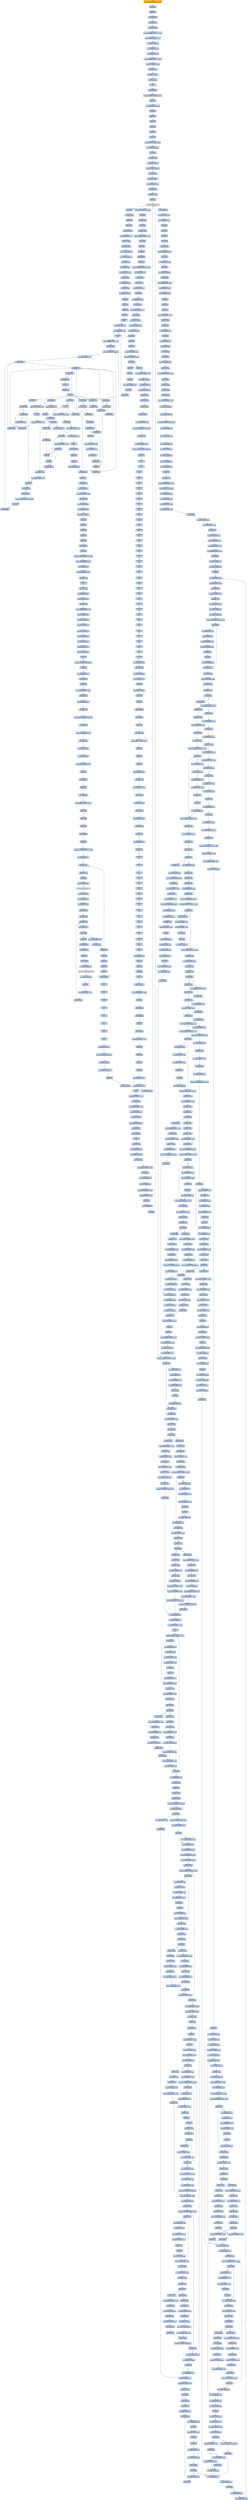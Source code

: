 digraph G {
node[shape=rectangle,style=filled,fillcolor=lightsteelblue,color=lightsteelblue]
bgcolor="transparent"
a0x00401000movl_0x471058UINT32_eax[label="start\nmovl $0x471058<UINT32>, %eax",color="lightgrey",fillcolor="orange"];
a0x00401005pushl_eax[label="0x00401005\npushl %eax"];
a0x00401006pushl_fs_0[label="0x00401006\npushl %fs:0"];
a0x0040100dmovl_esp_fs_0[label="0x0040100d\nmovl %esp, %fs:0"];
a0x00401014xorl_eax_eax[label="0x00401014\nxorl %eax, %eax"];
a0x00401016movl_ecx_eax_[label="0x00401016\nmovl %ecx, (%eax)"];
a0x00471058movl_0xf046fdddUINT32_eax[label="0x00471058\nmovl $0xf046fddd<UINT32>, %eax"];
a0x0047105dleal_0x1000129eeax__ecx[label="0x0047105d\nleal 0x1000129e(%eax), %ecx"];
a0x00471063movl_eax_0x1ecx_[label="0x00471063\nmovl %eax, 0x1(%ecx)"];
a0x00471066movl_0x4esp__edx[label="0x00471066\nmovl 0x4(%esp), %edx"];
a0x0047106amovl_0xcedx__edx[label="0x0047106a\nmovl 0xc(%edx), %edx"];
a0x0047106dmovb_0xffffffe9UINT8_edx_[label="0x0047106d\nmovb $0xffffffe9<UINT8>, (%edx)"];
a0x00471070addl_0x5UINT8_edx[label="0x00471070\naddl $0x5<UINT8>, %edx"];
a0x00471073subl_edx_ecx[label="0x00471073\nsubl %edx, %ecx"];
a0x00471075movl_ecx__4edx_[label="0x00471075\nmovl %ecx, -4(%edx)"];
a0x00471078xorl_eax_eax[label="0x00471078\nxorl %eax, %eax"];
a0x0047107aret[label="0x0047107a\nret"];
a0x00401016jmp_0x0047107b[label="0x00401016\njmp 0x0047107b"];
a0x0047107bmovl_0xf046fdddUINT32_eax[label="0x0047107b\nmovl $0xf046fddd<UINT32>, %eax"];
a0x00471080popl_fs_0[label="0x00471080\npopl %fs:0"];
a0x00471087addl_0x4UINT8_esp[label="0x00471087\naddl $0x4<UINT8>, %esp"];
a0x0047108apushl_ebp[label="0x0047108a\npushl %ebp"];
a0x0047108bpushl_ebx[label="0x0047108b\npushl %ebx"];
a0x0047108cpushl_ecx[label="0x0047108c\npushl %ecx"];
a0x0047108dpushl_edi[label="0x0047108d\npushl %edi"];
a0x0047108epushl_esi[label="0x0047108e\npushl %esi"];
a0x0047108fpushl_edx[label="0x0047108f\npushl %edx"];
a0x00471090leal_0x10001257eax__ebx[label="0x00471090\nleal 0x10001257(%eax), %ebx"];
a0x00471096movl_0x18ebx__edx[label="0x00471096\nmovl 0x18(%ebx), %edx"];
a0x00471099pushl_edx[label="0x00471099\npushl %edx"];
a0x0047109amovl_eax_ebp[label="0x0047109a\nmovl %eax, %ebp"];
a0x0047109cpushl_0x40UINT8[label="0x0047109c\npushl $0x40<UINT8>"];
a0x0047109epushl_0x1000UINT32[label="0x0047109e\npushl $0x1000<UINT32>"];
a0x004710a3pushl_0x4ebx_[label="0x004710a3\npushl 0x4(%ebx)"];
a0x004710a6pushl_0x0UINT8[label="0x004710a6\npushl $0x0<UINT8>"];
a0x004710a8movl_0x10ebx__ecx[label="0x004710a8\nmovl 0x10(%ebx), %ecx"];
a0x004710abaddl_edx_ecx[label="0x004710ab\naddl %edx, %ecx"];
a0x004710admovl_ecx__eax[label="0x004710ad\nmovl (%ecx), %eax"];
a0x004710afcall_eax[label="0x004710af\ncall %eax"];
VirtualAlloc_kernel32_dll[label="VirtualAlloc@kernel32.dll",color="lightgrey",fillcolor="lightgrey"];
a0x004710b1popl_edx[label="0x004710b1\npopl %edx"];
a0x004710b2movl_eax_edi[label="0x004710b2\nmovl %eax, %edi"];
a0x004710b4pushl_eax[label="0x004710b4\npushl %eax"];
a0x004710b5pushl_edx[label="0x004710b5\npushl %edx"];
a0x004710b6movl_ebx__esi[label="0x004710b6\nmovl (%ebx), %esi"];
a0x004710b8movl_0x20ebx__eax[label="0x004710b8\nmovl 0x20(%ebx), %eax"];
a0x004710bbaddl_edx_eax[label="0x004710bb\naddl %edx, %eax"];
a0x004710bdmovl_eax__ecx[label="0x004710bd\nmovl (%eax), %ecx"];
a0x004710bfmovl_ecx_0x20ebx_[label="0x004710bf\nmovl %ecx, 0x20(%ebx)"];
a0x004710c2movl_0x1cebx__eax[label="0x004710c2\nmovl 0x1c(%ebx), %eax"];
a0x004710c5addl_edx_eax[label="0x004710c5\naddl %edx, %eax"];
a0x004710c7movl_eax__ecx[label="0x004710c7\nmovl (%eax), %ecx"];
a0x004710c9movl_ecx_0x1cebx_[label="0x004710c9\nmovl %ecx, 0x1c(%ebx)"];
a0x004710ccaddl_edx_esi[label="0x004710cc\naddl %edx, %esi"];
a0x004710cemovl_0xcebx__ecx[label="0x004710ce\nmovl 0xc(%ebx), %ecx"];
a0x004710d1addl_edx_ecx[label="0x004710d1\naddl %edx, %ecx"];
a0x004710d3leal_0x1cebx__eax[label="0x004710d3\nleal 0x1c(%ebx), %eax"];
a0x004710d6pushl_eax[label="0x004710d6\npushl %eax"];
a0x004710d7pushl_edi[label="0x004710d7\npushl %edi"];
a0x004710d8pushl_esi[label="0x004710d8\npushl %esi"];
a0x004710d9call_ecx[label="0x004710d9\ncall %ecx"];
a0x00470f87pusha_[label="0x00470f87\npusha "];
a0x00470f88movl_0x24esp__esi[label="0x00470f88\nmovl 0x24(%esp), %esi"];
a0x00470f8cmovl_0x28esp__edi[label="0x00470f8c\nmovl 0x28(%esp), %edi"];
a0x00470f90cld_[label="0x00470f90\ncld "];
a0x00470f91movb_0xffffff80UINT8_dl[label="0x00470f91\nmovb $0xffffff80<UINT8>, %dl"];
a0x00470f93xorl_ebx_ebx[label="0x00470f93\nxorl %ebx, %ebx"];
a0x00470f95movsb_ds_esi__es_edi_[label="0x00470f95\nmovsb %ds:(%esi), %es:(%edi)"];
a0x00470f96movb_0x2UINT8_bl[label="0x00470f96\nmovb $0x2<UINT8>, %bl"];
a0x00470f98call_0x0047100a[label="0x00470f98\ncall 0x0047100a"];
a0x0047100aaddb_dl_dl[label="0x0047100a\naddb %dl, %dl"];
a0x0047100cjne_0x00471013[label="0x0047100c\njne 0x00471013"];
a0x0047100emovb_esi__dl[label="0x0047100e\nmovb (%esi), %dl"];
a0x00471010incl_esi[label="0x00471010\nincl %esi"];
a0x00471011adcb_dl_dl[label="0x00471011\nadcb %dl, %dl"];
a0x00471013ret[label="0x00471013\nret"];
a0x00470f9djae_0x00470f95[label="0x00470f9d\njae 0x00470f95"];
a0x00470f9fxorl_ecx_ecx[label="0x00470f9f\nxorl %ecx, %ecx"];
a0x00470fa1call_0x0047100a[label="0x00470fa1\ncall 0x0047100a"];
a0x00470fa6jae_0x00470fc4[label="0x00470fa6\njae 0x00470fc4"];
a0x00470fa8xorl_eax_eax[label="0x00470fa8\nxorl %eax, %eax"];
a0x00470faacall_0x0047100a[label="0x00470faa\ncall 0x0047100a"];
a0x00470fafjae_0x00470fd4[label="0x00470faf\njae 0x00470fd4"];
a0x00470fb1movb_0x2UINT8_bl[label="0x00470fb1\nmovb $0x2<UINT8>, %bl"];
a0x00470fb3incl_ecx[label="0x00470fb3\nincl %ecx"];
a0x00470fb4movb_0x10UINT8_al[label="0x00470fb4\nmovb $0x10<UINT8>, %al"];
a0x00470fb6call_0x0047100a[label="0x00470fb6\ncall 0x0047100a"];
a0x00470fbbadcb_al_al[label="0x00470fbb\nadcb %al, %al"];
a0x00470fbdjae_0x00470fb6[label="0x00470fbd\njae 0x00470fb6"];
a0x00470fbfjne_0x00471000[label="0x00470fbf\njne 0x00471000"];
a0x00470fc1stosb_al_es_edi_[label="0x00470fc1\nstosb %al, %es:(%edi)"];
a0x00470fc2jmp_0x00470f98[label="0x00470fc2\njmp 0x00470f98"];
a0x00470fc4call_0x00471016[label="0x00470fc4\ncall 0x00471016"];
a0x00471016incl_ecx[label="0x00471016\nincl %ecx"];
a0x00471017call_0x0047100a[label="0x00471017\ncall 0x0047100a"];
a0x0047101cadcl_ecx_ecx[label="0x0047101c\nadcl %ecx, %ecx"];
a0x0047101ecall_0x0047100a[label="0x0047101e\ncall 0x0047100a"];
a0x00471023jb_0x00471017[label="0x00471023\njb 0x00471017"];
a0x00471025ret[label="0x00471025\nret"];
a0x00470fc9subl_ebx_ecx[label="0x00470fc9\nsubl %ebx, %ecx"];
a0x00470fcbjne_0x00470fdd[label="0x00470fcb\njne 0x00470fdd"];
a0x00470fddxchgl_eax_ecx[label="0x00470fdd\nxchgl %eax, %ecx"];
a0x00470fdedecl_eax[label="0x00470fde\ndecl %eax"];
a0x00470fdfshll_0x8UINT8_eax[label="0x00470fdf\nshll $0x8<UINT8>, %eax"];
a0x00470fe2lodsb_ds_esi__al[label="0x00470fe2\nlodsb %ds:(%esi), %al"];
a0x00470fe3call_0x00471014[label="0x00470fe3\ncall 0x00471014"];
a0x00471014xorl_ecx_ecx[label="0x00471014\nxorl %ecx, %ecx"];
a0x00470fe8cmpl_0x7d00UINT32_eax[label="0x00470fe8\ncmpl $0x7d00<UINT32>, %eax"];
a0x00470fedjae_0x00470ff9[label="0x00470fed\njae 0x00470ff9"];
a0x00470fefcmpb_0x5UINT8_ah[label="0x00470fef\ncmpb $0x5<UINT8>, %ah"];
a0x00470ff2jae_0x00470ffa[label="0x00470ff2\njae 0x00470ffa"];
a0x00470ff4cmpl_0x7fUINT8_eax[label="0x00470ff4\ncmpl $0x7f<UINT8>, %eax"];
a0x00470ff7ja_0x00470ffb[label="0x00470ff7\nja 0x00470ffb"];
a0x00470ff9incl_ecx[label="0x00470ff9\nincl %ecx"];
a0x00470ffaincl_ecx[label="0x00470ffa\nincl %ecx"];
a0x00470ffbxchgl_eax_ebp[label="0x00470ffb\nxchgl %eax, %ebp"];
a0x00470ffcmovl_ebp_eax[label="0x00470ffc\nmovl %ebp, %eax"];
a0x00470ffemovb_0x1UINT8_bl[label="0x00470ffe\nmovb $0x1<UINT8>, %bl"];
a0x00471000pushl_esi[label="0x00471000\npushl %esi"];
a0x00471001movl_edi_esi[label="0x00471001\nmovl %edi, %esi"];
a0x00471003subl_eax_esi[label="0x00471003\nsubl %eax, %esi"];
a0x00471005repz_movsb_ds_esi__es_edi_[label="0x00471005\nrepz movsb %ds:(%esi), %es:(%edi)"];
a0x00471007popl_esi[label="0x00471007\npopl %esi"];
a0x00471008jmp_0x00470f98[label="0x00471008\njmp 0x00470f98"];
a0x00470fd4lodsb_ds_esi__al[label="0x00470fd4\nlodsb %ds:(%esi), %al"];
a0x00470fd5shrl_eax[label="0x00470fd5\nshrl %eax"];
a0x00470fd7je_0x00471026[label="0x00470fd7\nje 0x00471026"];
a0x00470fd9adcl_ecx_ecx[label="0x00470fd9\nadcl %ecx, %ecx"];
a0x00470fdbjmp_0x00470ff9[label="0x00470fdb\njmp 0x00470ff9"];
a0x00470fcdcall_0x00471014[label="0x00470fcd\ncall 0x00471014"];
a0x00470fd2jmp_0x00470ffc[label="0x00470fd2\njmp 0x00470ffc"];
a0x00471026subl_0x28esp__edi[label="0x00471026\nsubl 0x28(%esp), %edi"];
a0x0047102amovl_edi_0x1cesp_[label="0x0047102a\nmovl %edi, 0x1c(%esp)"];
a0x0047102epopa_[label="0x0047102e\npopa "];
a0x0047102fret_0xcUINT16[label="0x0047102f\nret $0xc<UINT16>"];
a0x004710dbpopl_edx[label="0x004710db\npopl %edx"];
a0x004710dcpopl_eax[label="0x004710dc\npopl %eax"];
a0x004710ddaddl_0x8ebx__eax[label="0x004710dd\naddl 0x8(%ebx), %eax"];
a0x004710e0movl_eax_edi[label="0x004710e0\nmovl %eax, %edi"];
a0x004710e2pushl_edx[label="0x004710e2\npushl %edx"];
a0x004710e3movl_eax_esi[label="0x004710e3\nmovl %eax, %esi"];
a0x004710e5movl__4esi__eax[label="0x004710e5\nmovl -4(%esi), %eax"];
a0x004710e8addl_0x4UINT8_eax[label="0x004710e8\naddl $0x4<UINT8>, %eax"];
a0x004710ebsubl_eax_esi[label="0x004710eb\nsubl %eax, %esi"];
a0x004710edmovl_edx_0x8esi_[label="0x004710ed\nmovl %edx, 0x8(%esi)"];
a0x004710f0movl_0xcebx__ecx[label="0x004710f0\nmovl 0xc(%ebx), %ecx"];
a0x004710f3movl_ecx_0x14esi_[label="0x004710f3\nmovl %ecx, 0x14(%esi)"];
a0x004710f6call_edi[label="0x004710f6\ncall %edi"];
a0x035709a8pushl_ebx[label="0x035709a8\npushl %ebx"];
a0x035709a9pushl_edi[label="0x035709a9\npushl %edi"];
a0x035709aapushl_esi[label="0x035709aa\npushl %esi"];
a0x035709abpushl_ebp[label="0x035709ab\npushl %ebp"];
a0x035709accall_0x35709b1[label="0x035709ac\ncall 0x35709b1"];
a0x035709b1popl_ebp[label="0x035709b1\npopl %ebp"];
a0x035709b2subl_0x1000134cUINT32_ebp[label="0x035709b2\nsubl $0x1000134c<UINT32>, %ebp"];
a0x035709b8leal_0x10001343ebp__esi[label="0x035709b8\nleal 0x10001343(%ebp), %esi"];
a0x035709bemovl__4esi__eax[label="0x035709be\nmovl -4(%esi), %eax"];
a0x035709c1addl_0x4UINT8_eax[label="0x035709c1\naddl $0x4<UINT8>, %eax"];
a0x035709c4subl_eax_esi[label="0x035709c4\nsubl %eax, %esi"];
a0x035709c6cld_[label="0x035709c6\ncld "];
a0x035709c7movl_esi_ebx[label="0x035709c7\nmovl %esi, %ebx"];
a0x035709c9movl_0x8esi__edx[label="0x035709c9\nmovl 0x8(%esi), %edx"];
a0x035709ccmovl_0x1cesi__esi[label="0x035709cc\nmovl 0x1c(%esi), %esi"];
a0x035709cfaddl_edx_esi[label="0x035709cf\naddl %edx, %esi"];
a0x035709d1leal_0x10002f2febp__edi[label="0x035709d1\nleal 0x10002f2f(%ebp), %edi"];
a0x035709d7lodsl_ds_esi__eax[label="0x035709d7\nlodsl %ds:(%esi), %eax"];
a0x035709d8stosl_eax_es_edi_[label="0x035709d8\nstosl %eax, %es:(%edi)"];
a0x035709d9lodsl_ds_esi__eax[label="0x035709d9\nlodsl %ds:(%esi), %eax"];
a0x035709dastosl_eax_es_edi_[label="0x035709da\nstosl %eax, %es:(%edi)"];
a0x035709dblodsl_ds_esi__eax[label="0x035709db\nlodsl %ds:(%esi), %eax"];
a0x035709dcstosl_eax_es_edi_[label="0x035709dc\nstosl %eax, %es:(%edi)"];
a0x035709ddlodsl_ds_esi__eax[label="0x035709dd\nlodsl %ds:(%esi), %eax"];
a0x035709destosl_eax_es_edi_[label="0x035709de\nstosl %eax, %es:(%edi)"];
a0x035709dfnop_[label="0x035709df\nnop "];
a0x035709e0cmpl_0x1UINT8_0x48ebx_[label="0x035709e0\ncmpl $0x1<UINT8>, 0x48(%ebx)"];
a0x035709e4je_0x35709fb[label="0x035709e4\nje 0x35709fb"];
a0x035709e6movl_0x44ebx__esi[label="0x035709e6\nmovl 0x44(%ebx), %esi"];
a0x035709e9testl_esi_esi[label="0x035709e9\ntestl %esi, %esi"];
a0x035709ebje_0x35709fb[label="0x035709eb\nje 0x35709fb"];
a0x035709edmovl_0x23UINT32_ecx[label="0x035709ed\nmovl $0x23<UINT32>, %ecx"];
a0x035709f2addl_edx_esi[label="0x035709f2\naddl %edx, %esi"];
a0x035709f4movl_0x40ebx__edi[label="0x035709f4\nmovl 0x40(%ebx), %edi"];
a0x035709f7addl_edx_edi[label="0x035709f7\naddl %edx, %edi"];
a0x035709f9repz_movsb_ds_esi__es_edi_[label="0x035709f9\nrepz movsb %ds:(%esi), %es:(%edi)"];
a0x035709fbmovl_ebx_esi[label="0x035709fb\nmovl %ebx, %esi"];
a0x035709fdleal_0x10002f1bebp__edi[label="0x035709fd\nleal 0x10002f1b(%ebp), %edi"];
a0x03570a03addl_ebp_edi_[label="0x03570a03\naddl %ebp, (%edi)"];
a0x03570a05addl_ebp_0x4edi_[label="0x03570a05\naddl %ebp, 0x4(%edi)"];
a0x03570a08addl_ebp_0x8edi_[label="0x03570a08\naddl %ebp, 0x8(%edi)"];
a0x03570a0bleal_0x10002effebp__ecx[label="0x03570a0b\nleal 0x10002eff(%ebp), %ecx"];
a0x03570a11pushl_ecx[label="0x03570a11\npushl %ecx"];
a0x03570a12call_0x3570b5d[label="0x03570a12\ncall 0x3570b5d"];
a0x03570b5dpushl_ebp[label="0x03570b5d\npushl %ebp"];
a0x03570b5emovl_esp_ebp[label="0x03570b5e\nmovl %esp, %ebp"];
a0x03570b60addl_0xfffffffcUINT8_esp[label="0x03570b60\naddl $0xfffffffc<UINT8>, %esp"];
a0x03570b63pushl_ebx[label="0x03570b63\npushl %ebx"];
a0x03570b64pushl_edi[label="0x03570b64\npushl %edi"];
a0x03570b65pushl_esi[label="0x03570b65\npushl %esi"];
a0x03570b66call_0x3570b6b[label="0x03570b66\ncall 0x3570b6b"];
a0x03570b6bpopl_ebx[label="0x03570b6b\npopl %ebx"];
a0x03570b6csubl_0x10001506UINT32_ebx[label="0x03570b6c\nsubl $0x10001506<UINT32>, %ebx"];
a0x03570b72movl_0x8ebp__esi[label="0x03570b72\nmovl 0x8(%ebp), %esi"];
a0x03570b75movl_esi__ecx[label="0x03570b75\nmovl (%esi), %ecx"];
a0x03570b77addl_ebx_ecx[label="0x03570b77\naddl %ebx, %ecx"];
a0x03570b79pushl_ecx[label="0x03570b79\npushl %ecx"];
a0x03570b7acall_0x10002f2febx_[label="0x03570b7a\ncall 0x10002f2f(%ebx)"];
LoadLibraryA_kernel32_dll[label="LoadLibraryA@kernel32.dll",color="lightgrey",fillcolor="lightgrey"];
a0x03570b80movl_eax__4ebp_[label="0x03570b80\nmovl %eax, -4(%ebp)"];
a0x03570b83movl_0x4esi__edx[label="0x03570b83\nmovl 0x4(%esi), %edx"];
a0x03570b86movl_0x8esi__edi[label="0x03570b86\nmovl 0x8(%esi), %edi"];
a0x03570b89addl_ebx_edx[label="0x03570b89\naddl %ebx, %edx"];
a0x03570b8baddl_ebx_edi[label="0x03570b8b\naddl %ebx, %edi"];
a0x03570b8dxorl_eax_eax[label="0x03570b8d\nxorl %eax, %eax"];
a0x03570b8faddl_edx__eax[label="0x03570b8f\naddl (%edx), %eax"];
a0x03570b91je_0x3570ba9[label="0x03570b91\nje 0x3570ba9"];
a0x03570b93pushl_edx[label="0x03570b93\npushl %edx"];
a0x03570b94movl_edx__eax[label="0x03570b94\nmovl (%edx), %eax"];
a0x03570b96addl_ebx_eax[label="0x03570b96\naddl %ebx, %eax"];
a0x03570b98pushl_eax[label="0x03570b98\npushl %eax"];
a0x03570b99pushl__4ebp_[label="0x03570b99\npushl -4(%ebp)"];
a0x03570b9ccall_0x10002f33ebx_[label="0x03570b9c\ncall 0x10002f33(%ebx)"];
GetProcAddress_kernel32_dll[label="GetProcAddress@kernel32.dll",color="lightgrey",fillcolor="lightgrey"];
a0x03570ba2stosl_eax_es_edi_[label="0x03570ba2\nstosl %eax, %es:(%edi)"];
a0x03570ba3popl_edx[label="0x03570ba3\npopl %edx"];
a0x03570ba4addl_0x4UINT8_edx[label="0x03570ba4\naddl $0x4<UINT8>, %edx"];
a0x03570ba7jmp_0x3570b8d[label="0x03570ba7\njmp 0x3570b8d"];
a0x03570ba9addl_0xcUINT8_esi[label="0x03570ba9\naddl $0xc<UINT8>, %esi"];
a0x03570bacaddl_esi__eax[label="0x03570bac\naddl (%esi), %eax"];
a0x03570baejne_0x3570b75[label="0x03570bae\njne 0x3570b75"];
a0x03570bb0popl_esi[label="0x03570bb0\npopl %esi"];
a0x03570bb1popl_edi[label="0x03570bb1\npopl %edi"];
a0x03570bb2popl_ebx[label="0x03570bb2\npopl %ebx"];
a0x03570bb3leave_[label="0x03570bb3\nleave "];
a0x03570bb4ret_0x4UINT16[label="0x03570bb4\nret $0x4<UINT16>"];
a0x03570a17nop_[label="0x03570a17\nnop "];
a0x03570a18nop_[label="0x03570a18\nnop "];
a0x03570a19nop_[label="0x03570a19\nnop "];
a0x03570a1anop_[label="0x03570a1a\nnop "];
a0x03570a1bnop_[label="0x03570a1b\nnop "];
a0x03570a1cnop_[label="0x03570a1c\nnop "];
a0x03570a1dnop_[label="0x03570a1d\nnop "];
a0x03570a1enop_[label="0x03570a1e\nnop "];
a0x03570a1fmovl_0x2cesi__ecx[label="0x03570a1f\nmovl 0x2c(%esi), %ecx"];
a0x03570a22movl_ecx_0x10002f2bebp_[label="0x03570a22\nmovl %ecx, 0x10002f2b(%ebp)"];
a0x03570a28pushl_0x4UINT8[label="0x03570a28\npushl $0x4<UINT8>"];
a0x03570a2apushl_0x1000UINT32[label="0x03570a2a\npushl $0x1000<UINT32>"];
a0x03570a2fpushl_ecx[label="0x03570a2f\npushl %ecx"];
a0x03570a30pushl_0x0UINT8[label="0x03570a30\npushl $0x0<UINT8>"];
a0x03570a32call_0x10002f37ebp_[label="0x03570a32\ncall 0x10002f37(%ebp)"];
a0x03570a38movl_eax_0x10002f27ebp_[label="0x03570a38\nmovl %eax, 0x10002f27(%ebp)"];
a0x03570a3epushl_esi[label="0x03570a3e\npushl %esi"];
a0x03570a3fcall_0x3570e3a[label="0x03570a3f\ncall 0x3570e3a"];
a0x03570e3apushl_ebp[label="0x03570e3a\npushl %ebp"];
a0x03570e3bmovl_esp_ebp[label="0x03570e3b\nmovl %esp, %ebp"];
a0x03570e3daddl_0xffffffe8UINT8_esp[label="0x03570e3d\naddl $0xffffffe8<UINT8>, %esp"];
a0x03570e40pushl_ebx[label="0x03570e40\npushl %ebx"];
a0x03570e41pushl_edi[label="0x03570e41\npushl %edi"];
a0x03570e42pushl_esi[label="0x03570e42\npushl %esi"];
a0x03570e43call_0x3570e48[label="0x03570e43\ncall 0x3570e48"];
a0x03570e48popl_ebx[label="0x03570e48\npopl %ebx"];
a0x03570e49subl_0x100017e3UINT32_ebx[label="0x03570e49\nsubl $0x100017e3<UINT32>, %ebx"];
a0x03570e4fmovl_0x8ebp__esi[label="0x03570e4f\nmovl 0x8(%ebp), %esi"];
a0x03570e52xorl_eax_eax[label="0x03570e52\nxorl %eax, %eax"];
a0x03570e54xorl_ecx_ecx[label="0x03570e54\nxorl %ecx, %ecx"];
a0x03570e56addl_0x3cesi__ecx[label="0x03570e56\naddl 0x3c(%esi), %ecx"];
a0x03570e59je_0x3570e65[label="0x03570e59\nje 0x3570e65"];
a0x03570e5bmovl_0x8esi__edx[label="0x03570e5b\nmovl 0x8(%esi), %edx"];
a0x03570e5emovl_esi_edi[label="0x03570e5e\nmovl %esi, %edi"];
a0x03570e60addl_0x50UINT8_esi[label="0x03570e60\naddl $0x50<UINT8>, %esi"];
a0x03570e63jmp_0x3570e6c[label="0x03570e63\njmp 0x3570e6c"];
a0x03570e6cmovl_eax__4ebp_[label="0x03570e6c\nmovl %eax, -4(%ebp)"];
a0x03570e6fmovzwl_0x2edi__eax[label="0x03570e6f\nmovzwl 0x2(%edi), %eax"];
a0x03570e73movl_eax__16ebp_[label="0x03570e73\nmovl %eax, -16(%ebp)"];
a0x03570e76pushl_ecx[label="0x03570e76\npushl %ecx"];
a0x03570e77pushl_edx[label="0x03570e77\npushl %edx"];
a0x03570e78pushl_esi[label="0x03570e78\npushl %esi"];
a0x03570e79movzwl_0x10esi__eax[label="0x03570e79\nmovzwl 0x10(%esi), %eax"];
a0x03570e7dtestl_0x10UINT32_eax[label="0x03570e7d\ntestl $0x10<UINT32>, %eax"];
a0x03570e82je_0x3570f5e[label="0x03570e82\nje 0x3570f5e"];
a0x03570f5epopl_esi[label="0x03570f5e\npopl %esi"];
a0x03570f5fpopl_edx[label="0x03570f5f\npopl %edx"];
a0x03570f60popl_ecx[label="0x03570f60\npopl %ecx"];
a0x03570f61addl_0x1cUINT8_esi[label="0x03570f61\naddl $0x1c<UINT8>, %esi"];
a0x03570f64decl_ecx[label="0x03570f64\ndecl %ecx"];
a0x03570f65jne_0x3570e76[label="0x03570f65\njne 0x3570e76"];
a0x03570e88pushl_esi[label="0x03570e88\npushl %esi"];
a0x03570e89movl_0x10002f27ebx__edi[label="0x03570e89\nmovl 0x10002f27(%ebx), %edi"];
a0x03570e8fmovl_edi__20ebp_[label="0x03570e8f\nmovl %edi, -20(%ebp)"];
a0x03570e92movl_0x8esi__ecx[label="0x03570e92\nmovl 0x8(%esi), %ecx"];
a0x03570e95movl_0x14esi__eax[label="0x03570e95\nmovl 0x14(%esi), %eax"];
a0x03570e98subl_eax_ecx[label="0x03570e98\nsubl %eax, %ecx"];
a0x03570e9amovl_esi__esi[label="0x03570e9a\nmovl (%esi), %esi"];
a0x03570e9caddl_edx_esi[label="0x03570e9c\naddl %edx, %esi"];
a0x03570e9emovl_ecx_eax[label="0x03570e9e\nmovl %ecx, %eax"];
a0x03570ea0sarl_0x2UINT8_ecx[label="0x03570ea0\nsarl $0x2<UINT8>, %ecx"];
a0x03570ea3repz_movsl_ds_esi__es_edi_[label="0x03570ea3\nrepz movsl %ds:(%esi), %es:(%edi)"];
a0x03570ea5addl_eax_ecx[label="0x03570ea5\naddl %eax, %ecx"];
a0x03570ea7andl_0x3UINT8_ecx[label="0x03570ea7\nandl $0x3<UINT8>, %ecx"];
a0x03570eaarepz_movsb_ds_esi__es_edi_[label="0x03570eaa\nrepz movsb %ds:(%esi), %es:(%edi)"];
a0x03570eacpopl_esi[label="0x03570eac\npopl %esi"];
a0x03570eadnop_[label="0x03570ead\nnop "];
a0x03570eaenop_[label="0x03570eae\nnop "];
a0x03570eafnop_[label="0x03570eaf\nnop "];
a0x03570eb0nop_[label="0x03570eb0\nnop "];
a0x03570eb1nop_[label="0x03570eb1\nnop "];
a0x03570eb2nop_[label="0x03570eb2\nnop "];
a0x03570eb3nop_[label="0x03570eb3\nnop "];
a0x03570eb4nop_[label="0x03570eb4\nnop "];
a0x03570eb5nop_[label="0x03570eb5\nnop "];
a0x03570eb6nop_[label="0x03570eb6\nnop "];
a0x03570eb7nop_[label="0x03570eb7\nnop "];
a0x03570eb8nop_[label="0x03570eb8\nnop "];
a0x03570eb9nop_[label="0x03570eb9\nnop "];
a0x03570ebanop_[label="0x03570eba\nnop "];
a0x03570ebbnop_[label="0x03570ebb\nnop "];
a0x03570ebcnop_[label="0x03570ebc\nnop "];
a0x03570ebdnop_[label="0x03570ebd\nnop "];
a0x03570ebenop_[label="0x03570ebe\nnop "];
a0x03570ebfnop_[label="0x03570ebf\nnop "];
a0x03570ec0nop_[label="0x03570ec0\nnop "];
a0x03570ec1nop_[label="0x03570ec1\nnop "];
a0x03570ec2nop_[label="0x03570ec2\nnop "];
a0x03570ec3nop_[label="0x03570ec3\nnop "];
a0x03570ec4nop_[label="0x03570ec4\nnop "];
a0x03570ec5nop_[label="0x03570ec5\nnop "];
a0x03570ec6nop_[label="0x03570ec6\nnop "];
a0x03570ec7nop_[label="0x03570ec7\nnop "];
a0x03570ec8nop_[label="0x03570ec8\nnop "];
a0x03570ec9nop_[label="0x03570ec9\nnop "];
a0x03570ecanop_[label="0x03570eca\nnop "];
a0x03570ecbnop_[label="0x03570ecb\nnop "];
a0x03570eccnop_[label="0x03570ecc\nnop "];
a0x03570ecdnop_[label="0x03570ecd\nnop "];
a0x03570ecenop_[label="0x03570ece\nnop "];
a0x03570ecfnop_[label="0x03570ecf\nnop "];
a0x03570ed0nop_[label="0x03570ed0\nnop "];
a0x03570ed1nop_[label="0x03570ed1\nnop "];
a0x03570ed2nop_[label="0x03570ed2\nnop "];
a0x03570ed3movl_0x4esi__eax[label="0x03570ed3\nmovl 0x4(%esi), %eax"];
a0x03570ed6addl_edx_eax[label="0x03570ed6\naddl %edx, %eax"];
a0x03570ed8movl_eax__24ebp_[label="0x03570ed8\nmovl %eax, -24(%ebp)"];
a0x03570edbmovl__16ebp__eax[label="0x03570edb\nmovl -16(%ebp), %eax"];
a0x03570ededecl_eax[label="0x03570ede\ndecl %eax"];
a0x03570edfmovl_eax__12ebp_[label="0x03570edf\nmovl %eax, -12(%ebp)"];
a0x03570ee2pushl_edx[label="0x03570ee2\npushl %edx"];
a0x03570ee3pushl_eax[label="0x03570ee3\npushl %eax"];
a0x03570ee4pushl_0x8ebp_[label="0x03570ee4\npushl 0x8(%ebp)"];
a0x03570ee7call_0x3571228[label="0x03570ee7\ncall 0x3571228"];
a0x03571228pushl_ebp[label="0x03571228\npushl %ebp"];
a0x03571229movl_esp_ebp[label="0x03571229\nmovl %esp, %ebp"];
a0x0357122baddl_0xfffffffcUINT8_esp[label="0x0357122b\naddl $0xfffffffc<UINT8>, %esp"];
a0x0357122epushl_ebx[label="0x0357122e\npushl %ebx"];
a0x0357122fpushl_edi[label="0x0357122f\npushl %edi"];
a0x03571230pushl_esi[label="0x03571230\npushl %esi"];
a0x03571231movl_0x8ebp__ebx[label="0x03571231\nmovl 0x8(%ebp), %ebx"];
a0x03571234movl_ebx_esi[label="0x03571234\nmovl %ebx, %esi"];
a0x03571236movl_0x30ebx__ecx[label="0x03571236\nmovl 0x30(%ebx), %ecx"];
a0x03571239subl_ecx_esi[label="0x03571239\nsubl %ecx, %esi"];
a0x0357123bmovl_esi__4ebp_[label="0x0357123b\nmovl %esi, -4(%ebp)"];
a0x0357123exorl_ecx_ecx[label="0x0357123e\nxorl %ecx, %ecx"];
a0x03571240lodsl_ds_esi__eax[label="0x03571240\nlodsl %ds:(%esi), %eax"];
a0x03571241testl_eax_eax[label="0x03571241\ntestl %eax, %eax"];
a0x03571243je_0x3571261[label="0x03571243\nje 0x3571261"];
a0x03571245cmpl_0xcebp__ecx[label="0x03571245\ncmpl 0xc(%ebp), %ecx"];
a0x03571248je_0x357124d[label="0x03571248\nje 0x357124d"];
a0x0357124dnop_[label="0x0357124d\nnop "];
a0x0357124enop_[label="0x0357124e\nnop "];
a0x0357124fnop_[label="0x0357124f\nnop "];
a0x03571250nop_[label="0x03571250\nnop "];
a0x03571251nop_[label="0x03571251\nnop "];
a0x03571252nop_[label="0x03571252\nnop "];
a0x03571253nop_[label="0x03571253\nnop "];
a0x03571254nop_[label="0x03571254\nnop "];
a0x03571255nop_[label="0x03571255\nnop "];
a0x03571256nop_[label="0x03571256\nnop "];
a0x03571257nop_[label="0x03571257\nnop "];
a0x03571258nop_[label="0x03571258\nnop "];
a0x03571259nop_[label="0x03571259\nnop "];
a0x0357125anop_[label="0x0357125a\nnop "];
a0x0357125bnop_[label="0x0357125b\nnop "];
a0x0357125cnop_[label="0x0357125c\nnop "];
a0x0357125dnop_[label="0x0357125d\nnop "];
a0x0357125eaddl__4ebp__eax[label="0x0357125e\naddl -4(%ebp), %eax"];
a0x03571261popl_esi[label="0x03571261\npopl %esi"];
a0x03571262popl_edi[label="0x03571262\npopl %edi"];
a0x03571263popl_ebx[label="0x03571263\npopl %ebx"];
a0x03571264leave_[label="0x03571264\nleave "];
a0x03571265ret_0x8UINT16[label="0x03571265\nret $0x8<UINT16>"];
a0x03570eecleal_0x10002f2febx__ecx[label="0x03570eec\nleal 0x10002f2f(%ebx), %ecx"];
a0x03570ef2pushl_ecx[label="0x03570ef2\npushl %ecx"];
a0x03570ef3pushl__24ebp_[label="0x03570ef3\npushl -24(%ebp)"];
a0x03570ef6pushl__20ebp_[label="0x03570ef6\npushl -20(%ebp)"];
a0x03570ef9call_eax[label="0x03570ef9\ncall %eax"];
a0x03570008jmp_0x357086d[label="0x03570008\njmp 0x357086d"];
a0x0357086dsubl_0x10UINT8_esp[label="0x0357086d\nsubl $0x10<UINT8>, %esp"];
a0x03570870pushl_ebx[label="0x03570870\npushl %ebx"];
a0x03570871pushl_ebp[label="0x03570871\npushl %ebp"];
a0x03570872pushl_esi[label="0x03570872\npushl %esi"];
a0x03570873pushl_edi[label="0x03570873\npushl %edi"];
a0x03570874movl_0x24esp__edi[label="0x03570874\nmovl 0x24(%esp), %edi"];
a0x03570878movzbl_0x4edi__eax[label="0x03570878\nmovzbl 0x4(%edi), %eax"];
a0x0357087ccltd_[label="0x0357087c\ncltd "];
a0x0357087dmovl_0x9UINT32_ecx[label="0x0357087d\nmovl $0x9<UINT32>, %ecx"];
a0x03570882idivl_ecx_eax[label="0x03570882\nidivl %ecx, %eax"];
a0x03570884movl_0x5UINT32_esi[label="0x03570884\nmovl $0x5<UINT32>, %esi"];
a0x03570889movl_0x2cesp__ebx[label="0x03570889\nmovl 0x2c(%esp), %ebx"];
a0x0357088dpushl_0x4UINT8[label="0x0357088d\npushl $0x4<UINT8>"];
a0x0357088fpushl_0x1000UINT32[label="0x0357088f\npushl $0x1000<UINT32>"];
a0x03570894movl_edx_ecx[label="0x03570894\nmovl %edx, %ecx"];
a0x03570896movzbl_al_eax[label="0x03570896\nmovzbl %al, %eax"];
a0x03570899cltd_[label="0x03570899\ncltd "];
a0x0357089aidivl_esi_eax[label="0x0357089a\nidivl %esi, %eax"];
a0x0357089cmovl_ecx_0x18esp_[label="0x0357089c\nmovl %ecx, 0x18(%esp)"];
a0x035708a0movl_edx_0x1cesp_[label="0x035708a0\nmovl %edx, 0x1c(%esp)"];
a0x035708a4addl_edx_ecx[label="0x035708a4\naddl %edx, %ecx"];
a0x035708a6movl_0x300UINT32_edx[label="0x035708a6\nmovl $0x300<UINT32>, %edx"];
a0x035708abshll_cl_edx[label="0x035708ab\nshll %cl, %edx"];
a0x035708admovl_eax_0x20esp_[label="0x035708ad\nmovl %eax, 0x20(%esp)"];
a0x035708b1movl_0x8ebx__eax[label="0x035708b1\nmovl 0x8(%ebx), %eax"];
a0x035708b4addl_0x736UINT32_edx[label="0x035708b4\naddl $0x736<UINT32>, %edx"];
a0x035708bashll_0x4UINT8_edx[label="0x035708ba\nshll $0x4<UINT8>, %edx"];
a0x035708bdpushl_edx[label="0x035708bd\npushl %edx"];
a0x035708bepushl_0x0UINT8[label="0x035708be\npushl $0x0<UINT8>"];
a0x035708c0call_eax[label="0x035708c0\ncall %eax"];
a0x035708c2movl_edi__esi[label="0x035708c2\nmovl (%edi), %esi"];
a0x035708c4movl_0x28esp__edx[label="0x035708c4\nmovl 0x28(%esp), %edx"];
a0x035708c8leal_0x24esp__ecx[label="0x035708c8\nleal 0x24(%esp), %ecx"];
a0x035708ccpushl_ecx[label="0x035708cc\npushl %ecx"];
a0x035708cdpushl_esi[label="0x035708cd\npushl %esi"];
a0x035708cepushl_edx[label="0x035708ce\npushl %edx"];
a0x035708cfpushl_esi[label="0x035708cf\npushl %esi"];
a0x035708d0movl_eax_ebp[label="0x035708d0\nmovl %eax, %ebp"];
a0x035708d2addl_0x9UINT8_edi[label="0x035708d2\naddl $0x9<UINT8>, %edi"];
a0x035708d5pushl_edi[label="0x035708d5\npushl %edi"];
a0x035708d6leal_0x24esp__eax[label="0x035708d6\nleal 0x24(%esp), %eax"];
a0x035708dapushl_eax[label="0x035708da\npushl %eax"];
a0x035708dbmovl_ebp_0x34esp_[label="0x035708db\nmovl %ebp, 0x34(%esp)"];
a0x035708dfcall_0x357000d[label="0x035708df\ncall 0x357000d"];
a0x0357000dsubl_0x30UINT8_esp[label="0x0357000d\nsubl $0x30<UINT8>, %esp"];
a0x03570010movl_0x34esp__eax[label="0x03570010\nmovl 0x34(%esp), %eax"];
a0x03570014movl_0x8eax__ecx[label="0x03570014\nmovl 0x8(%eax), %ecx"];
a0x03570017pushl_ebx[label="0x03570017\npushl %ebx"];
a0x03570018pushl_ebp[label="0x03570018\npushl %ebp"];
a0x03570019pushl_esi[label="0x03570019\npushl %esi"];
a0x0357001amovl_0x1UINT32_esi[label="0x0357001a\nmovl $0x1<UINT32>, %esi"];
a0x0357001fmovl_esi_ebx[label="0x0357001f\nmovl %esi, %ebx"];
a0x03570021shll_cl_ebx[label="0x03570021\nshll %cl, %ebx"];
a0x03570023movl_0x4eax__ecx[label="0x03570023\nmovl 0x4(%eax), %ecx"];
a0x03570026pushl_edi[label="0x03570026\npushl %edi"];
a0x03570027movl_0xceax__edi[label="0x03570027\nmovl 0xc(%eax), %edi"];
a0x0357002amovl_eax__eax[label="0x0357002a\nmovl (%eax), %eax"];
a0x0357002cmovl_esi_edx[label="0x0357002c\nmovl %esi, %edx"];
a0x0357002eshll_cl_edx[label="0x0357002e\nshll %cl, %edx"];
a0x03570030movl_eax_0x34esp_[label="0x03570030\nmovl %eax, 0x34(%esp)"];
a0x03570034addl_eax_ecx[label="0x03570034\naddl %eax, %ecx"];
a0x03570036movl_0x300UINT32_eax[label="0x03570036\nmovl $0x300<UINT32>, %eax"];
a0x0357003bshll_cl_eax[label="0x0357003b\nshll %cl, %eax"];
a0x0357003dxorl_ebp_ebp[label="0x0357003d\nxorl %ebp, %ebp"];
a0x0357003fsubl_esi_ebx[label="0x0357003f\nsubl %esi, %ebx"];
a0x03570041subl_esi_edx[label="0x03570041\nsubl %esi, %edx"];
a0x03570043addl_0x736UINT32_eax[label="0x03570043\naddl $0x736<UINT32>, %eax"];
a0x03570048movl_edi_0x20esp_[label="0x03570048\nmovl %edi, 0x20(%esp)"];
a0x0357004cmovl_ebp_0x14esp_[label="0x0357004c\nmovl %ebp, 0x14(%esp)"];
a0x03570050movb_0x0UINT8_0x44esp_[label="0x03570050\nmovb $0x0<UINT8>, 0x44(%esp)"];
a0x03570055movl_ebx_0x38esp_[label="0x03570055\nmovl %ebx, 0x38(%esp)"];
a0x03570059movl_edx_0x3cesp_[label="0x03570059\nmovl %edx, 0x3c(%esp)"];
a0x0357005dmovl_ebp_0x10esp_[label="0x0357005d\nmovl %ebp, 0x10(%esp)"];
a0x03570061movl_esi_0x1cesp_[label="0x03570061\nmovl %esi, 0x1c(%esp)"];
a0x03570065movl_esi_0x28esp_[label="0x03570065\nmovl %esi, 0x28(%esp)"];
a0x03570069movl_esi_0x24esp_[label="0x03570069\nmovl %esi, 0x24(%esp)"];
a0x0357006dmovl_esi_0x2cesp_[label="0x0357006d\nmovl %esi, 0x2c(%esp)"];
a0x03570071je_0x357007c[label="0x03570071\nje 0x357007c"];
a0x03570073movl_eax_ecx[label="0x03570073\nmovl %eax, %ecx"];
a0x03570075movl_0x400UINT32_eax[label="0x03570075\nmovl $0x400<UINT32>, %eax"];
a0x0357007arepz_stosl_eax_es_edi_[label="0x0357007a\nrepz stosl %eax, %es:(%edi)"];
a0x0357007cmovl_0x48esp__ecx[label="0x0357007c\nmovl 0x48(%esp), %ecx"];
a0x03570080movzbl_0x1ecx__esi[label="0x03570080\nmovzbl 0x1(%ecx), %esi"];
a0x03570084movzbl_0x2ecx__edx[label="0x03570084\nmovzbl 0x2(%ecx), %edx"];
a0x03570088shll_0x8UINT8_esi[label="0x03570088\nshll $0x8<UINT8>, %esi"];
a0x0357008borl_edx_esi[label="0x0357008b\norl %edx, %esi"];
a0x0357008dmovzbl_0x3ecx__edx[label="0x0357008d\nmovzbl 0x3(%ecx), %edx"];
a0x03570091shll_0x8UINT8_esi[label="0x03570091\nshll $0x8<UINT8>, %esi"];
a0x03570094orl_edx_esi[label="0x03570094\norl %edx, %esi"];
a0x03570096movzbl_0x4ecx__edx[label="0x03570096\nmovzbl 0x4(%ecx), %edx"];
a0x0357009ashll_0x8UINT8_esi[label="0x0357009a\nshll $0x8<UINT8>, %esi"];
a0x0357009daddl_0x5UINT8_ecx[label="0x0357009d\naddl $0x5<UINT8>, %ecx"];
a0x035700a0orl_0xffffffffUINT8_eax[label="0x035700a0\norl $0xffffffff<UINT8>, %eax"];
a0x035700a3orl_edx_esi[label="0x035700a3\norl %edx, %esi"];
a0x035700a5movl_ecx_0x48esp_[label="0x035700a5\nmovl %ecx, 0x48(%esp)"];
a0x035700a9cmpl_ebp_0x54esp_[label="0x035700a9\ncmpl %ebp, 0x54(%esp)"];
a0x035700adja_0x35700c5[label="0x035700ad\nja 0x35700c5"];
a0x035700c5andl_0x14esp__ebx[label="0x035700c5\nandl 0x14(%esp), %ebx"];
a0x035700c9movl_0x20esp__edi[label="0x035700c9\nmovl 0x20(%esp), %edi"];
a0x035700cdmovl_ebp_ecx[label="0x035700cd\nmovl %ebp, %ecx"];
a0x035700cfshll_0x4UINT8_ecx[label="0x035700cf\nshll $0x4<UINT8>, %ecx"];
a0x035700d2addl_ebx_ecx[label="0x035700d2\naddl %ebx, %ecx"];
a0x035700d4leal_ediecx4__edx[label="0x035700d4\nleal (%edi,%ecx,4), %edx"];
a0x035700d7movl_ebx_0x30esp_[label="0x035700d7\nmovl %ebx, 0x30(%esp)"];
a0x035700dbmovl_edx_0x18esp_[label="0x035700db\nmovl %edx, 0x18(%esp)"];
a0x035700dfcmpl_0x1000000UINT32_eax[label="0x035700df\ncmpl $0x1000000<UINT32>, %eax"];
a0x035700e4jae_0x35700fa[label="0x035700e4\njae 0x35700fa"];
a0x035700famovl_edx__ecx[label="0x035700fa\nmovl (%edx), %ecx"];
a0x035700fcmovl_eax_ebx[label="0x035700fc\nmovl %eax, %ebx"];
a0x035700feshrl_0xbUINT8_ebx[label="0x035700fe\nshrl $0xb<UINT8>, %ebx"];
a0x03570101imull_ecx_ebx[label="0x03570101\nimull %ecx, %ebx"];
a0x03570104cmpl_ebx_esi[label="0x03570104\ncmpl %ebx, %esi"];
a0x03570106jae_0x35702b9[label="0x03570106\njae 0x35702b9"];
a0x0357010cmovl_0x800UINT32_edi[label="0x0357010c\nmovl $0x800<UINT32>, %edi"];
a0x03570111subl_ecx_edi[label="0x03570111\nsubl %ecx, %edi"];
a0x03570113shrl_0x5UINT8_edi[label="0x03570113\nshrl $0x5<UINT8>, %edi"];
a0x03570116addl_ecx_edi[label="0x03570116\naddl %ecx, %edi"];
a0x03570118movl_0x18esp__ecx[label="0x03570118\nmovl 0x18(%esp), %ecx"];
a0x0357011cmovl_edi_ecx_[label="0x0357011c\nmovl %edi, (%ecx)"];
a0x0357011emovzbl_0x44esp__edi[label="0x0357011e\nmovzbl 0x44(%esp), %edi"];
a0x03570123movl_0x8UINT32_ecx[label="0x03570123\nmovl $0x8<UINT32>, %ecx"];
a0x03570128subb_0x34esp__cl[label="0x03570128\nsubb 0x34(%esp), %cl"];
a0x0357012cmovl_ebx_eax[label="0x0357012c\nmovl %ebx, %eax"];
a0x0357012emovl_0x3cesp__ebx[label="0x0357012e\nmovl 0x3c(%esp), %ebx"];
a0x03570132andl_0x14esp__ebx[label="0x03570132\nandl 0x14(%esp), %ebx"];
a0x03570136shrl_cl_edi[label="0x03570136\nshrl %cl, %edi"];
a0x03570138movl_0x34esp__ecx[label="0x03570138\nmovl 0x34(%esp), %ecx"];
a0x0357013cshll_cl_ebx[label="0x0357013c\nshll %cl, %ebx"];
a0x0357013emovl_0x20esp__ecx[label="0x0357013e\nmovl 0x20(%esp), %ecx"];
a0x03570142movl_0x1UINT32_edx[label="0x03570142\nmovl $0x1<UINT32>, %edx"];
a0x03570147addl_ebx_edi[label="0x03570147\naddl %ebx, %edi"];
a0x03570149imull_0xc00UINT32_edi_edi[label="0x03570149\nimull $0xc00<UINT32>, %edi, %edi"];
a0x0357014fcmpl_0x7UINT8_ebp[label="0x0357014f\ncmpl $0x7<UINT8>, %ebp"];
a0x03570152leal_0x1cd8ediecx__ecx[label="0x03570152\nleal 0x1cd8(%edi,%ecx), %ecx"];
a0x03570159movl_ecx_0x18esp_[label="0x03570159\nmovl %ecx, 0x18(%esp)"];
a0x0357015djl_0x35701de[label="0x0357015d\njl 0x35701de"];
a0x035701demovl_0x48esp__ebp[label="0x035701de\nmovl 0x48(%esp), %ebp"];
a0x035701e2movl_0x18esp__ebx[label="0x035701e2\nmovl 0x18(%esp), %ebx"];
a0x035701e6leal_esp__esp[label="0x035701e6\nleal (%esp), %esp"];
a0x035701edcmpl_0x1000000UINT32_eax[label="0x035701ed\ncmpl $0x1000000<UINT32>, %eax"];
a0x035701f2jae_0x3570201[label="0x035701f2\njae 0x3570201"];
a0x03570201movl_ebxedx4__ecx[label="0x03570201\nmovl (%ebx,%edx,4), %ecx"];
a0x03570204movl_eax_edi[label="0x03570204\nmovl %eax, %edi"];
a0x03570206shrl_0xbUINT8_edi[label="0x03570206\nshrl $0xb<UINT8>, %edi"];
a0x03570209imull_ecx_edi[label="0x03570209\nimull %ecx, %edi"];
a0x0357020ccmpl_edi_esi[label="0x0357020c\ncmpl %edi, %esi"];
a0x0357020ejae_0x3570249[label="0x0357020e\njae 0x3570249"];
a0x03570210movl_edi_eax[label="0x03570210\nmovl %edi, %eax"];
a0x03570212movl_0x800UINT32_edi[label="0x03570212\nmovl $0x800<UINT32>, %edi"];
a0x03570217subl_ecx_edi[label="0x03570217\nsubl %ecx, %edi"];
a0x03570219shrl_0x5UINT8_edi[label="0x03570219\nshrl $0x5<UINT8>, %edi"];
a0x0357021caddl_ecx_edi[label="0x0357021c\naddl %ecx, %edi"];
a0x0357021emovl_edi_ebxedx4_[label="0x0357021e\nmovl %edi, (%ebx,%edx,4)"];
a0x03570221addl_edx_edx[label="0x03570221\naddl %edx, %edx"];
a0x03570223jmp_0x357025b[label="0x03570223\njmp 0x357025b"];
a0x0357025bcmpl_0x100UINT32_edx[label="0x0357025b\ncmpl $0x100<UINT32>, %edx"];
a0x03570261jl_0x35701ed[label="0x03570261\njl 0x35701ed"];
a0x03570249subl_edi_eax[label="0x03570249\nsubl %edi, %eax"];
a0x0357024bsubl_edi_esi[label="0x0357024b\nsubl %edi, %esi"];
a0x0357024dmovl_ecx_edi[label="0x0357024d\nmovl %ecx, %edi"];
a0x0357024fshrl_0x5UINT8_edi[label="0x0357024f\nshrl $0x5<UINT8>, %edi"];
a0x03570252subl_edi_ecx[label="0x03570252\nsubl %edi, %ecx"];
a0x03570254movl_ecx_ebxedx4_[label="0x03570254\nmovl %ecx, (%ebx,%edx,4)"];
a0x03570257leal_0x1edxedx__edx[label="0x03570257\nleal 0x1(%edx,%edx), %edx"];
a0x03570263movl_ebp_0x48esp_[label="0x03570263\nmovl %ebp, 0x48(%esp)"];
a0x03570267movl_0x14esp__ecx[label="0x03570267\nmovl 0x14(%esp), %ecx"];
a0x0357026bmovl_0x50esp__edi[label="0x0357026b\nmovl 0x50(%esp), %edi"];
a0x0357026fmovb_dl_ecxedi_[label="0x0357026f\nmovb %dl, (%ecx,%edi)"];
a0x03570272incl_ecx[label="0x03570272\nincl %ecx"];
a0x03570273movl_ecx_0x14esp_[label="0x03570273\nmovl %ecx, 0x14(%esp)"];
a0x03570277movl_0x10esp__ecx[label="0x03570277\nmovl 0x10(%esp), %ecx"];
a0x0357027bcmpl_0x4UINT8_ecx[label="0x0357027b\ncmpl $0x4<UINT8>, %ecx"];
a0x0357027emovb_dl_0x44esp_[label="0x0357027e\nmovb %dl, 0x44(%esp)"];
a0x03570282jnl_0x357028e[label="0x03570282\njnl 0x357028e"];
a0x03570284movl_0x0UINT32_0x10esp_[label="0x03570284\nmovl $0x0<UINT32>, 0x10(%esp)"];
a0x0357028cjmp_0x357029a[label="0x0357028c\njmp 0x357029a"];
a0x0357029amovl_0x14esp__ecx[label="0x0357029a\nmovl 0x14(%esp), %ecx"];
a0x0357029ecmpl_0x54esp__ecx[label="0x0357029e\ncmpl 0x54(%esp), %ecx"];
a0x035702a2jb_0x35700bd[label="0x035702a2\njb 0x35700bd"];
a0x035700bdmovl_0x38esp__ebx[label="0x035700bd\nmovl 0x38(%esp), %ebx"];
a0x035700c1movl_0x10esp__ebp[label="0x035700c1\nmovl 0x10(%esp), %ebp"];
a0x035700e6movl_0x48esp__ecx[label="0x035700e6\nmovl 0x48(%esp), %ecx"];
a0x035700eamovzbl_ecx__ebx[label="0x035700ea\nmovzbl (%ecx), %ebx"];
a0x035700edshll_0x8UINT8_esi[label="0x035700ed\nshll $0x8<UINT8>, %esi"];
a0x035700f0shll_0x8UINT8_eax[label="0x035700f0\nshll $0x8<UINT8>, %eax"];
a0x035700f3orl_ebx_esi[label="0x035700f3\norl %ebx, %esi"];
a0x035700f5incl_ecx[label="0x035700f5\nincl %ecx"];
a0x035700f6movl_ecx_0x48esp_[label="0x035700f6\nmovl %ecx, 0x48(%esp)"];
a0x035701f4movzbl_ebp__ecx[label="0x035701f4\nmovzbl (%ebp), %ecx"];
a0x035701f8shll_0x8UINT8_esi[label="0x035701f8\nshll $0x8<UINT8>, %esi"];
a0x035701fbshll_0x8UINT8_eax[label="0x035701fb\nshll $0x8<UINT8>, %eax"];
a0x035701feorl_ecx_esi[label="0x035701fe\norl %ecx, %esi"];
a0x03570200incl_ebp[label="0x03570200\nincl %ebp"];
a0x035702b9subl_ebx_eax[label="0x035702b9\nsubl %ebx, %eax"];
a0x035702bbsubl_ebx_esi[label="0x035702bb\nsubl %ebx, %esi"];
a0x035702bdmovl_ecx_ebx[label="0x035702bd\nmovl %ecx, %ebx"];
a0x035702bfshrl_0x5UINT8_ebx[label="0x035702bf\nshrl $0x5<UINT8>, %ebx"];
a0x035702c2subl_ebx_ecx[label="0x035702c2\nsubl %ebx, %ecx"];
a0x035702c4movl_ecx_edx_[label="0x035702c4\nmovl %ecx, (%edx)"];
a0x035702c6cmpl_0x1000000UINT32_eax[label="0x035702c6\ncmpl $0x1000000<UINT32>, %eax"];
a0x035702cbjae_0x35702e1[label="0x035702cb\njae 0x35702e1"];
a0x035702e1movl_0x300ediebp4__ecx[label="0x035702e1\nmovl 0x300(%edi,%ebp,4), %ecx"];
a0x035702e8movl_eax_edx[label="0x035702e8\nmovl %eax, %edx"];
a0x035702eashrl_0xbUINT8_edx[label="0x035702ea\nshrl $0xb<UINT8>, %edx"];
a0x035702edimull_ecx_edx[label="0x035702ed\nimull %ecx, %edx"];
a0x035702f0cmpl_edx_esi[label="0x035702f0\ncmpl %edx, %esi"];
a0x035702f2jae_0x3570340[label="0x035702f2\njae 0x3570340"];
a0x035702f4movl_edx_eax[label="0x035702f4\nmovl %edx, %eax"];
a0x035702f6movl_0x30esp__ebx[label="0x035702f6\nmovl 0x30(%esp), %ebx"];
a0x035702famovl_0x800UINT32_edx[label="0x035702fa\nmovl $0x800<UINT32>, %edx"];
a0x035702ffsubl_ecx_edx[label="0x035702ff\nsubl %ecx, %edx"];
a0x03570301shrl_0x5UINT8_edx[label="0x03570301\nshrl $0x5<UINT8>, %edx"];
a0x03570304addl_ecx_edx[label="0x03570304\naddl %ecx, %edx"];
a0x03570306movl_0x24esp__ecx[label="0x03570306\nmovl 0x24(%esp), %ecx"];
a0x0357030amovl_edx_0x300ediebp4_[label="0x0357030a\nmovl %edx, 0x300(%edi,%ebp,4)"];
a0x03570311movl_0x28esp__edx[label="0x03570311\nmovl 0x28(%esp), %edx"];
a0x03570315movl_edx_0x24esp_[label="0x03570315\nmovl %edx, 0x24(%esp)"];
a0x03570319xorl_edx_edx[label="0x03570319\nxorl %edx, %edx"];
a0x0357031bcmpl_0x7UINT8_ebp[label="0x0357031b\ncmpl $0x7<UINT8>, %ebp"];
a0x0357031esetl_dl[label="0x0357031e\nsetl %dl"];
a0x03570321movl_ecx_0x2cesp_[label="0x03570321\nmovl %ecx, 0x2c(%esp)"];
a0x03570325movl_0x1cesp__ecx[label="0x03570325\nmovl 0x1c(%esp), %ecx"];
a0x03570329movl_ecx_0x28esp_[label="0x03570329\nmovl %ecx, 0x28(%esp)"];
a0x0357032dleal_0xcc8edi__ecx[label="0x0357032d\nleal 0xcc8(%edi), %ecx"];
a0x03570333decl_edx[label="0x03570333\ndecl %edx"];
a0x03570334andl_0x3UINT8_edx[label="0x03570334\nandl $0x3<UINT8>, %edx"];
a0x03570337movl_edx_0x10esp_[label="0x03570337\nmovl %edx, 0x10(%esp)"];
a0x0357033bjmp_0x357053e[label="0x0357033b\njmp 0x357053e"];
a0x0357053ecmpl_0x1000000UINT32_eax[label="0x0357053e\ncmpl $0x1000000<UINT32>, %eax"];
a0x03570543jae_0x3570559[label="0x03570543\njae 0x3570559"];
a0x03570559movl_ecx__edx[label="0x03570559\nmovl (%ecx), %edx"];
a0x0357055bmovl_eax_edi[label="0x0357055b\nmovl %eax, %edi"];
a0x0357055dshrl_0xbUINT8_edi[label="0x0357055d\nshrl $0xb<UINT8>, %edi"];
a0x03570560imull_edx_edi[label="0x03570560\nimull %edx, %edi"];
a0x03570563cmpl_edi_esi[label="0x03570563\ncmpl %edi, %esi"];
a0x03570565jae_0x357058d[label="0x03570565\njae 0x357058d"];
a0x03570567movl_edi_eax[label="0x03570567\nmovl %edi, %eax"];
a0x03570569movl_0x800UINT32_edi[label="0x03570569\nmovl $0x800<UINT32>, %edi"];
a0x0357056esubl_edx_edi[label="0x0357056e\nsubl %edx, %edi"];
a0x03570570shrl_0x5UINT8_edi[label="0x03570570\nshrl $0x5<UINT8>, %edi"];
a0x03570573addl_edx_edi[label="0x03570573\naddl %edx, %edi"];
a0x03570575shll_0x5UINT8_ebx[label="0x03570575\nshll $0x5<UINT8>, %ebx"];
a0x03570578movl_edi_ecx_[label="0x03570578\nmovl %edi, (%ecx)"];
a0x0357057aleal_0x8ebxecx__ecx[label="0x0357057a\nleal 0x8(%ebx,%ecx), %ecx"];
a0x0357057exorl_ebp_ebp[label="0x0357057e\nxorl %ebp, %ebp"];
a0x03570580movl_0x3UINT32_0x44esp_[label="0x03570580\nmovl $0x3<UINT32>, 0x44(%esp)"];
a0x03570588jmp_0x357060f[label="0x03570588\njmp 0x357060f"];
a0x0357060fmovl_0x44esp__edx[label="0x0357060f\nmovl 0x44(%esp), %edx"];
a0x03570613movl_edx_0x30esp_[label="0x03570613\nmovl %edx, 0x30(%esp)"];
a0x03570617movl_0x1UINT32_ebx[label="0x03570617\nmovl $0x1<UINT32>, %ebx"];
a0x0357061cnop_[label="0x0357061c\nnop "];
a0x0357061dcmpl_0x1000000UINT32_eax[label="0x0357061d\ncmpl $0x1000000<UINT32>, %eax"];
a0x03570622jae_0x3570638[label="0x03570622\njae 0x3570638"];
a0x03570638movl_ecxebx4__edx[label="0x03570638\nmovl (%ecx,%ebx,4), %edx"];
a0x0357063bmovl_eax_edi[label="0x0357063b\nmovl %eax, %edi"];
a0x0357063dshrl_0xbUINT8_edi[label="0x0357063d\nshrl $0xb<UINT8>, %edi"];
a0x03570640imull_edx_edi[label="0x03570640\nimull %edx, %edi"];
a0x03570643cmpl_edi_esi[label="0x03570643\ncmpl %edi, %esi"];
a0x03570645jae_0x357065c[label="0x03570645\njae 0x357065c"];
a0x03570647movl_edi_eax[label="0x03570647\nmovl %edi, %eax"];
a0x03570649movl_0x800UINT32_edi[label="0x03570649\nmovl $0x800<UINT32>, %edi"];
a0x0357064esubl_edx_edi[label="0x0357064e\nsubl %edx, %edi"];
a0x03570650shrl_0x5UINT8_edi[label="0x03570650\nshrl $0x5<UINT8>, %edi"];
a0x03570653addl_edx_edi[label="0x03570653\naddl %edx, %edi"];
a0x03570655movl_edi_ecxebx4_[label="0x03570655\nmovl %edi, (%ecx,%ebx,4)"];
a0x03570658addl_ebx_ebx[label="0x03570658\naddl %ebx, %ebx"];
a0x0357065ajmp_0x357066e[label="0x0357065a\njmp 0x357066e"];
a0x0357066emovl_0x1UINT32_edx[label="0x0357066e\nmovl $0x1<UINT32>, %edx"];
a0x03570673subl_edx_0x30esp_[label="0x03570673\nsubl %edx, 0x30(%esp)"];
a0x03570677jne_0x357061d[label="0x03570677\njne 0x357061d"];
a0x03570624movl_0x48esp__edx[label="0x03570624\nmovl 0x48(%esp), %edx"];
a0x03570628movzbl_edx__edi[label="0x03570628\nmovzbl (%edx), %edi"];
a0x0357062bshll_0x8UINT8_esi[label="0x0357062b\nshll $0x8<UINT8>, %esi"];
a0x0357062eshll_0x8UINT8_eax[label="0x0357062e\nshll $0x8<UINT8>, %eax"];
a0x03570631orl_edi_esi[label="0x03570631\norl %edi, %esi"];
a0x03570633incl_edx[label="0x03570633\nincl %edx"];
a0x03570634movl_edx_0x48esp_[label="0x03570634\nmovl %edx, 0x48(%esp)"];
a0x0357065csubl_edi_eax[label="0x0357065c\nsubl %edi, %eax"];
a0x0357065esubl_edi_esi[label="0x0357065e\nsubl %edi, %esi"];
a0x03570660movl_edx_edi[label="0x03570660\nmovl %edx, %edi"];
a0x03570662shrl_0x5UINT8_edi[label="0x03570662\nshrl $0x5<UINT8>, %edi"];
a0x03570665subl_edi_edx[label="0x03570665\nsubl %edi, %edx"];
a0x03570667movl_edx_ecxebx4_[label="0x03570667\nmovl %edx, (%ecx,%ebx,4)"];
a0x0357066aleal_0x1ebxebx__ebx[label="0x0357066a\nleal 0x1(%ebx,%ebx), %ebx"];
a0x03570679movl_0x44esp__ecx[label="0x03570679\nmovl 0x44(%esp), %ecx"];
a0x0357067dmovl_edx_edi[label="0x0357067d\nmovl %edx, %edi"];
a0x0357067fshll_cl_edi[label="0x0357067f\nshll %cl, %edi"];
a0x03570681subl_edi_ebp[label="0x03570681\nsubl %edi, %ebp"];
a0x03570683addl_ebp_ebx[label="0x03570683\naddl %ebp, %ebx"];
a0x03570685cmpl_0x4UINT8_0x10esp_[label="0x03570685\ncmpl $0x4<UINT8>, 0x10(%esp)"];
a0x0357068amovl_ebx_0x18esp_[label="0x0357068a\nmovl %ebx, 0x18(%esp)"];
a0x0357068ejge_0x357084f[label="0x0357068e\njge 0x357084f"];
a0x03570694addl_0x7UINT8_0x10esp_[label="0x03570694\naddl $0x7<UINT8>, 0x10(%esp)"];
a0x03570699cmpl_0x4UINT8_ebx[label="0x03570699\ncmpl $0x4<UINT8>, %ebx"];
a0x0357069cjl_0x35706a3[label="0x0357069c\njl 0x35706a3"];
a0x035706a3movl_0x20esp__ecx[label="0x035706a3\nmovl 0x20(%esp), %ecx"];
a0x035706a7shll_0x8UINT8_ebx[label="0x035706a7\nshll $0x8<UINT8>, %ebx"];
a0x035706aaleal_0x6c0ebxecx__ebx[label="0x035706aa\nleal 0x6c0(%ebx,%ecx), %ebx"];
a0x035706b1movl_0x6UINT32_ebp[label="0x035706b1\nmovl $0x6<UINT32>, %ebp"];
a0x035706b6leal_esp__esp[label="0x035706b6\nleal (%esp), %esp"];
a0x035706bdcmpl_0x1000000UINT32_eax[label="0x035706bd\ncmpl $0x1000000<UINT32>, %eax"];
a0x035706c2jae_0x35706d8[label="0x035706c2\njae 0x35706d8"];
a0x035706d8movl_ebxedx4__ecx[label="0x035706d8\nmovl (%ebx,%edx,4), %ecx"];
a0x035706dbmovl_eax_edi[label="0x035706db\nmovl %eax, %edi"];
a0x035706ddshrl_0xbUINT8_edi[label="0x035706dd\nshrl $0xb<UINT8>, %edi"];
a0x035706e0imull_ecx_edi[label="0x035706e0\nimull %ecx, %edi"];
a0x035706e3cmpl_edi_esi[label="0x035706e3\ncmpl %edi, %esi"];
a0x035706e5jae_0x35706fc[label="0x035706e5\njae 0x35706fc"];
a0x035706e7movl_edi_eax[label="0x035706e7\nmovl %edi, %eax"];
a0x035706e9movl_0x800UINT32_edi[label="0x035706e9\nmovl $0x800<UINT32>, %edi"];
a0x035706eesubl_ecx_edi[label="0x035706ee\nsubl %ecx, %edi"];
a0x035706f0shrl_0x5UINT8_edi[label="0x035706f0\nshrl $0x5<UINT8>, %edi"];
a0x035706f3addl_ecx_edi[label="0x035706f3\naddl %ecx, %edi"];
a0x035706f5movl_edi_ebxedx4_[label="0x035706f5\nmovl %edi, (%ebx,%edx,4)"];
a0x035706f8addl_edx_edx[label="0x035706f8\naddl %edx, %edx"];
a0x035706fajmp_0x357070e[label="0x035706fa\njmp 0x357070e"];
a0x0357070esubl_0x1UINT8_ebp[label="0x0357070e\nsubl $0x1<UINT8>, %ebp"];
a0x03570711jne_0x35706bd[label="0x03570711\njne 0x35706bd"];
a0x035706fcsubl_edi_eax[label="0x035706fc\nsubl %edi, %eax"];
a0x035706fesubl_edi_esi[label="0x035706fe\nsubl %edi, %esi"];
a0x03570700movl_ecx_edi[label="0x03570700\nmovl %ecx, %edi"];
a0x03570702shrl_0x5UINT8_edi[label="0x03570702\nshrl $0x5<UINT8>, %edi"];
a0x03570705subl_edi_ecx[label="0x03570705\nsubl %edi, %ecx"];
a0x03570707movl_ecx_ebxedx4_[label="0x03570707\nmovl %ecx, (%ebx,%edx,4)"];
a0x0357070aleal_0x1edxedx__edx[label="0x0357070a\nleal 0x1(%edx,%edx), %edx"];
a0x03570713subl_0x40UINT8_edx[label="0x03570713\nsubl $0x40<UINT8>, %edx"];
a0x03570716cmpl_0x4UINT8_edx[label="0x03570716\ncmpl $0x4<UINT8>, %edx"];
a0x03570719movl_edx_ebp[label="0x03570719\nmovl %edx, %ebp"];
a0x0357071bjl_0x35707fd[label="0x0357071b\njl 0x35707fd"];
a0x035707fdaddl_0x1UINT8_ebp[label="0x035707fd\naddl $0x1<UINT8>, %ebp"];
a0x03570800movl_ebp_0x1cesp_[label="0x03570800\nmovl %ebp, 0x1c(%esp)"];
a0x03570804je_0x35700af[label="0x03570804\nje 0x35700af"];
a0x0357080amovl_0x18esp__ebx[label="0x0357080a\nmovl 0x18(%esp), %ebx"];
a0x0357080emovl_0x14esp__ecx[label="0x0357080e\nmovl 0x14(%esp), %ecx"];
a0x03570812addl_0x2UINT8_ebx[label="0x03570812\naddl $0x2<UINT8>, %ebx"];
a0x03570815cmpl_ecx_ebp[label="0x03570815\ncmpl %ecx, %ebp"];
a0x03570817ja_0x3570855[label="0x03570817\nja 0x3570855"];
a0x03570819movl_ecx_edi[label="0x03570819\nmovl %ecx, %edi"];
a0x0357081bsubl_ebp_edi[label="0x0357081b\nsubl %ebp, %edi"];
a0x0357081daddl_0x50esp__edi[label="0x0357081d\naddl 0x50(%esp), %edi"];
a0x03570821movb_edi__dl[label="0x03570821\nmovb (%edi), %dl"];
a0x03570823movl_0x50esp__ebp[label="0x03570823\nmovl 0x50(%esp), %ebp"];
a0x03570827decl_ebx[label="0x03570827\ndecl %ebx"];
a0x03570828movb_dl_ecxebp_[label="0x03570828\nmovb %dl, (%ecx,%ebp)"];
a0x0357082bincl_ecx[label="0x0357082b\nincl %ecx"];
a0x0357082cincl_edi[label="0x0357082c\nincl %edi"];
a0x0357082dmovb_dl_0x44esp_[label="0x0357082d\nmovb %dl, 0x44(%esp)"];
a0x03570831movl_ecx_0x14esp_[label="0x03570831\nmovl %ecx, 0x14(%esp)"];
a0x03570835testl_ebx_ebx[label="0x03570835\ntestl %ebx, %ebx"];
a0x03570837je_0x357029a[label="0x03570837\nje 0x357029a"];
a0x0357083dcmpl_0x54esp__ecx[label="0x0357083d\ncmpl 0x54(%esp), %ecx"];
a0x03570841jb_0x3570821[label="0x03570841\njb 0x3570821"];
a0x0357015fmovl_0x14esp__ecx[label="0x0357015f\nmovl 0x14(%esp), %ecx"];
a0x03570163subl_0x1cesp__ecx[label="0x03570163\nsubl 0x1c(%esp), %ecx"];
a0x03570167movl_0x50esp__edi[label="0x03570167\nmovl 0x50(%esp), %edi"];
a0x0357016bmovzbl_ecxedi__ecx[label="0x0357016b\nmovzbl (%ecx,%edi), %ecx"];
a0x0357016fmovl_ecx_0x44esp_[label="0x0357016f\nmovl %ecx, 0x44(%esp)"];
a0x03570173movl_0x44esp__ebx[label="0x03570173\nmovl 0x44(%esp), %ebx"];
a0x03570177movl_0x18esp__edi[label="0x03570177\nmovl 0x18(%esp), %edi"];
a0x0357017baddl_ebx_ebx[label="0x0357017b\naddl %ebx, %ebx"];
a0x0357017dmovl_ebx_0x44esp_[label="0x0357017d\nmovl %ebx, 0x44(%esp)"];
a0x03570181andl_0x100UINT32_ebx[label="0x03570181\nandl $0x100<UINT32>, %ebx"];
a0x03570187leal_ebxedx__ecx[label="0x03570187\nleal (%ebx,%edx), %ecx"];
a0x0357018aleal_0x400ediecx4__ebp[label="0x0357018a\nleal 0x400(%edi,%ecx,4), %ebp"];
a0x03570191cmpl_0x1000000UINT32_eax[label="0x03570191\ncmpl $0x1000000<UINT32>, %eax"];
a0x03570196jae_0x35701ac[label="0x03570196\njae 0x35701ac"];
a0x035701acmovl_ebp__ecx[label="0x035701ac\nmovl (%ebp), %ecx"];
a0x035701afmovl_eax_edi[label="0x035701af\nmovl %eax, %edi"];
a0x035701b1shrl_0xbUINT8_edi[label="0x035701b1\nshrl $0xb<UINT8>, %edi"];
a0x035701b4imull_ecx_edi[label="0x035701b4\nimull %ecx, %edi"];
a0x035701b7cmpl_edi_esi[label="0x035701b7\ncmpl %edi, %esi"];
a0x035701b9jae_0x3570225[label="0x035701b9\njae 0x3570225"];
a0x035701bbmovl_edi_eax[label="0x035701bb\nmovl %edi, %eax"];
a0x035701bdmovl_0x800UINT32_edi[label="0x035701bd\nmovl $0x800<UINT32>, %edi"];
a0x035701c2subl_ecx_edi[label="0x035701c2\nsubl %ecx, %edi"];
a0x035701c4shrl_0x5UINT8_edi[label="0x035701c4\nshrl $0x5<UINT8>, %edi"];
a0x035701c7addl_ecx_edi[label="0x035701c7\naddl %ecx, %edi"];
a0x035701c9addl_edx_edx[label="0x035701c9\naddl %edx, %edx"];
a0x035701cbmovl_edi_ebp_[label="0x035701cb\nmovl %edi, (%ebp)"];
a0x035701cetestl_ebx_ebx[label="0x035701ce\ntestl %ebx, %ebx"];
a0x035701d0je_0x357023b[label="0x035701d0\nje 0x357023b"];
a0x0357023bcmpl_0x100UINT32_edx[label="0x0357023b\ncmpl $0x100<UINT32>, %edx"];
a0x03570241jl_0x3570173[label="0x03570241\njl 0x3570173"];
a0x03570225subl_edi_eax[label="0x03570225\nsubl %edi, %eax"];
a0x03570227subl_edi_esi[label="0x03570227\nsubl %edi, %esi"];
a0x03570229movl_ecx_edi[label="0x03570229\nmovl %ecx, %edi"];
a0x0357022bshrl_0x5UINT8_edi[label="0x0357022b\nshrl $0x5<UINT8>, %edi"];
a0x0357022esubl_edi_ecx[label="0x0357022e\nsubl %edi, %ecx"];
a0x03570230movl_ecx_ebp_[label="0x03570230\nmovl %ecx, (%ebp)"];
a0x03570233leal_0x1edxedx__edx[label="0x03570233\nleal 0x1(%edx,%edx), %edx"];
a0x03570237testl_ebx_ebx[label="0x03570237\ntestl %ebx, %ebx"];
a0x03570239je_0x35701d2[label="0x03570239\nje 0x35701d2"];
a0x035701d2cmpl_0x100UINT32_edx[label="0x035701d2\ncmpl $0x100<UINT32>, %edx"];
a0x035701d8jge_0x3570267[label="0x035701d8\njge 0x3570267"];
a0x0357028ecmpl_0xaUINT8_ecx[label="0x0357028e\ncmpl $0xa<UINT8>, %ecx"];
a0x03570291jnl_0x35702b4[label="0x03570291\njnl 0x35702b4"];
a0x03570293subl_0x3UINT8_ecx[label="0x03570293\nsubl $0x3<UINT8>, %ecx"];
a0x03570296movl_ecx_0x10esp_[label="0x03570296\nmovl %ecx, 0x10(%esp)"];
a0x03570340movl_0x48esp__ebx[label="0x03570340\nmovl 0x48(%esp), %ebx"];
a0x03570344subl_edx_eax[label="0x03570344\nsubl %edx, %eax"];
a0x03570346subl_edx_esi[label="0x03570346\nsubl %edx, %esi"];
a0x03570348movl_ecx_edx[label="0x03570348\nmovl %ecx, %edx"];
a0x0357034ashrl_0x5UINT8_edx[label="0x0357034a\nshrl $0x5<UINT8>, %edx"];
a0x0357034dsubl_edx_ecx[label="0x0357034d\nsubl %edx, %ecx"];
a0x0357034fmovl_ecx_0x300ediebp4_[label="0x0357034f\nmovl %ecx, 0x300(%edi,%ebp,4)"];
a0x03570356cmpl_0x1000000UINT32_eax[label="0x03570356\ncmpl $0x1000000<UINT32>, %eax"];
a0x0357035bjae_0x357036d[label="0x0357035b\njae 0x357036d"];
a0x0357036dmovl_0x330ediebp4__edx[label="0x0357036d\nmovl 0x330(%edi,%ebp,4), %edx"];
a0x03570374movl_eax_ecx[label="0x03570374\nmovl %eax, %ecx"];
a0x03570376shrl_0xbUINT8_ecx[label="0x03570376\nshrl $0xb<UINT8>, %ecx"];
a0x03570379imull_edx_ecx[label="0x03570379\nimull %edx, %ecx"];
a0x0357037ccmpl_ecx_esi[label="0x0357037c\ncmpl %ecx, %esi"];
a0x0357037ejae_0x3570441[label="0x0357037e\njae 0x3570441"];
a0x03570384movl_0x800UINT32_ebx[label="0x03570384\nmovl $0x800<UINT32>, %ebx"];
a0x03570389subl_edx_ebx[label="0x03570389\nsubl %edx, %ebx"];
a0x0357038bshrl_0x5UINT8_ebx[label="0x0357038b\nshrl $0x5<UINT8>, %ebx"];
a0x0357038eaddl_edx_ebx[label="0x0357038e\naddl %edx, %ebx"];
a0x03570390leal_0xfebp__edx[label="0x03570390\nleal 0xf(%ebp), %edx"];
a0x03570393shll_0x4UINT8_edx[label="0x03570393\nshll $0x4<UINT8>, %edx"];
a0x03570396movl_ebx_0x330ediebp4_[label="0x03570396\nmovl %ebx, 0x330(%edi,%ebp,4)"];
a0x0357039dmovl_0x30esp__ebx[label="0x0357039d\nmovl 0x30(%esp), %ebx"];
a0x035703a1addl_ebx_edx[label="0x035703a1\naddl %ebx, %edx"];
a0x035703a3leal_ediedx4__edx[label="0x035703a3\nleal (%edi,%edx,4), %edx"];
a0x035703a6movl_ecx_eax[label="0x035703a6\nmovl %ecx, %eax"];
a0x035703a8movl_edx_0x18esp_[label="0x035703a8\nmovl %edx, 0x18(%esp)"];
a0x035703accmpl_0x1000000UINT32_ecx[label="0x035703ac\ncmpl $0x1000000<UINT32>, %ecx"];
a0x035703b2jae_0x35703ca[label="0x035703b2\njae 0x35703ca"];
a0x035703camovl_0x18esp__ecx[label="0x035703ca\nmovl 0x18(%esp), %ecx"];
a0x035703cemovl_ecx__ecx[label="0x035703ce\nmovl (%ecx), %ecx"];
a0x035703d0movl_eax_edx[label="0x035703d0\nmovl %eax, %edx"];
a0x035703d2shrl_0xbUINT8_edx[label="0x035703d2\nshrl $0xb<UINT8>, %edx"];
a0x035703d5imull_ecx_edx[label="0x035703d5\nimull %ecx, %edx"];
a0x035703d8cmpl_edx_esi[label="0x035703d8\ncmpl %edx, %esi"];
a0x035703dajae_0x357042b[label="0x035703da\njae 0x357042b"];
a0x0357042bsubl_edx_eax[label="0x0357042b\nsubl %edx, %eax"];
a0x0357042dsubl_edx_esi[label="0x0357042d\nsubl %edx, %esi"];
a0x0357042fmovl_ecx_edx[label="0x0357042f\nmovl %ecx, %edx"];
a0x03570431shrl_0x5UINT8_edx[label="0x03570431\nshrl $0x5<UINT8>, %edx"];
a0x03570434subl_edx_ecx[label="0x03570434\nsubl %edx, %ecx"];
a0x03570436movl_0x18esp__edx[label="0x03570436\nmovl 0x18(%esp), %edx"];
a0x0357043amovl_ecx_edx_[label="0x0357043a\nmovl %ecx, (%edx)"];
a0x0357043cjmp_0x3570525[label="0x0357043c\njmp 0x3570525"];
a0x03570525xorl_ecx_ecx[label="0x03570525\nxorl %ecx, %ecx"];
a0x03570527cmpl_0x7UINT8_ebp[label="0x03570527\ncmpl $0x7<UINT8>, %ebp"];
a0x0357052asetge_cl[label="0x0357052a\nsetge %cl"];
a0x0357052ddecl_ecx[label="0x0357052d\ndecl %ecx"];
a0x0357052eandl_0xfffffffdUINT8_ecx[label="0x0357052e\nandl $0xfffffffd<UINT8>, %ecx"];
a0x03570531addl_0xbUINT8_ecx[label="0x03570531\naddl $0xb<UINT8>, %ecx"];
a0x03570534movl_ecx_0x10esp_[label="0x03570534\nmovl %ecx, 0x10(%esp)"];
a0x03570538leal_0x14d0edi__ecx[label="0x03570538\nleal 0x14d0(%edi), %ecx"];
a0x0357084fmovl_0x1cesp__ebp[label="0x0357084f\nmovl 0x1c(%esp), %ebp"];
a0x03570853jmp_0x357080e[label="0x03570853\njmp 0x357080e"];
a0x03570198movl_0x48esp__ecx[label="0x03570198\nmovl 0x48(%esp), %ecx"];
a0x0357019cmovzbl_ecx__edi[label="0x0357019c\nmovzbl (%ecx), %edi"];
a0x0357019fshll_0x8UINT8_esi[label="0x0357019f\nshll $0x8<UINT8>, %esi"];
a0x035701a2shll_0x8UINT8_eax[label="0x035701a2\nshll $0x8<UINT8>, %eax"];
a0x035701a5orl_edi_esi[label="0x035701a5\norl %edi, %esi"];
a0x035701a7incl_ecx[label="0x035701a7\nincl %ecx"];
a0x035701a8movl_ecx_0x48esp_[label="0x035701a8\nmovl %ecx, 0x48(%esp)"];
a0x0357035dmovzbl_ebx__ecx[label="0x0357035d\nmovzbl (%ebx), %ecx"];
a0x03570360shll_0x8UINT8_esi[label="0x03570360\nshll $0x8<UINT8>, %esi"];
a0x03570363shll_0x8UINT8_eax[label="0x03570363\nshll $0x8<UINT8>, %eax"];
a0x03570366orl_ecx_esi[label="0x03570366\norl %ecx, %esi"];
a0x03570368incl_ebx[label="0x03570368\nincl %ebx"];
a0x03570369movl_ebx_0x48esp_[label="0x03570369\nmovl %ebx, 0x48(%esp)"];
a0x03570545movl_0x48esp__edx[label="0x03570545\nmovl 0x48(%esp), %edx"];
a0x03570549movzbl_edx__edi[label="0x03570549\nmovzbl (%edx), %edi"];
a0x0357054cshll_0x8UINT8_esi[label="0x0357054c\nshll $0x8<UINT8>, %esi"];
a0x0357054fshll_0x8UINT8_eax[label="0x0357054f\nshll $0x8<UINT8>, %eax"];
a0x03570552orl_edi_esi[label="0x03570552\norl %edi, %esi"];
a0x03570554incl_edx[label="0x03570554\nincl %edx"];
a0x03570555movl_edx_0x48esp_[label="0x03570555\nmovl %edx, 0x48(%esp)"];
a0x035702cdmovl_0x48esp__ecx[label="0x035702cd\nmovl 0x48(%esp), %ecx"];
a0x035702d1movzbl_ecx__edx[label="0x035702d1\nmovzbl (%ecx), %edx"];
a0x035702d4shll_0x8UINT8_esi[label="0x035702d4\nshll $0x8<UINT8>, %esi"];
a0x035702d7shll_0x8UINT8_eax[label="0x035702d7\nshll $0x8<UINT8>, %eax"];
a0x035702daorl_edx_esi[label="0x035702da\norl %edx, %esi"];
a0x035702dcincl_ecx[label="0x035702dc\nincl %ecx"];
a0x035702ddmovl_ecx_0x48esp_[label="0x035702dd\nmovl %ecx, 0x48(%esp)"];
a0x035703b4shll_0x8UINT8_ecx[label="0x035703b4\nshll $0x8<UINT8>, %ecx"];
a0x035703b7movl_ecx_eax[label="0x035703b7\nmovl %ecx, %eax"];
a0x035703b9movl_0x48esp__ecx[label="0x035703b9\nmovl 0x48(%esp), %ecx"];
a0x035703bdmovzbl_ecx__edx[label="0x035703bd\nmovzbl (%ecx), %edx"];
a0x035703c0shll_0x8UINT8_esi[label="0x035703c0\nshll $0x8<UINT8>, %esi"];
a0x035703c3orl_edx_esi[label="0x035703c3\norl %edx, %esi"];
a0x035703c5incl_ecx[label="0x035703c5\nincl %ecx"];
a0x035703c6movl_ecx_0x48esp_[label="0x035703c6\nmovl %ecx, 0x48(%esp)"];
a0x03570441subl_ecx_eax[label="0x03570441\nsubl %ecx, %eax"];
a0x03570443subl_ecx_esi[label="0x03570443\nsubl %ecx, %esi"];
a0x03570445movl_edx_ecx[label="0x03570445\nmovl %edx, %ecx"];
a0x03570447shrl_0x5UINT8_ecx[label="0x03570447\nshrl $0x5<UINT8>, %ecx"];
a0x0357044asubl_ecx_edx[label="0x0357044a\nsubl %ecx, %edx"];
a0x0357044cmovl_edx_0x330ediebp4_[label="0x0357044c\nmovl %edx, 0x330(%edi,%ebp,4)"];
a0x03570453cmpl_0x1000000UINT32_eax[label="0x03570453\ncmpl $0x1000000<UINT32>, %eax"];
a0x03570458jae_0x357046a[label="0x03570458\njae 0x357046a"];
a0x0357046amovl_0x360ediebp4__ecx[label="0x0357046a\nmovl 0x360(%edi,%ebp,4), %ecx"];
a0x03570471movl_eax_edx[label="0x03570471\nmovl %eax, %edx"];
a0x03570473shrl_0xbUINT8_edx[label="0x03570473\nshrl $0xb<UINT8>, %edx"];
a0x03570476imull_ecx_edx[label="0x03570476\nimull %ecx, %edx"];
a0x03570479cmpl_edx_esi[label="0x03570479\ncmpl %edx, %esi"];
a0x0357047bjae_0x3570498[label="0x0357047b\njae 0x3570498"];
a0x0357047dmovl_edx_eax[label="0x0357047d\nmovl %edx, %eax"];
a0x0357047fmovl_0x800UINT32_edx[label="0x0357047f\nmovl $0x800<UINT32>, %edx"];
a0x03570484subl_ecx_edx[label="0x03570484\nsubl %ecx, %edx"];
a0x03570486shrl_0x5UINT8_edx[label="0x03570486\nshrl $0x5<UINT8>, %edx"];
a0x03570489addl_ecx_edx[label="0x03570489\naddl %ecx, %edx"];
a0x0357048bmovl_0x28esp__ecx[label="0x0357048b\nmovl 0x28(%esp), %ecx"];
a0x0357048fmovl_edx_0x360ediebp4_[label="0x0357048f\nmovl %edx, 0x360(%edi,%ebp,4)"];
a0x03570496jmp_0x3570515[label="0x03570496\njmp 0x3570515"];
a0x03570515movl_0x1cesp__edx[label="0x03570515\nmovl 0x1c(%esp), %edx"];
a0x03570519movl_0x30esp__ebx[label="0x03570519\nmovl 0x30(%esp), %ebx"];
a0x0357051dmovl_edx_0x28esp_[label="0x0357051d\nmovl %edx, 0x28(%esp)"];
a0x03570521movl_ecx_0x1cesp_[label="0x03570521\nmovl %ecx, 0x1c(%esp)"];
a0x0357058dsubl_edi_eax[label="0x0357058d\nsubl %edi, %eax"];
a0x0357058fsubl_edi_esi[label="0x0357058f\nsubl %edi, %esi"];
a0x03570591movl_edx_edi[label="0x03570591\nmovl %edx, %edi"];
a0x03570593shrl_0x5UINT8_edi[label="0x03570593\nshrl $0x5<UINT8>, %edi"];
a0x03570596subl_edi_edx[label="0x03570596\nsubl %edi, %edx"];
a0x03570598movl_edx_ecx_[label="0x03570598\nmovl %edx, (%ecx)"];
a0x0357059acmpl_0x1000000UINT32_eax[label="0x0357059a\ncmpl $0x1000000<UINT32>, %eax"];
a0x0357059fjae_0x35705b5[label="0x0357059f\njae 0x35705b5"];
a0x035705b5movl_0x4ecx__edx[label="0x035705b5\nmovl 0x4(%ecx), %edx"];
a0x035705b8movl_eax_edi[label="0x035705b8\nmovl %eax, %edi"];
a0x035705bashrl_0xbUINT8_edi[label="0x035705ba\nshrl $0xb<UINT8>, %edi"];
a0x035705bdimull_edx_edi[label="0x035705bd\nimull %edx, %edi"];
a0x035705c0cmpl_edi_esi[label="0x035705c0\ncmpl %edi, %esi"];
a0x035705c2jae_0x35705ee[label="0x035705c2\njae 0x35705ee"];
a0x035705eesubl_edi_eax[label="0x035705ee\nsubl %edi, %eax"];
a0x035705f0subl_edi_esi[label="0x035705f0\nsubl %edi, %esi"];
a0x035705f2movl_edx_edi[label="0x035705f2\nmovl %edx, %edi"];
a0x035705f4shrl_0x5UINT8_edi[label="0x035705f4\nshrl $0x5<UINT8>, %edi"];
a0x035705f7subl_edi_edx[label="0x035705f7\nsubl %edi, %edx"];
a0x035705f9movl_edx_0x4ecx_[label="0x035705f9\nmovl %edx, 0x4(%ecx)"];
a0x035705fcaddl_0x408UINT32_ecx[label="0x035705fc\naddl $0x408<UINT32>, %ecx"];
a0x03570602movl_0x10UINT32_ebp[label="0x03570602\nmovl $0x10<UINT32>, %ebp"];
a0x03570607movl_0x8UINT32_0x44esp_[label="0x03570607\nmovl $0x8<UINT32>, 0x44(%esp)"];
a0x035702b4subl_0x6UINT8_ecx[label="0x035702b4\nsubl $0x6<UINT8>, %ecx"];
a0x035702b7jmp_0x3570296[label="0x035702b7\njmp 0x3570296"];
a0x035706c4movl_0x48esp__ecx[label="0x035706c4\nmovl 0x48(%esp), %ecx"];
a0x035706c8movzbl_ecx__edi[label="0x035706c8\nmovzbl (%ecx), %edi"];
a0x035706cbshll_0x8UINT8_esi[label="0x035706cb\nshll $0x8<UINT8>, %esi"];
a0x035706ceshll_0x8UINT8_eax[label="0x035706ce\nshll $0x8<UINT8>, %eax"];
a0x035706d1orl_edi_esi[label="0x035706d1\norl %edi, %esi"];
a0x035706d3incl_ecx[label="0x035706d3\nincl %ecx"];
a0x035706d4movl_ecx_0x48esp_[label="0x035706d4\nmovl %ecx, 0x48(%esp)"];
a0x03570721movl_edx_ecx[label="0x03570721\nmovl %edx, %ecx"];
a0x03570723sarl_ecx[label="0x03570723\nsarl %ecx"];
a0x03570725andl_0x1UINT8_ebp[label="0x03570725\nandl $0x1<UINT8>, %ebp"];
a0x03570728decl_ecx[label="0x03570728\ndecl %ecx"];
a0x03570729orl_0x2UINT8_ebp[label="0x03570729\norl $0x2<UINT8>, %ebp"];
a0x0357072ccmpl_0xeUINT8_edx[label="0x0357072c\ncmpl $0xe<UINT8>, %edx"];
a0x0357072fmovl_ecx_0x30esp_[label="0x0357072f\nmovl %ecx, 0x30(%esp)"];
a0x03570733jnl_0x3570748[label="0x03570733\njnl 0x3570748"];
a0x03570735shll_cl_ebp[label="0x03570735\nshll %cl, %ebp"];
a0x03570737movl_ebp_ecx[label="0x03570737\nmovl %ebp, %ecx"];
a0x03570739subl_edx_ecx[label="0x03570739\nsubl %edx, %ecx"];
a0x0357073bmovl_0x20esp__edx[label="0x0357073b\nmovl 0x20(%esp), %edx"];
a0x0357073fleal_0xabcedxecx4__ecx[label="0x0357073f\nleal 0xabc(%edx,%ecx,4), %ecx"];
a0x03570746jmp_0x357078d[label="0x03570746\njmp 0x357078d"];
a0x0357078dmovl_0x1UINT32_ebx[label="0x0357078d\nmovl $0x1<UINT32>, %ebx"];
a0x03570792movl_ebx_0x44esp_[label="0x03570792\nmovl %ebx, 0x44(%esp)"];
a0x03570796leal_esp__esp[label="0x03570796\nleal (%esp), %esp"];
a0x0357079dcmpl_0x1000000UINT32_eax[label="0x0357079d\ncmpl $0x1000000<UINT32>, %eax"];
a0x035707a2jae_0x35707b8[label="0x035707a2\njae 0x35707b8"];
a0x035707b8movl_ecxebx4__edx[label="0x035707b8\nmovl (%ecx,%ebx,4), %edx"];
a0x035707bbmovl_eax_edi[label="0x035707bb\nmovl %eax, %edi"];
a0x035707bdshrl_0xbUINT8_edi[label="0x035707bd\nshrl $0xb<UINT8>, %edi"];
a0x035707c0imull_edx_edi[label="0x035707c0\nimull %edx, %edi"];
a0x035707c3cmpl_edi_esi[label="0x035707c3\ncmpl %edi, %esi"];
a0x035707c5jae_0x35707dc[label="0x035707c5\njae 0x35707dc"];
a0x035707dcsubl_edi_eax[label="0x035707dc\nsubl %edi, %eax"];
a0x035707desubl_edi_esi[label="0x035707de\nsubl %edi, %esi"];
a0x035707e0movl_edx_edi[label="0x035707e0\nmovl %edx, %edi"];
a0x035707e2shrl_0x5UINT8_edi[label="0x035707e2\nshrl $0x5<UINT8>, %edi"];
a0x035707e5subl_edi_edx[label="0x035707e5\nsubl %edi, %edx"];
a0x035707e7orl_0x44esp__ebp[label="0x035707e7\norl 0x44(%esp), %ebp"];
a0x035707ebmovl_edx_ecxebx4_[label="0x035707eb\nmovl %edx, (%ecx,%ebx,4)"];
a0x035707eeleal_0x1ebxebx__ebx[label="0x035707ee\nleal 0x1(%ebx,%ebx), %ebx"];
a0x035707f2shll_0x44esp_[label="0x035707f2\nshll 0x44(%esp)"];
a0x035707f6subl_0x1UINT8_0x30esp_[label="0x035707f6\nsubl $0x1<UINT8>, 0x30(%esp)"];
a0x035707fbjne_0x357079d[label="0x035707fb\njne 0x357079d"];
a0x035703dcmovl_edx_eax[label="0x035703dc\nmovl %edx, %eax"];
a0x035703demovl_0x800UINT32_edx[label="0x035703de\nmovl $0x800<UINT32>, %edx"];
a0x035703e3subl_ecx_edx[label="0x035703e3\nsubl %ecx, %edx"];
a0x035703e5shrl_0x5UINT8_edx[label="0x035703e5\nshrl $0x5<UINT8>, %edx"];
a0x035703e8addl_ecx_edx[label="0x035703e8\naddl %ecx, %edx"];
a0x035703eamovl_0x18esp__ecx[label="0x035703ea\nmovl 0x18(%esp), %ecx"];
a0x035703eemovl_edx_ecx_[label="0x035703ee\nmovl %edx, (%ecx)"];
a0x035703f0movl_0x14esp__ecx[label="0x035703f0\nmovl 0x14(%esp), %ecx"];
a0x035703f4testl_ecx_ecx[label="0x035703f4\ntestl %ecx, %ecx"];
a0x035703f6je_0x3570855[label="0x035703f6\nje 0x3570855"];
a0x035703fcmovl_0x50esp__edi[label="0x035703fc\nmovl 0x50(%esp), %edi"];
a0x03570400xorl_edx_edx[label="0x03570400\nxorl %edx, %edx"];
a0x03570402cmpl_0x7UINT8_ebp[label="0x03570402\ncmpl $0x7<UINT8>, %ebp"];
a0x03570405setge_dl[label="0x03570405\nsetge %dl"];
a0x03570408leal_0x9edxedx__edx[label="0x03570408\nleal 0x9(%edx,%edx), %edx"];
a0x0357040cmovl_edx_0x10esp_[label="0x0357040c\nmovl %edx, 0x10(%esp)"];
a0x03570410movl_ecx_edx[label="0x03570410\nmovl %ecx, %edx"];
a0x03570412subl_0x1cesp__edx[label="0x03570412\nsubl 0x1c(%esp), %edx"];
a0x03570416incl_ecx[label="0x03570416\nincl %ecx"];
a0x03570417movb_edxedi__dl[label="0x03570417\nmovb (%edx,%edi), %dl"];
a0x0357041amovb_dl__1ecxedi_[label="0x0357041a\nmovb %dl, -1(%ecx,%edi)"];
a0x0357041emovb_dl_0x44esp_[label="0x0357041e\nmovb %dl, 0x44(%esp)"];
a0x03570422movl_ecx_0x14esp_[label="0x03570422\nmovl %ecx, 0x14(%esp)"];
a0x03570426jmp_0x357029a[label="0x03570426\njmp 0x357029a"];
a0x0357069emovl_0x3UINT32_ebx[label="0x0357069e\nmovl $0x3<UINT32>, %ebx"];
a0x035707a4movl_0x48esp__edx[label="0x035707a4\nmovl 0x48(%esp), %edx"];
a0x035707a8movzbl_edx__edi[label="0x035707a8\nmovzbl (%edx), %edi"];
a0x035707abshll_0x8UINT8_esi[label="0x035707ab\nshll $0x8<UINT8>, %esi"];
a0x035707aeshll_0x8UINT8_eax[label="0x035707ae\nshll $0x8<UINT8>, %eax"];
a0x035707b1orl_edi_esi[label="0x035707b1\norl %edi, %esi"];
a0x035707b3incl_edx[label="0x035707b3\nincl %edx"];
a0x035707b4movl_edx_0x48esp_[label="0x035707b4\nmovl %edx, 0x48(%esp)"];
a0x035707c7movl_edi_eax[label="0x035707c7\nmovl %edi, %eax"];
a0x035707c9movl_0x800UINT32_edi[label="0x035707c9\nmovl $0x800<UINT32>, %edi"];
a0x035707cesubl_edx_edi[label="0x035707ce\nsubl %edx, %edi"];
a0x035707d0shrl_0x5UINT8_edi[label="0x035707d0\nshrl $0x5<UINT8>, %edi"];
a0x035707d3addl_edx_edi[label="0x035707d3\naddl %edx, %edi"];
a0x035707d5movl_edi_ecxebx4_[label="0x035707d5\nmovl %edi, (%ecx,%ebx,4)"];
a0x035707d8addl_ebx_ebx[label="0x035707d8\naddl %ebx, %ebx"];
a0x035707dajmp_0x35707f2[label="0x035707da\njmp 0x35707f2"];
a0x0357045amovzbl_ebx__edx[label="0x0357045a\nmovzbl (%ebx), %edx"];
a0x0357045dshll_0x8UINT8_esi[label="0x0357045d\nshll $0x8<UINT8>, %esi"];
a0x03570460shll_0x8UINT8_eax[label="0x03570460\nshll $0x8<UINT8>, %eax"];
a0x03570463orl_edx_esi[label="0x03570463\norl %edx, %esi"];
a0x03570465incl_ebx[label="0x03570465\nincl %ebx"];
a0x03570466movl_ebx_0x48esp_[label="0x03570466\nmovl %ebx, 0x48(%esp)"];
a0x03570498subl_edx_eax[label="0x03570498\nsubl %edx, %eax"];
a0x0357049asubl_edx_esi[label="0x0357049a\nsubl %edx, %esi"];
a0x0357049cmovl_ecx_edx[label="0x0357049c\nmovl %ecx, %edx"];
a0x0357049eshrl_0x5UINT8_edx[label="0x0357049e\nshrl $0x5<UINT8>, %edx"];
a0x035704a1subl_edx_ecx[label="0x035704a1\nsubl %edx, %ecx"];
a0x035704a3movl_ecx_0x360ediebp4_[label="0x035704a3\nmovl %ecx, 0x360(%edi,%ebp,4)"];
a0x035704aacmpl_0x1000000UINT32_eax[label="0x035704aa\ncmpl $0x1000000<UINT32>, %eax"];
a0x035704afjae_0x35704c1[label="0x035704af\njae 0x35704c1"];
a0x035704c1movl_0x390ediebp4__ecx[label="0x035704c1\nmovl 0x390(%edi,%ebp,4), %ecx"];
a0x035704c8movl_eax_edx[label="0x035704c8\nmovl %eax, %edx"];
a0x035704cashrl_0xbUINT8_edx[label="0x035704ca\nshrl $0xb<UINT8>, %edx"];
a0x035704cdimull_ecx_edx[label="0x035704cd\nimull %ecx, %edx"];
a0x035704d0cmpl_edx_esi[label="0x035704d0\ncmpl %edx, %esi"];
a0x035704d2jae_0x35704ef[label="0x035704d2\njae 0x35704ef"];
a0x035704d4movl_edx_eax[label="0x035704d4\nmovl %edx, %eax"];
a0x035704d6movl_0x800UINT32_edx[label="0x035704d6\nmovl $0x800<UINT32>, %edx"];
a0x035704dbsubl_ecx_edx[label="0x035704db\nsubl %ecx, %edx"];
a0x035704ddshrl_0x5UINT8_edx[label="0x035704dd\nshrl $0x5<UINT8>, %edx"];
a0x035704e0addl_ecx_edx[label="0x035704e0\naddl %ecx, %edx"];
a0x035704e2movl_0x24esp__ecx[label="0x035704e2\nmovl 0x24(%esp), %ecx"];
a0x035704e6movl_edx_0x390ediebp4_[label="0x035704e6\nmovl %edx, 0x390(%edi,%ebp,4)"];
a0x035704edjmp_0x357050d[label="0x035704ed\njmp 0x357050d"];
a0x0357050dmovl_0x28esp__edx[label="0x0357050d\nmovl 0x28(%esp), %edx"];
a0x03570511movl_edx_0x24esp_[label="0x03570511\nmovl %edx, 0x24(%esp)"];
a0x035705c4movl_edi_eax[label="0x035705c4\nmovl %edi, %eax"];
a0x035705c6movl_0x800UINT32_edi[label="0x035705c6\nmovl $0x800<UINT32>, %edi"];
a0x035705cbsubl_edx_edi[label="0x035705cb\nsubl %edx, %edi"];
a0x035705cdshrl_0x5UINT8_edi[label="0x035705cd\nshrl $0x5<UINT8>, %edi"];
a0x035705d0addl_edx_edi[label="0x035705d0\naddl %edx, %edi"];
a0x035705d2shll_0x5UINT8_ebx[label="0x035705d2\nshll $0x5<UINT8>, %ebx"];
a0x035705d5movl_edi_0x4ecx_[label="0x035705d5\nmovl %edi, 0x4(%ecx)"];
a0x035705d8leal_0x208ebxecx__ecx[label="0x035705d8\nleal 0x208(%ebx,%ecx), %ecx"];
a0x035705dfmovl_0x8UINT32_ebp[label="0x035705df\nmovl $0x8<UINT32>, %ebp"];
a0x035705e4movl_0x3UINT32_0x44esp_[label="0x035705e4\nmovl $0x3<UINT32>, 0x44(%esp)"];
a0x035705ecjmp_0x357060f[label="0x035705ec\njmp 0x357060f"];
a0x035705a1movl_0x48esp__edx[label="0x035705a1\nmovl 0x48(%esp), %edx"];
a0x035705a5movzbl_edx__edi[label="0x035705a5\nmovzbl (%edx), %edi"];
a0x035705a8shll_0x8UINT8_esi[label="0x035705a8\nshll $0x8<UINT8>, %esi"];
a0x035705abshll_0x8UINT8_eax[label="0x035705ab\nshll $0x8<UINT8>, %eax"];
a0x035705aeorl_edi_esi[label="0x035705ae\norl %edi, %esi"];
a0x035705b0incl_edx[label="0x035705b0\nincl %edx"];
a0x035705b1movl_edx_0x48esp_[label="0x035705b1\nmovl %edx, 0x48(%esp)"];
a0x035704efsubl_edx_eax[label="0x035704ef\nsubl %edx, %eax"];
a0x035704f1subl_edx_esi[label="0x035704f1\nsubl %edx, %esi"];
a0x035704f3movl_ecx_edx[label="0x035704f3\nmovl %ecx, %edx"];
a0x035704f5shrl_0x5UINT8_edx[label="0x035704f5\nshrl $0x5<UINT8>, %edx"];
a0x035704f8subl_edx_ecx[label="0x035704f8\nsubl %edx, %ecx"];
a0x035704famovl_0x24esp__edx[label="0x035704fa\nmovl 0x24(%esp), %edx"];
a0x035704femovl_ecx_0x390ediebp4_[label="0x035704fe\nmovl %ecx, 0x390(%edi,%ebp,4)"];
a0x03570505movl_0x2cesp__ecx[label="0x03570505\nmovl 0x2c(%esp), %ecx"];
a0x03570509movl_edx_0x2cesp_[label="0x03570509\nmovl %edx, 0x2c(%esp)"];
a0x03570748movl_0x48esp__edx[label="0x03570748\nmovl 0x48(%esp), %edx"];
a0x0357074csubl_0x4UINT8_ecx[label="0x0357074c\nsubl $0x4<UINT8>, %ecx"];
a0x0357074fcmpl_0x1000000UINT32_eax[label="0x0357074f\ncmpl $0x1000000<UINT32>, %eax"];
a0x03570754jae_0x3570762[label="0x03570754\njae 0x3570762"];
a0x03570756movzbl_edx__edi[label="0x03570756\nmovzbl (%edx), %edi"];
a0x03570759shll_0x8UINT8_esi[label="0x03570759\nshll $0x8<UINT8>, %esi"];
a0x0357075cshll_0x8UINT8_eax[label="0x0357075c\nshll $0x8<UINT8>, %eax"];
a0x0357075forl_edi_esi[label="0x0357075f\norl %edi, %esi"];
a0x03570761incl_edx[label="0x03570761\nincl %edx"];
a0x03570762shrl_eax[label="0x03570762\nshrl %eax"];
a0x03570764addl_ebp_ebp[label="0x03570764\naddl %ebp, %ebp"];
a0x03570766cmpl_eax_esi[label="0x03570766\ncmpl %eax, %esi"];
a0x03570768jb_0x357076f[label="0x03570768\njb 0x357076f"];
a0x0357076fsubl_0x1UINT8_ecx[label="0x0357076f\nsubl $0x1<UINT8>, %ecx"];
a0x03570772jne_0x357074f[label="0x03570772\njne 0x357074f"];
a0x0357076asubl_eax_esi[label="0x0357076a\nsubl %eax, %esi"];
a0x0357076corl_0x1UINT8_ebp[label="0x0357076c\norl $0x1<UINT8>, %ebp"];
a0x03570774movl_0x20esp__ecx[label="0x03570774\nmovl 0x20(%esp), %ecx"];
a0x03570778addl_0xc88UINT32_ecx[label="0x03570778\naddl $0xc88<UINT32>, %ecx"];
a0x0357077emovl_edx_0x48esp_[label="0x0357077e\nmovl %edx, 0x48(%esp)"];
a0x03570782shll_0x4UINT8_ebp[label="0x03570782\nshll $0x4<UINT8>, %ebp"];
a0x03570785movl_0x4UINT32_0x30esp_[label="0x03570785\nmovl $0x4<UINT32>, 0x30(%esp)"];
a0x035704b1movzbl_ebx__ecx[label="0x035704b1\nmovzbl (%ebx), %ecx"];
a0x035704b4shll_0x8UINT8_esi[label="0x035704b4\nshll $0x8<UINT8>, %esi"];
a0x035704b7shll_0x8UINT8_eax[label="0x035704b7\nshll $0x8<UINT8>, %eax"];
a0x035704baorl_ecx_esi[label="0x035704ba\norl %ecx, %esi"];
a0x035704bcincl_ebx[label="0x035704bc\nincl %ebx"];
a0x035704bdmovl_ebx_0x48esp_[label="0x035704bd\nmovl %ebx, 0x48(%esp)"];
a0x00401000movl_0x471058UINT32_eax -> a0x00401005pushl_eax [color="#000000"];
a0x00401005pushl_eax -> a0x00401006pushl_fs_0 [color="#000000"];
a0x00401006pushl_fs_0 -> a0x0040100dmovl_esp_fs_0 [color="#000000"];
a0x0040100dmovl_esp_fs_0 -> a0x00401014xorl_eax_eax [color="#000000"];
a0x00401014xorl_eax_eax -> a0x00401016movl_ecx_eax_ [color="#000000"];
a0x00401016movl_ecx_eax_ -> a0x00471058movl_0xf046fdddUINT32_eax [color="#000000"];
a0x00471058movl_0xf046fdddUINT32_eax -> a0x0047105dleal_0x1000129eeax__ecx [color="#000000"];
a0x0047105dleal_0x1000129eeax__ecx -> a0x00471063movl_eax_0x1ecx_ [color="#000000"];
a0x00471063movl_eax_0x1ecx_ -> a0x00471066movl_0x4esp__edx [color="#000000"];
a0x00471066movl_0x4esp__edx -> a0x0047106amovl_0xcedx__edx [color="#000000"];
a0x0047106amovl_0xcedx__edx -> a0x0047106dmovb_0xffffffe9UINT8_edx_ [color="#000000"];
a0x0047106dmovb_0xffffffe9UINT8_edx_ -> a0x00471070addl_0x5UINT8_edx [color="#000000"];
a0x00471070addl_0x5UINT8_edx -> a0x00471073subl_edx_ecx [color="#000000"];
a0x00471073subl_edx_ecx -> a0x00471075movl_ecx__4edx_ [color="#000000"];
a0x00471075movl_ecx__4edx_ -> a0x00471078xorl_eax_eax [color="#000000"];
a0x00471078xorl_eax_eax -> a0x0047107aret [color="#000000"];
a0x0047107aret -> a0x00401016jmp_0x0047107b [color="#000000"];
a0x00401016jmp_0x0047107b -> a0x0047107bmovl_0xf046fdddUINT32_eax [color="#000000"];
a0x0047107bmovl_0xf046fdddUINT32_eax -> a0x00471080popl_fs_0 [color="#000000"];
a0x00471080popl_fs_0 -> a0x00471087addl_0x4UINT8_esp [color="#000000"];
a0x00471087addl_0x4UINT8_esp -> a0x0047108apushl_ebp [color="#000000"];
a0x0047108apushl_ebp -> a0x0047108bpushl_ebx [color="#000000"];
a0x0047108bpushl_ebx -> a0x0047108cpushl_ecx [color="#000000"];
a0x0047108cpushl_ecx -> a0x0047108dpushl_edi [color="#000000"];
a0x0047108dpushl_edi -> a0x0047108epushl_esi [color="#000000"];
a0x0047108epushl_esi -> a0x0047108fpushl_edx [color="#000000"];
a0x0047108fpushl_edx -> a0x00471090leal_0x10001257eax__ebx [color="#000000"];
a0x00471090leal_0x10001257eax__ebx -> a0x00471096movl_0x18ebx__edx [color="#000000"];
a0x00471096movl_0x18ebx__edx -> a0x00471099pushl_edx [color="#000000"];
a0x00471099pushl_edx -> a0x0047109amovl_eax_ebp [color="#000000"];
a0x0047109amovl_eax_ebp -> a0x0047109cpushl_0x40UINT8 [color="#000000"];
a0x0047109cpushl_0x40UINT8 -> a0x0047109epushl_0x1000UINT32 [color="#000000"];
a0x0047109epushl_0x1000UINT32 -> a0x004710a3pushl_0x4ebx_ [color="#000000"];
a0x004710a3pushl_0x4ebx_ -> a0x004710a6pushl_0x0UINT8 [color="#000000"];
a0x004710a6pushl_0x0UINT8 -> a0x004710a8movl_0x10ebx__ecx [color="#000000"];
a0x004710a8movl_0x10ebx__ecx -> a0x004710abaddl_edx_ecx [color="#000000"];
a0x004710abaddl_edx_ecx -> a0x004710admovl_ecx__eax [color="#000000"];
a0x004710admovl_ecx__eax -> a0x004710afcall_eax [color="#000000"];
a0x004710afcall_eax -> VirtualAlloc_kernel32_dll [color="#000000"];
VirtualAlloc_kernel32_dll -> a0x004710b1popl_edx [color="#000000"];
a0x004710b1popl_edx -> a0x004710b2movl_eax_edi [color="#000000"];
a0x004710b2movl_eax_edi -> a0x004710b4pushl_eax [color="#000000"];
a0x004710b4pushl_eax -> a0x004710b5pushl_edx [color="#000000"];
a0x004710b5pushl_edx -> a0x004710b6movl_ebx__esi [color="#000000"];
a0x004710b6movl_ebx__esi -> a0x004710b8movl_0x20ebx__eax [color="#000000"];
a0x004710b8movl_0x20ebx__eax -> a0x004710bbaddl_edx_eax [color="#000000"];
a0x004710bbaddl_edx_eax -> a0x004710bdmovl_eax__ecx [color="#000000"];
a0x004710bdmovl_eax__ecx -> a0x004710bfmovl_ecx_0x20ebx_ [color="#000000"];
a0x004710bfmovl_ecx_0x20ebx_ -> a0x004710c2movl_0x1cebx__eax [color="#000000"];
a0x004710c2movl_0x1cebx__eax -> a0x004710c5addl_edx_eax [color="#000000"];
a0x004710c5addl_edx_eax -> a0x004710c7movl_eax__ecx [color="#000000"];
a0x004710c7movl_eax__ecx -> a0x004710c9movl_ecx_0x1cebx_ [color="#000000"];
a0x004710c9movl_ecx_0x1cebx_ -> a0x004710ccaddl_edx_esi [color="#000000"];
a0x004710ccaddl_edx_esi -> a0x004710cemovl_0xcebx__ecx [color="#000000"];
a0x004710cemovl_0xcebx__ecx -> a0x004710d1addl_edx_ecx [color="#000000"];
a0x004710d1addl_edx_ecx -> a0x004710d3leal_0x1cebx__eax [color="#000000"];
a0x004710d3leal_0x1cebx__eax -> a0x004710d6pushl_eax [color="#000000"];
a0x004710d6pushl_eax -> a0x004710d7pushl_edi [color="#000000"];
a0x004710d7pushl_edi -> a0x004710d8pushl_esi [color="#000000"];
a0x004710d8pushl_esi -> a0x004710d9call_ecx [color="#000000"];
a0x004710d9call_ecx -> a0x00470f87pusha_ [color="#000000"];
a0x00470f87pusha_ -> a0x00470f88movl_0x24esp__esi [color="#000000"];
a0x00470f88movl_0x24esp__esi -> a0x00470f8cmovl_0x28esp__edi [color="#000000"];
a0x00470f8cmovl_0x28esp__edi -> a0x00470f90cld_ [color="#000000"];
a0x00470f90cld_ -> a0x00470f91movb_0xffffff80UINT8_dl [color="#000000"];
a0x00470f91movb_0xffffff80UINT8_dl -> a0x00470f93xorl_ebx_ebx [color="#000000"];
a0x00470f93xorl_ebx_ebx -> a0x00470f95movsb_ds_esi__es_edi_ [color="#000000"];
a0x00470f95movsb_ds_esi__es_edi_ -> a0x00470f96movb_0x2UINT8_bl [color="#000000"];
a0x00470f96movb_0x2UINT8_bl -> a0x00470f98call_0x0047100a [color="#000000"];
a0x00470f98call_0x0047100a -> a0x0047100aaddb_dl_dl [color="#000000"];
a0x0047100aaddb_dl_dl -> a0x0047100cjne_0x00471013 [color="#000000"];
a0x0047100cjne_0x00471013 -> a0x0047100emovb_esi__dl [color="#000000",label="F"];
a0x0047100emovb_esi__dl -> a0x00471010incl_esi [color="#000000"];
a0x00471010incl_esi -> a0x00471011adcb_dl_dl [color="#000000"];
a0x00471011adcb_dl_dl -> a0x00471013ret [color="#000000"];
a0x00471013ret -> a0x00470f9djae_0x00470f95 [color="#000000"];
a0x00470f9djae_0x00470f95 -> a0x00470f9fxorl_ecx_ecx [color="#000000",label="F"];
a0x00470f9fxorl_ecx_ecx -> a0x00470fa1call_0x0047100a [color="#000000"];
a0x00470fa1call_0x0047100a -> a0x0047100aaddb_dl_dl [color="#000000"];
a0x0047100cjne_0x00471013 -> a0x00471013ret [color="#000000",label="T"];
a0x00471013ret -> a0x00470fa6jae_0x00470fc4 [color="#000000"];
a0x00470fa6jae_0x00470fc4 -> a0x00470fa8xorl_eax_eax [color="#000000",label="F"];
a0x00470fa8xorl_eax_eax -> a0x00470faacall_0x0047100a [color="#000000"];
a0x00470faacall_0x0047100a -> a0x0047100aaddb_dl_dl [color="#000000"];
a0x00471013ret -> a0x00470fafjae_0x00470fd4 [color="#000000"];
a0x00470fafjae_0x00470fd4 -> a0x00470fb1movb_0x2UINT8_bl [color="#000000",label="F"];
a0x00470fb1movb_0x2UINT8_bl -> a0x00470fb3incl_ecx [color="#000000"];
a0x00470fb3incl_ecx -> a0x00470fb4movb_0x10UINT8_al [color="#000000"];
a0x00470fb4movb_0x10UINT8_al -> a0x00470fb6call_0x0047100a [color="#000000"];
a0x00470fb6call_0x0047100a -> a0x0047100aaddb_dl_dl [color="#000000"];
a0x00471013ret -> a0x00470fbbadcb_al_al [color="#000000"];
a0x00470fbbadcb_al_al -> a0x00470fbdjae_0x00470fb6 [color="#000000"];
a0x00470fbdjae_0x00470fb6 -> a0x00470fb6call_0x0047100a [color="#000000",label="T"];
a0x00470fbdjae_0x00470fb6 -> a0x00470fbfjne_0x00471000 [color="#000000",label="F"];
a0x00470fbfjne_0x00471000 -> a0x00470fc1stosb_al_es_edi_ [color="#000000",label="F"];
a0x00470fc1stosb_al_es_edi_ -> a0x00470fc2jmp_0x00470f98 [color="#000000"];
a0x00470fc2jmp_0x00470f98 -> a0x00470f98call_0x0047100a [color="#000000"];
a0x00470fa6jae_0x00470fc4 -> a0x00470fc4call_0x00471016 [color="#000000",label="T"];
a0x00470fc4call_0x00471016 -> a0x00471016incl_ecx [color="#000000"];
a0x00471016incl_ecx -> a0x00471017call_0x0047100a [color="#000000"];
a0x00471017call_0x0047100a -> a0x0047100aaddb_dl_dl [color="#000000"];
a0x00471013ret -> a0x0047101cadcl_ecx_ecx [color="#000000"];
a0x0047101cadcl_ecx_ecx -> a0x0047101ecall_0x0047100a [color="#000000"];
a0x0047101ecall_0x0047100a -> a0x0047100aaddb_dl_dl [color="#000000"];
a0x00471013ret -> a0x00471023jb_0x00471017 [color="#000000"];
a0x00471023jb_0x00471017 -> a0x00471025ret [color="#000000",label="F"];
a0x00471025ret -> a0x00470fc9subl_ebx_ecx [color="#000000"];
a0x00470fc9subl_ebx_ecx -> a0x00470fcbjne_0x00470fdd [color="#000000"];
a0x00470fcbjne_0x00470fdd -> a0x00470fddxchgl_eax_ecx [color="#000000",label="T"];
a0x00470fddxchgl_eax_ecx -> a0x00470fdedecl_eax [color="#000000"];
a0x00470fdedecl_eax -> a0x00470fdfshll_0x8UINT8_eax [color="#000000"];
a0x00470fdfshll_0x8UINT8_eax -> a0x00470fe2lodsb_ds_esi__al [color="#000000"];
a0x00470fe2lodsb_ds_esi__al -> a0x00470fe3call_0x00471014 [color="#000000"];
a0x00470fe3call_0x00471014 -> a0x00471014xorl_ecx_ecx [color="#000000"];
a0x00471014xorl_ecx_ecx -> a0x00471016incl_ecx [color="#000000"];
a0x00471023jb_0x00471017 -> a0x00471017call_0x0047100a [color="#000000",label="T"];
a0x00471025ret -> a0x00470fe8cmpl_0x7d00UINT32_eax [color="#000000"];
a0x00470fe8cmpl_0x7d00UINT32_eax -> a0x00470fedjae_0x00470ff9 [color="#000000"];
a0x00470fedjae_0x00470ff9 -> a0x00470fefcmpb_0x5UINT8_ah [color="#000000",label="F"];
a0x00470fefcmpb_0x5UINT8_ah -> a0x00470ff2jae_0x00470ffa [color="#000000"];
a0x00470ff2jae_0x00470ffa -> a0x00470ff4cmpl_0x7fUINT8_eax [color="#000000",label="F"];
a0x00470ff4cmpl_0x7fUINT8_eax -> a0x00470ff7ja_0x00470ffb [color="#000000"];
a0x00470ff7ja_0x00470ffb -> a0x00470ff9incl_ecx [color="#000000",label="F"];
a0x00470ff9incl_ecx -> a0x00470ffaincl_ecx [color="#000000"];
a0x00470ffaincl_ecx -> a0x00470ffbxchgl_eax_ebp [color="#000000"];
a0x00470ffbxchgl_eax_ebp -> a0x00470ffcmovl_ebp_eax [color="#000000"];
a0x00470ffcmovl_ebp_eax -> a0x00470ffemovb_0x1UINT8_bl [color="#000000"];
a0x00470ffemovb_0x1UINT8_bl -> a0x00471000pushl_esi [color="#000000"];
a0x00471000pushl_esi -> a0x00471001movl_edi_esi [color="#000000"];
a0x00471001movl_edi_esi -> a0x00471003subl_eax_esi [color="#000000"];
a0x00471003subl_eax_esi -> a0x00471005repz_movsb_ds_esi__es_edi_ [color="#000000"];
a0x00471005repz_movsb_ds_esi__es_edi_ -> a0x00471007popl_esi [color="#000000"];
a0x00471007popl_esi -> a0x00471008jmp_0x00470f98 [color="#000000"];
a0x00471008jmp_0x00470f98 -> a0x00470f98call_0x0047100a [color="#000000"];
a0x00470f9djae_0x00470f95 -> a0x00470f95movsb_ds_esi__es_edi_ [color="#000000",label="T"];
a0x00470fafjae_0x00470fd4 -> a0x00470fd4lodsb_ds_esi__al [color="#000000",label="T"];
a0x00470fd4lodsb_ds_esi__al -> a0x00470fd5shrl_eax [color="#000000"];
a0x00470fd5shrl_eax -> a0x00470fd7je_0x00471026 [color="#000000"];
a0x00470fd7je_0x00471026 -> a0x00470fd9adcl_ecx_ecx [color="#000000",label="F"];
a0x00470fd9adcl_ecx_ecx -> a0x00470fdbjmp_0x00470ff9 [color="#000000"];
a0x00470fdbjmp_0x00470ff9 -> a0x00470ff9incl_ecx [color="#000000"];
a0x00470fbfjne_0x00471000 -> a0x00471000pushl_esi [color="#000000",label="T"];
a0x00470fcbjne_0x00470fdd -> a0x00470fcdcall_0x00471014 [color="#000000",label="F"];
a0x00470fcdcall_0x00471014 -> a0x00471014xorl_ecx_ecx [color="#000000"];
a0x00471025ret -> a0x00470fd2jmp_0x00470ffc [color="#000000"];
a0x00470fd2jmp_0x00470ffc -> a0x00470ffcmovl_ebp_eax [color="#000000"];
a0x00470ff7ja_0x00470ffb -> a0x00470ffbxchgl_eax_ebp [color="#000000",label="T"];
a0x00470ff2jae_0x00470ffa -> a0x00470ffaincl_ecx [color="#000000",label="T"];
a0x00470fd7je_0x00471026 -> a0x00471026subl_0x28esp__edi [color="#000000",label="T"];
a0x00471026subl_0x28esp__edi -> a0x0047102amovl_edi_0x1cesp_ [color="#000000"];
a0x0047102amovl_edi_0x1cesp_ -> a0x0047102epopa_ [color="#000000"];
a0x0047102epopa_ -> a0x0047102fret_0xcUINT16 [color="#000000"];
a0x0047102fret_0xcUINT16 -> a0x004710dbpopl_edx [color="#000000"];
a0x004710dbpopl_edx -> a0x004710dcpopl_eax [color="#000000"];
a0x004710dcpopl_eax -> a0x004710ddaddl_0x8ebx__eax [color="#000000"];
a0x004710ddaddl_0x8ebx__eax -> a0x004710e0movl_eax_edi [color="#000000"];
a0x004710e0movl_eax_edi -> a0x004710e2pushl_edx [color="#000000"];
a0x004710e2pushl_edx -> a0x004710e3movl_eax_esi [color="#000000"];
a0x004710e3movl_eax_esi -> a0x004710e5movl__4esi__eax [color="#000000"];
a0x004710e5movl__4esi__eax -> a0x004710e8addl_0x4UINT8_eax [color="#000000"];
a0x004710e8addl_0x4UINT8_eax -> a0x004710ebsubl_eax_esi [color="#000000"];
a0x004710ebsubl_eax_esi -> a0x004710edmovl_edx_0x8esi_ [color="#000000"];
a0x004710edmovl_edx_0x8esi_ -> a0x004710f0movl_0xcebx__ecx [color="#000000"];
a0x004710f0movl_0xcebx__ecx -> a0x004710f3movl_ecx_0x14esi_ [color="#000000"];
a0x004710f3movl_ecx_0x14esi_ -> a0x004710f6call_edi [color="#000000"];
a0x004710f6call_edi -> a0x035709a8pushl_ebx [color="#000000"];
a0x035709a8pushl_ebx -> a0x035709a9pushl_edi [color="#000000"];
a0x035709a9pushl_edi -> a0x035709aapushl_esi [color="#000000"];
a0x035709aapushl_esi -> a0x035709abpushl_ebp [color="#000000"];
a0x035709abpushl_ebp -> a0x035709accall_0x35709b1 [color="#000000"];
a0x035709accall_0x35709b1 -> a0x035709b1popl_ebp [color="#000000"];
a0x035709b1popl_ebp -> a0x035709b2subl_0x1000134cUINT32_ebp [color="#000000"];
a0x035709b2subl_0x1000134cUINT32_ebp -> a0x035709b8leal_0x10001343ebp__esi [color="#000000"];
a0x035709b8leal_0x10001343ebp__esi -> a0x035709bemovl__4esi__eax [color="#000000"];
a0x035709bemovl__4esi__eax -> a0x035709c1addl_0x4UINT8_eax [color="#000000"];
a0x035709c1addl_0x4UINT8_eax -> a0x035709c4subl_eax_esi [color="#000000"];
a0x035709c4subl_eax_esi -> a0x035709c6cld_ [color="#000000"];
a0x035709c6cld_ -> a0x035709c7movl_esi_ebx [color="#000000"];
a0x035709c7movl_esi_ebx -> a0x035709c9movl_0x8esi__edx [color="#000000"];
a0x035709c9movl_0x8esi__edx -> a0x035709ccmovl_0x1cesi__esi [color="#000000"];
a0x035709ccmovl_0x1cesi__esi -> a0x035709cfaddl_edx_esi [color="#000000"];
a0x035709cfaddl_edx_esi -> a0x035709d1leal_0x10002f2febp__edi [color="#000000"];
a0x035709d1leal_0x10002f2febp__edi -> a0x035709d7lodsl_ds_esi__eax [color="#000000"];
a0x035709d7lodsl_ds_esi__eax -> a0x035709d8stosl_eax_es_edi_ [color="#000000"];
a0x035709d8stosl_eax_es_edi_ -> a0x035709d9lodsl_ds_esi__eax [color="#000000"];
a0x035709d9lodsl_ds_esi__eax -> a0x035709dastosl_eax_es_edi_ [color="#000000"];
a0x035709dastosl_eax_es_edi_ -> a0x035709dblodsl_ds_esi__eax [color="#000000"];
a0x035709dblodsl_ds_esi__eax -> a0x035709dcstosl_eax_es_edi_ [color="#000000"];
a0x035709dcstosl_eax_es_edi_ -> a0x035709ddlodsl_ds_esi__eax [color="#000000"];
a0x035709ddlodsl_ds_esi__eax -> a0x035709destosl_eax_es_edi_ [color="#000000"];
a0x035709destosl_eax_es_edi_ -> a0x035709dfnop_ [color="#000000"];
a0x035709dfnop_ -> a0x035709e0cmpl_0x1UINT8_0x48ebx_ [color="#000000"];
a0x035709e0cmpl_0x1UINT8_0x48ebx_ -> a0x035709e4je_0x35709fb [color="#000000"];
a0x035709e4je_0x35709fb -> a0x035709e6movl_0x44ebx__esi [color="#000000",label="F"];
a0x035709e6movl_0x44ebx__esi -> a0x035709e9testl_esi_esi [color="#000000"];
a0x035709e9testl_esi_esi -> a0x035709ebje_0x35709fb [color="#000000"];
a0x035709ebje_0x35709fb -> a0x035709edmovl_0x23UINT32_ecx [color="#000000",label="F"];
a0x035709edmovl_0x23UINT32_ecx -> a0x035709f2addl_edx_esi [color="#000000"];
a0x035709f2addl_edx_esi -> a0x035709f4movl_0x40ebx__edi [color="#000000"];
a0x035709f4movl_0x40ebx__edi -> a0x035709f7addl_edx_edi [color="#000000"];
a0x035709f7addl_edx_edi -> a0x035709f9repz_movsb_ds_esi__es_edi_ [color="#000000"];
a0x035709f9repz_movsb_ds_esi__es_edi_ -> a0x035709fbmovl_ebx_esi [color="#000000"];
a0x035709fbmovl_ebx_esi -> a0x035709fdleal_0x10002f1bebp__edi [color="#000000"];
a0x035709fdleal_0x10002f1bebp__edi -> a0x03570a03addl_ebp_edi_ [color="#000000"];
a0x03570a03addl_ebp_edi_ -> a0x03570a05addl_ebp_0x4edi_ [color="#000000"];
a0x03570a05addl_ebp_0x4edi_ -> a0x03570a08addl_ebp_0x8edi_ [color="#000000"];
a0x03570a08addl_ebp_0x8edi_ -> a0x03570a0bleal_0x10002effebp__ecx [color="#000000"];
a0x03570a0bleal_0x10002effebp__ecx -> a0x03570a11pushl_ecx [color="#000000"];
a0x03570a11pushl_ecx -> a0x03570a12call_0x3570b5d [color="#000000"];
a0x03570a12call_0x3570b5d -> a0x03570b5dpushl_ebp [color="#000000"];
a0x03570b5dpushl_ebp -> a0x03570b5emovl_esp_ebp [color="#000000"];
a0x03570b5emovl_esp_ebp -> a0x03570b60addl_0xfffffffcUINT8_esp [color="#000000"];
a0x03570b60addl_0xfffffffcUINT8_esp -> a0x03570b63pushl_ebx [color="#000000"];
a0x03570b63pushl_ebx -> a0x03570b64pushl_edi [color="#000000"];
a0x03570b64pushl_edi -> a0x03570b65pushl_esi [color="#000000"];
a0x03570b65pushl_esi -> a0x03570b66call_0x3570b6b [color="#000000"];
a0x03570b66call_0x3570b6b -> a0x03570b6bpopl_ebx [color="#000000"];
a0x03570b6bpopl_ebx -> a0x03570b6csubl_0x10001506UINT32_ebx [color="#000000"];
a0x03570b6csubl_0x10001506UINT32_ebx -> a0x03570b72movl_0x8ebp__esi [color="#000000"];
a0x03570b72movl_0x8ebp__esi -> a0x03570b75movl_esi__ecx [color="#000000"];
a0x03570b75movl_esi__ecx -> a0x03570b77addl_ebx_ecx [color="#000000"];
a0x03570b77addl_ebx_ecx -> a0x03570b79pushl_ecx [color="#000000"];
a0x03570b79pushl_ecx -> a0x03570b7acall_0x10002f2febx_ [color="#000000"];
a0x03570b7acall_0x10002f2febx_ -> LoadLibraryA_kernel32_dll [color="#000000"];
LoadLibraryA_kernel32_dll -> a0x03570b80movl_eax__4ebp_ [color="#000000"];
a0x03570b80movl_eax__4ebp_ -> a0x03570b83movl_0x4esi__edx [color="#000000"];
a0x03570b83movl_0x4esi__edx -> a0x03570b86movl_0x8esi__edi [color="#000000"];
a0x03570b86movl_0x8esi__edi -> a0x03570b89addl_ebx_edx [color="#000000"];
a0x03570b89addl_ebx_edx -> a0x03570b8baddl_ebx_edi [color="#000000"];
a0x03570b8baddl_ebx_edi -> a0x03570b8dxorl_eax_eax [color="#000000"];
a0x03570b8dxorl_eax_eax -> a0x03570b8faddl_edx__eax [color="#000000"];
a0x03570b8faddl_edx__eax -> a0x03570b91je_0x3570ba9 [color="#000000"];
a0x03570b91je_0x3570ba9 -> a0x03570b93pushl_edx [color="#000000",label="F"];
a0x03570b93pushl_edx -> a0x03570b94movl_edx__eax [color="#000000"];
a0x03570b94movl_edx__eax -> a0x03570b96addl_ebx_eax [color="#000000"];
a0x03570b96addl_ebx_eax -> a0x03570b98pushl_eax [color="#000000"];
a0x03570b98pushl_eax -> a0x03570b99pushl__4ebp_ [color="#000000"];
a0x03570b99pushl__4ebp_ -> a0x03570b9ccall_0x10002f33ebx_ [color="#000000"];
a0x03570b9ccall_0x10002f33ebx_ -> GetProcAddress_kernel32_dll [color="#000000"];
GetProcAddress_kernel32_dll -> a0x03570ba2stosl_eax_es_edi_ [color="#000000"];
a0x03570ba2stosl_eax_es_edi_ -> a0x03570ba3popl_edx [color="#000000"];
a0x03570ba3popl_edx -> a0x03570ba4addl_0x4UINT8_edx [color="#000000"];
a0x03570ba4addl_0x4UINT8_edx -> a0x03570ba7jmp_0x3570b8d [color="#000000"];
a0x03570ba7jmp_0x3570b8d -> a0x03570b8dxorl_eax_eax [color="#000000"];
a0x03570b91je_0x3570ba9 -> a0x03570ba9addl_0xcUINT8_esi [color="#000000",label="T"];
a0x03570ba9addl_0xcUINT8_esi -> a0x03570bacaddl_esi__eax [color="#000000"];
a0x03570bacaddl_esi__eax -> a0x03570baejne_0x3570b75 [color="#000000"];
a0x03570baejne_0x3570b75 -> a0x03570b75movl_esi__ecx [color="#000000",label="T"];
a0x03570baejne_0x3570b75 -> a0x03570bb0popl_esi [color="#000000",label="F"];
a0x03570bb0popl_esi -> a0x03570bb1popl_edi [color="#000000"];
a0x03570bb1popl_edi -> a0x03570bb2popl_ebx [color="#000000"];
a0x03570bb2popl_ebx -> a0x03570bb3leave_ [color="#000000"];
a0x03570bb3leave_ -> a0x03570bb4ret_0x4UINT16 [color="#000000"];
a0x03570bb4ret_0x4UINT16 -> a0x03570a17nop_ [color="#000000"];
a0x03570a17nop_ -> a0x03570a18nop_ [color="#000000"];
a0x03570a18nop_ -> a0x03570a19nop_ [color="#000000"];
a0x03570a19nop_ -> a0x03570a1anop_ [color="#000000"];
a0x03570a1anop_ -> a0x03570a1bnop_ [color="#000000"];
a0x03570a1bnop_ -> a0x03570a1cnop_ [color="#000000"];
a0x03570a1cnop_ -> a0x03570a1dnop_ [color="#000000"];
a0x03570a1dnop_ -> a0x03570a1enop_ [color="#000000"];
a0x03570a1enop_ -> a0x03570a1fmovl_0x2cesi__ecx [color="#000000"];
a0x03570a1fmovl_0x2cesi__ecx -> a0x03570a22movl_ecx_0x10002f2bebp_ [color="#000000"];
a0x03570a22movl_ecx_0x10002f2bebp_ -> a0x03570a28pushl_0x4UINT8 [color="#000000"];
a0x03570a28pushl_0x4UINT8 -> a0x03570a2apushl_0x1000UINT32 [color="#000000"];
a0x03570a2apushl_0x1000UINT32 -> a0x03570a2fpushl_ecx [color="#000000"];
a0x03570a2fpushl_ecx -> a0x03570a30pushl_0x0UINT8 [color="#000000"];
a0x03570a30pushl_0x0UINT8 -> a0x03570a32call_0x10002f37ebp_ [color="#000000"];
a0x03570a32call_0x10002f37ebp_ -> VirtualAlloc_kernel32_dll [color="#000000"];
VirtualAlloc_kernel32_dll -> a0x03570a38movl_eax_0x10002f27ebp_ [color="#000000"];
a0x03570a38movl_eax_0x10002f27ebp_ -> a0x03570a3epushl_esi [color="#000000"];
a0x03570a3epushl_esi -> a0x03570a3fcall_0x3570e3a [color="#000000"];
a0x03570a3fcall_0x3570e3a -> a0x03570e3apushl_ebp [color="#000000"];
a0x03570e3apushl_ebp -> a0x03570e3bmovl_esp_ebp [color="#000000"];
a0x03570e3bmovl_esp_ebp -> a0x03570e3daddl_0xffffffe8UINT8_esp [color="#000000"];
a0x03570e3daddl_0xffffffe8UINT8_esp -> a0x03570e40pushl_ebx [color="#000000"];
a0x03570e40pushl_ebx -> a0x03570e41pushl_edi [color="#000000"];
a0x03570e41pushl_edi -> a0x03570e42pushl_esi [color="#000000"];
a0x03570e42pushl_esi -> a0x03570e43call_0x3570e48 [color="#000000"];
a0x03570e43call_0x3570e48 -> a0x03570e48popl_ebx [color="#000000"];
a0x03570e48popl_ebx -> a0x03570e49subl_0x100017e3UINT32_ebx [color="#000000"];
a0x03570e49subl_0x100017e3UINT32_ebx -> a0x03570e4fmovl_0x8ebp__esi [color="#000000"];
a0x03570e4fmovl_0x8ebp__esi -> a0x03570e52xorl_eax_eax [color="#000000"];
a0x03570e52xorl_eax_eax -> a0x03570e54xorl_ecx_ecx [color="#000000"];
a0x03570e54xorl_ecx_ecx -> a0x03570e56addl_0x3cesi__ecx [color="#000000"];
a0x03570e56addl_0x3cesi__ecx -> a0x03570e59je_0x3570e65 [color="#000000"];
a0x03570e59je_0x3570e65 -> a0x03570e5bmovl_0x8esi__edx [color="#000000",label="F"];
a0x03570e5bmovl_0x8esi__edx -> a0x03570e5emovl_esi_edi [color="#000000"];
a0x03570e5emovl_esi_edi -> a0x03570e60addl_0x50UINT8_esi [color="#000000"];
a0x03570e60addl_0x50UINT8_esi -> a0x03570e63jmp_0x3570e6c [color="#000000"];
a0x03570e63jmp_0x3570e6c -> a0x03570e6cmovl_eax__4ebp_ [color="#000000"];
a0x03570e6cmovl_eax__4ebp_ -> a0x03570e6fmovzwl_0x2edi__eax [color="#000000"];
a0x03570e6fmovzwl_0x2edi__eax -> a0x03570e73movl_eax__16ebp_ [color="#000000"];
a0x03570e73movl_eax__16ebp_ -> a0x03570e76pushl_ecx [color="#000000"];
a0x03570e76pushl_ecx -> a0x03570e77pushl_edx [color="#000000"];
a0x03570e77pushl_edx -> a0x03570e78pushl_esi [color="#000000"];
a0x03570e78pushl_esi -> a0x03570e79movzwl_0x10esi__eax [color="#000000"];
a0x03570e79movzwl_0x10esi__eax -> a0x03570e7dtestl_0x10UINT32_eax [color="#000000"];
a0x03570e7dtestl_0x10UINT32_eax -> a0x03570e82je_0x3570f5e [color="#000000"];
a0x03570e82je_0x3570f5e -> a0x03570f5epopl_esi [color="#000000",label="T"];
a0x03570f5epopl_esi -> a0x03570f5fpopl_edx [color="#000000"];
a0x03570f5fpopl_edx -> a0x03570f60popl_ecx [color="#000000"];
a0x03570f60popl_ecx -> a0x03570f61addl_0x1cUINT8_esi [color="#000000"];
a0x03570f61addl_0x1cUINT8_esi -> a0x03570f64decl_ecx [color="#000000"];
a0x03570f64decl_ecx -> a0x03570f65jne_0x3570e76 [color="#000000"];
a0x03570f65jne_0x3570e76 -> a0x03570e76pushl_ecx [color="#000000",label="T"];
a0x03570e82je_0x3570f5e -> a0x03570e88pushl_esi [color="#000000",label="F"];
a0x03570e88pushl_esi -> a0x03570e89movl_0x10002f27ebx__edi [color="#000000"];
a0x03570e89movl_0x10002f27ebx__edi -> a0x03570e8fmovl_edi__20ebp_ [color="#000000"];
a0x03570e8fmovl_edi__20ebp_ -> a0x03570e92movl_0x8esi__ecx [color="#000000"];
a0x03570e92movl_0x8esi__ecx -> a0x03570e95movl_0x14esi__eax [color="#000000"];
a0x03570e95movl_0x14esi__eax -> a0x03570e98subl_eax_ecx [color="#000000"];
a0x03570e98subl_eax_ecx -> a0x03570e9amovl_esi__esi [color="#000000"];
a0x03570e9amovl_esi__esi -> a0x03570e9caddl_edx_esi [color="#000000"];
a0x03570e9caddl_edx_esi -> a0x03570e9emovl_ecx_eax [color="#000000"];
a0x03570e9emovl_ecx_eax -> a0x03570ea0sarl_0x2UINT8_ecx [color="#000000"];
a0x03570ea0sarl_0x2UINT8_ecx -> a0x03570ea3repz_movsl_ds_esi__es_edi_ [color="#000000"];
a0x03570ea3repz_movsl_ds_esi__es_edi_ -> a0x03570ea5addl_eax_ecx [color="#000000"];
a0x03570ea5addl_eax_ecx -> a0x03570ea7andl_0x3UINT8_ecx [color="#000000"];
a0x03570ea7andl_0x3UINT8_ecx -> a0x03570eaarepz_movsb_ds_esi__es_edi_ [color="#000000"];
a0x03570eaarepz_movsb_ds_esi__es_edi_ -> a0x03570eacpopl_esi [color="#000000"];
a0x03570eacpopl_esi -> a0x03570eadnop_ [color="#000000"];
a0x03570eadnop_ -> a0x03570eaenop_ [color="#000000"];
a0x03570eaenop_ -> a0x03570eafnop_ [color="#000000"];
a0x03570eafnop_ -> a0x03570eb0nop_ [color="#000000"];
a0x03570eb0nop_ -> a0x03570eb1nop_ [color="#000000"];
a0x03570eb1nop_ -> a0x03570eb2nop_ [color="#000000"];
a0x03570eb2nop_ -> a0x03570eb3nop_ [color="#000000"];
a0x03570eb3nop_ -> a0x03570eb4nop_ [color="#000000"];
a0x03570eb4nop_ -> a0x03570eb5nop_ [color="#000000"];
a0x03570eb5nop_ -> a0x03570eb6nop_ [color="#000000"];
a0x03570eb6nop_ -> a0x03570eb7nop_ [color="#000000"];
a0x03570eb7nop_ -> a0x03570eb8nop_ [color="#000000"];
a0x03570eb8nop_ -> a0x03570eb9nop_ [color="#000000"];
a0x03570eb9nop_ -> a0x03570ebanop_ [color="#000000"];
a0x03570ebanop_ -> a0x03570ebbnop_ [color="#000000"];
a0x03570ebbnop_ -> a0x03570ebcnop_ [color="#000000"];
a0x03570ebcnop_ -> a0x03570ebdnop_ [color="#000000"];
a0x03570ebdnop_ -> a0x03570ebenop_ [color="#000000"];
a0x03570ebenop_ -> a0x03570ebfnop_ [color="#000000"];
a0x03570ebfnop_ -> a0x03570ec0nop_ [color="#000000"];
a0x03570ec0nop_ -> a0x03570ec1nop_ [color="#000000"];
a0x03570ec1nop_ -> a0x03570ec2nop_ [color="#000000"];
a0x03570ec2nop_ -> a0x03570ec3nop_ [color="#000000"];
a0x03570ec3nop_ -> a0x03570ec4nop_ [color="#000000"];
a0x03570ec4nop_ -> a0x03570ec5nop_ [color="#000000"];
a0x03570ec5nop_ -> a0x03570ec6nop_ [color="#000000"];
a0x03570ec6nop_ -> a0x03570ec7nop_ [color="#000000"];
a0x03570ec7nop_ -> a0x03570ec8nop_ [color="#000000"];
a0x03570ec8nop_ -> a0x03570ec9nop_ [color="#000000"];
a0x03570ec9nop_ -> a0x03570ecanop_ [color="#000000"];
a0x03570ecanop_ -> a0x03570ecbnop_ [color="#000000"];
a0x03570ecbnop_ -> a0x03570eccnop_ [color="#000000"];
a0x03570eccnop_ -> a0x03570ecdnop_ [color="#000000"];
a0x03570ecdnop_ -> a0x03570ecenop_ [color="#000000"];
a0x03570ecenop_ -> a0x03570ecfnop_ [color="#000000"];
a0x03570ecfnop_ -> a0x03570ed0nop_ [color="#000000"];
a0x03570ed0nop_ -> a0x03570ed1nop_ [color="#000000"];
a0x03570ed1nop_ -> a0x03570ed2nop_ [color="#000000"];
a0x03570ed2nop_ -> a0x03570ed3movl_0x4esi__eax [color="#000000"];
a0x03570ed3movl_0x4esi__eax -> a0x03570ed6addl_edx_eax [color="#000000"];
a0x03570ed6addl_edx_eax -> a0x03570ed8movl_eax__24ebp_ [color="#000000"];
a0x03570ed8movl_eax__24ebp_ -> a0x03570edbmovl__16ebp__eax [color="#000000"];
a0x03570edbmovl__16ebp__eax -> a0x03570ededecl_eax [color="#000000"];
a0x03570ededecl_eax -> a0x03570edfmovl_eax__12ebp_ [color="#000000"];
a0x03570edfmovl_eax__12ebp_ -> a0x03570ee2pushl_edx [color="#000000"];
a0x03570ee2pushl_edx -> a0x03570ee3pushl_eax [color="#000000"];
a0x03570ee3pushl_eax -> a0x03570ee4pushl_0x8ebp_ [color="#000000"];
a0x03570ee4pushl_0x8ebp_ -> a0x03570ee7call_0x3571228 [color="#000000"];
a0x03570ee7call_0x3571228 -> a0x03571228pushl_ebp [color="#000000"];
a0x03571228pushl_ebp -> a0x03571229movl_esp_ebp [color="#000000"];
a0x03571229movl_esp_ebp -> a0x0357122baddl_0xfffffffcUINT8_esp [color="#000000"];
a0x0357122baddl_0xfffffffcUINT8_esp -> a0x0357122epushl_ebx [color="#000000"];
a0x0357122epushl_ebx -> a0x0357122fpushl_edi [color="#000000"];
a0x0357122fpushl_edi -> a0x03571230pushl_esi [color="#000000"];
a0x03571230pushl_esi -> a0x03571231movl_0x8ebp__ebx [color="#000000"];
a0x03571231movl_0x8ebp__ebx -> a0x03571234movl_ebx_esi [color="#000000"];
a0x03571234movl_ebx_esi -> a0x03571236movl_0x30ebx__ecx [color="#000000"];
a0x03571236movl_0x30ebx__ecx -> a0x03571239subl_ecx_esi [color="#000000"];
a0x03571239subl_ecx_esi -> a0x0357123bmovl_esi__4ebp_ [color="#000000"];
a0x0357123bmovl_esi__4ebp_ -> a0x0357123exorl_ecx_ecx [color="#000000"];
a0x0357123exorl_ecx_ecx -> a0x03571240lodsl_ds_esi__eax [color="#000000"];
a0x03571240lodsl_ds_esi__eax -> a0x03571241testl_eax_eax [color="#000000"];
a0x03571241testl_eax_eax -> a0x03571243je_0x3571261 [color="#000000"];
a0x03571243je_0x3571261 -> a0x03571245cmpl_0xcebp__ecx [color="#000000",label="F"];
a0x03571245cmpl_0xcebp__ecx -> a0x03571248je_0x357124d [color="#000000"];
a0x03571248je_0x357124d -> a0x0357124dnop_ [color="#000000",label="T"];
a0x0357124dnop_ -> a0x0357124enop_ [color="#000000"];
a0x0357124enop_ -> a0x0357124fnop_ [color="#000000"];
a0x0357124fnop_ -> a0x03571250nop_ [color="#000000"];
a0x03571250nop_ -> a0x03571251nop_ [color="#000000"];
a0x03571251nop_ -> a0x03571252nop_ [color="#000000"];
a0x03571252nop_ -> a0x03571253nop_ [color="#000000"];
a0x03571253nop_ -> a0x03571254nop_ [color="#000000"];
a0x03571254nop_ -> a0x03571255nop_ [color="#000000"];
a0x03571255nop_ -> a0x03571256nop_ [color="#000000"];
a0x03571256nop_ -> a0x03571257nop_ [color="#000000"];
a0x03571257nop_ -> a0x03571258nop_ [color="#000000"];
a0x03571258nop_ -> a0x03571259nop_ [color="#000000"];
a0x03571259nop_ -> a0x0357125anop_ [color="#000000"];
a0x0357125anop_ -> a0x0357125bnop_ [color="#000000"];
a0x0357125bnop_ -> a0x0357125cnop_ [color="#000000"];
a0x0357125cnop_ -> a0x0357125dnop_ [color="#000000"];
a0x0357125dnop_ -> a0x0357125eaddl__4ebp__eax [color="#000000"];
a0x0357125eaddl__4ebp__eax -> a0x03571261popl_esi [color="#000000"];
a0x03571261popl_esi -> a0x03571262popl_edi [color="#000000"];
a0x03571262popl_edi -> a0x03571263popl_ebx [color="#000000"];
a0x03571263popl_ebx -> a0x03571264leave_ [color="#000000"];
a0x03571264leave_ -> a0x03571265ret_0x8UINT16 [color="#000000"];
a0x03571265ret_0x8UINT16 -> a0x03570eecleal_0x10002f2febx__ecx [color="#000000"];
a0x03570eecleal_0x10002f2febx__ecx -> a0x03570ef2pushl_ecx [color="#000000"];
a0x03570ef2pushl_ecx -> a0x03570ef3pushl__24ebp_ [color="#000000"];
a0x03570ef3pushl__24ebp_ -> a0x03570ef6pushl__20ebp_ [color="#000000"];
a0x03570ef6pushl__20ebp_ -> a0x03570ef9call_eax [color="#000000"];
a0x03570ef9call_eax -> a0x03570008jmp_0x357086d [color="#000000"];
a0x03570008jmp_0x357086d -> a0x0357086dsubl_0x10UINT8_esp [color="#000000"];
a0x0357086dsubl_0x10UINT8_esp -> a0x03570870pushl_ebx [color="#000000"];
a0x03570870pushl_ebx -> a0x03570871pushl_ebp [color="#000000"];
a0x03570871pushl_ebp -> a0x03570872pushl_esi [color="#000000"];
a0x03570872pushl_esi -> a0x03570873pushl_edi [color="#000000"];
a0x03570873pushl_edi -> a0x03570874movl_0x24esp__edi [color="#000000"];
a0x03570874movl_0x24esp__edi -> a0x03570878movzbl_0x4edi__eax [color="#000000"];
a0x03570878movzbl_0x4edi__eax -> a0x0357087ccltd_ [color="#000000"];
a0x0357087ccltd_ -> a0x0357087dmovl_0x9UINT32_ecx [color="#000000"];
a0x0357087dmovl_0x9UINT32_ecx -> a0x03570882idivl_ecx_eax [color="#000000"];
a0x03570882idivl_ecx_eax -> a0x03570884movl_0x5UINT32_esi [color="#000000"];
a0x03570884movl_0x5UINT32_esi -> a0x03570889movl_0x2cesp__ebx [color="#000000"];
a0x03570889movl_0x2cesp__ebx -> a0x0357088dpushl_0x4UINT8 [color="#000000"];
a0x0357088dpushl_0x4UINT8 -> a0x0357088fpushl_0x1000UINT32 [color="#000000"];
a0x0357088fpushl_0x1000UINT32 -> a0x03570894movl_edx_ecx [color="#000000"];
a0x03570894movl_edx_ecx -> a0x03570896movzbl_al_eax [color="#000000"];
a0x03570896movzbl_al_eax -> a0x03570899cltd_ [color="#000000"];
a0x03570899cltd_ -> a0x0357089aidivl_esi_eax [color="#000000"];
a0x0357089aidivl_esi_eax -> a0x0357089cmovl_ecx_0x18esp_ [color="#000000"];
a0x0357089cmovl_ecx_0x18esp_ -> a0x035708a0movl_edx_0x1cesp_ [color="#000000"];
a0x035708a0movl_edx_0x1cesp_ -> a0x035708a4addl_edx_ecx [color="#000000"];
a0x035708a4addl_edx_ecx -> a0x035708a6movl_0x300UINT32_edx [color="#000000"];
a0x035708a6movl_0x300UINT32_edx -> a0x035708abshll_cl_edx [color="#000000"];
a0x035708abshll_cl_edx -> a0x035708admovl_eax_0x20esp_ [color="#000000"];
a0x035708admovl_eax_0x20esp_ -> a0x035708b1movl_0x8ebx__eax [color="#000000"];
a0x035708b1movl_0x8ebx__eax -> a0x035708b4addl_0x736UINT32_edx [color="#000000"];
a0x035708b4addl_0x736UINT32_edx -> a0x035708bashll_0x4UINT8_edx [color="#000000"];
a0x035708bashll_0x4UINT8_edx -> a0x035708bdpushl_edx [color="#000000"];
a0x035708bdpushl_edx -> a0x035708bepushl_0x0UINT8 [color="#000000"];
a0x035708bepushl_0x0UINT8 -> a0x035708c0call_eax [color="#000000"];
a0x035708c0call_eax -> VirtualAlloc_kernel32_dll [color="#000000"];
VirtualAlloc_kernel32_dll -> a0x035708c2movl_edi__esi [color="#000000"];
a0x035708c2movl_edi__esi -> a0x035708c4movl_0x28esp__edx [color="#000000"];
a0x035708c4movl_0x28esp__edx -> a0x035708c8leal_0x24esp__ecx [color="#000000"];
a0x035708c8leal_0x24esp__ecx -> a0x035708ccpushl_ecx [color="#000000"];
a0x035708ccpushl_ecx -> a0x035708cdpushl_esi [color="#000000"];
a0x035708cdpushl_esi -> a0x035708cepushl_edx [color="#000000"];
a0x035708cepushl_edx -> a0x035708cfpushl_esi [color="#000000"];
a0x035708cfpushl_esi -> a0x035708d0movl_eax_ebp [color="#000000"];
a0x035708d0movl_eax_ebp -> a0x035708d2addl_0x9UINT8_edi [color="#000000"];
a0x035708d2addl_0x9UINT8_edi -> a0x035708d5pushl_edi [color="#000000"];
a0x035708d5pushl_edi -> a0x035708d6leal_0x24esp__eax [color="#000000"];
a0x035708d6leal_0x24esp__eax -> a0x035708dapushl_eax [color="#000000"];
a0x035708dapushl_eax -> a0x035708dbmovl_ebp_0x34esp_ [color="#000000"];
a0x035708dbmovl_ebp_0x34esp_ -> a0x035708dfcall_0x357000d [color="#000000"];
a0x035708dfcall_0x357000d -> a0x0357000dsubl_0x30UINT8_esp [color="#000000"];
a0x0357000dsubl_0x30UINT8_esp -> a0x03570010movl_0x34esp__eax [color="#000000"];
a0x03570010movl_0x34esp__eax -> a0x03570014movl_0x8eax__ecx [color="#000000"];
a0x03570014movl_0x8eax__ecx -> a0x03570017pushl_ebx [color="#000000"];
a0x03570017pushl_ebx -> a0x03570018pushl_ebp [color="#000000"];
a0x03570018pushl_ebp -> a0x03570019pushl_esi [color="#000000"];
a0x03570019pushl_esi -> a0x0357001amovl_0x1UINT32_esi [color="#000000"];
a0x0357001amovl_0x1UINT32_esi -> a0x0357001fmovl_esi_ebx [color="#000000"];
a0x0357001fmovl_esi_ebx -> a0x03570021shll_cl_ebx [color="#000000"];
a0x03570021shll_cl_ebx -> a0x03570023movl_0x4eax__ecx [color="#000000"];
a0x03570023movl_0x4eax__ecx -> a0x03570026pushl_edi [color="#000000"];
a0x03570026pushl_edi -> a0x03570027movl_0xceax__edi [color="#000000"];
a0x03570027movl_0xceax__edi -> a0x0357002amovl_eax__eax [color="#000000"];
a0x0357002amovl_eax__eax -> a0x0357002cmovl_esi_edx [color="#000000"];
a0x0357002cmovl_esi_edx -> a0x0357002eshll_cl_edx [color="#000000"];
a0x0357002eshll_cl_edx -> a0x03570030movl_eax_0x34esp_ [color="#000000"];
a0x03570030movl_eax_0x34esp_ -> a0x03570034addl_eax_ecx [color="#000000"];
a0x03570034addl_eax_ecx -> a0x03570036movl_0x300UINT32_eax [color="#000000"];
a0x03570036movl_0x300UINT32_eax -> a0x0357003bshll_cl_eax [color="#000000"];
a0x0357003bshll_cl_eax -> a0x0357003dxorl_ebp_ebp [color="#000000"];
a0x0357003dxorl_ebp_ebp -> a0x0357003fsubl_esi_ebx [color="#000000"];
a0x0357003fsubl_esi_ebx -> a0x03570041subl_esi_edx [color="#000000"];
a0x03570041subl_esi_edx -> a0x03570043addl_0x736UINT32_eax [color="#000000"];
a0x03570043addl_0x736UINT32_eax -> a0x03570048movl_edi_0x20esp_ [color="#000000"];
a0x03570048movl_edi_0x20esp_ -> a0x0357004cmovl_ebp_0x14esp_ [color="#000000"];
a0x0357004cmovl_ebp_0x14esp_ -> a0x03570050movb_0x0UINT8_0x44esp_ [color="#000000"];
a0x03570050movb_0x0UINT8_0x44esp_ -> a0x03570055movl_ebx_0x38esp_ [color="#000000"];
a0x03570055movl_ebx_0x38esp_ -> a0x03570059movl_edx_0x3cesp_ [color="#000000"];
a0x03570059movl_edx_0x3cesp_ -> a0x0357005dmovl_ebp_0x10esp_ [color="#000000"];
a0x0357005dmovl_ebp_0x10esp_ -> a0x03570061movl_esi_0x1cesp_ [color="#000000"];
a0x03570061movl_esi_0x1cesp_ -> a0x03570065movl_esi_0x28esp_ [color="#000000"];
a0x03570065movl_esi_0x28esp_ -> a0x03570069movl_esi_0x24esp_ [color="#000000"];
a0x03570069movl_esi_0x24esp_ -> a0x0357006dmovl_esi_0x2cesp_ [color="#000000"];
a0x0357006dmovl_esi_0x2cesp_ -> a0x03570071je_0x357007c [color="#000000"];
a0x03570071je_0x357007c -> a0x03570073movl_eax_ecx [color="#000000",label="F"];
a0x03570073movl_eax_ecx -> a0x03570075movl_0x400UINT32_eax [color="#000000"];
a0x03570075movl_0x400UINT32_eax -> a0x0357007arepz_stosl_eax_es_edi_ [color="#000000"];
a0x0357007arepz_stosl_eax_es_edi_ -> a0x0357007cmovl_0x48esp__ecx [color="#000000"];
a0x0357007cmovl_0x48esp__ecx -> a0x03570080movzbl_0x1ecx__esi [color="#000000"];
a0x03570080movzbl_0x1ecx__esi -> a0x03570084movzbl_0x2ecx__edx [color="#000000"];
a0x03570084movzbl_0x2ecx__edx -> a0x03570088shll_0x8UINT8_esi [color="#000000"];
a0x03570088shll_0x8UINT8_esi -> a0x0357008borl_edx_esi [color="#000000"];
a0x0357008borl_edx_esi -> a0x0357008dmovzbl_0x3ecx__edx [color="#000000"];
a0x0357008dmovzbl_0x3ecx__edx -> a0x03570091shll_0x8UINT8_esi [color="#000000"];
a0x03570091shll_0x8UINT8_esi -> a0x03570094orl_edx_esi [color="#000000"];
a0x03570094orl_edx_esi -> a0x03570096movzbl_0x4ecx__edx [color="#000000"];
a0x03570096movzbl_0x4ecx__edx -> a0x0357009ashll_0x8UINT8_esi [color="#000000"];
a0x0357009ashll_0x8UINT8_esi -> a0x0357009daddl_0x5UINT8_ecx [color="#000000"];
a0x0357009daddl_0x5UINT8_ecx -> a0x035700a0orl_0xffffffffUINT8_eax [color="#000000"];
a0x035700a0orl_0xffffffffUINT8_eax -> a0x035700a3orl_edx_esi [color="#000000"];
a0x035700a3orl_edx_esi -> a0x035700a5movl_ecx_0x48esp_ [color="#000000"];
a0x035700a5movl_ecx_0x48esp_ -> a0x035700a9cmpl_ebp_0x54esp_ [color="#000000"];
a0x035700a9cmpl_ebp_0x54esp_ -> a0x035700adja_0x35700c5 [color="#000000"];
a0x035700adja_0x35700c5 -> a0x035700c5andl_0x14esp__ebx [color="#000000",label="T"];
a0x035700c5andl_0x14esp__ebx -> a0x035700c9movl_0x20esp__edi [color="#000000"];
a0x035700c9movl_0x20esp__edi -> a0x035700cdmovl_ebp_ecx [color="#000000"];
a0x035700cdmovl_ebp_ecx -> a0x035700cfshll_0x4UINT8_ecx [color="#000000"];
a0x035700cfshll_0x4UINT8_ecx -> a0x035700d2addl_ebx_ecx [color="#000000"];
a0x035700d2addl_ebx_ecx -> a0x035700d4leal_ediecx4__edx [color="#000000"];
a0x035700d4leal_ediecx4__edx -> a0x035700d7movl_ebx_0x30esp_ [color="#000000"];
a0x035700d7movl_ebx_0x30esp_ -> a0x035700dbmovl_edx_0x18esp_ [color="#000000"];
a0x035700dbmovl_edx_0x18esp_ -> a0x035700dfcmpl_0x1000000UINT32_eax [color="#000000"];
a0x035700dfcmpl_0x1000000UINT32_eax -> a0x035700e4jae_0x35700fa [color="#000000"];
a0x035700e4jae_0x35700fa -> a0x035700famovl_edx__ecx [color="#000000",label="T"];
a0x035700famovl_edx__ecx -> a0x035700fcmovl_eax_ebx [color="#000000"];
a0x035700fcmovl_eax_ebx -> a0x035700feshrl_0xbUINT8_ebx [color="#000000"];
a0x035700feshrl_0xbUINT8_ebx -> a0x03570101imull_ecx_ebx [color="#000000"];
a0x03570101imull_ecx_ebx -> a0x03570104cmpl_ebx_esi [color="#000000"];
a0x03570104cmpl_ebx_esi -> a0x03570106jae_0x35702b9 [color="#000000"];
a0x03570106jae_0x35702b9 -> a0x0357010cmovl_0x800UINT32_edi [color="#000000",label="F"];
a0x0357010cmovl_0x800UINT32_edi -> a0x03570111subl_ecx_edi [color="#000000"];
a0x03570111subl_ecx_edi -> a0x03570113shrl_0x5UINT8_edi [color="#000000"];
a0x03570113shrl_0x5UINT8_edi -> a0x03570116addl_ecx_edi [color="#000000"];
a0x03570116addl_ecx_edi -> a0x03570118movl_0x18esp__ecx [color="#000000"];
a0x03570118movl_0x18esp__ecx -> a0x0357011cmovl_edi_ecx_ [color="#000000"];
a0x0357011cmovl_edi_ecx_ -> a0x0357011emovzbl_0x44esp__edi [color="#000000"];
a0x0357011emovzbl_0x44esp__edi -> a0x03570123movl_0x8UINT32_ecx [color="#000000"];
a0x03570123movl_0x8UINT32_ecx -> a0x03570128subb_0x34esp__cl [color="#000000"];
a0x03570128subb_0x34esp__cl -> a0x0357012cmovl_ebx_eax [color="#000000"];
a0x0357012cmovl_ebx_eax -> a0x0357012emovl_0x3cesp__ebx [color="#000000"];
a0x0357012emovl_0x3cesp__ebx -> a0x03570132andl_0x14esp__ebx [color="#000000"];
a0x03570132andl_0x14esp__ebx -> a0x03570136shrl_cl_edi [color="#000000"];
a0x03570136shrl_cl_edi -> a0x03570138movl_0x34esp__ecx [color="#000000"];
a0x03570138movl_0x34esp__ecx -> a0x0357013cshll_cl_ebx [color="#000000"];
a0x0357013cshll_cl_ebx -> a0x0357013emovl_0x20esp__ecx [color="#000000"];
a0x0357013emovl_0x20esp__ecx -> a0x03570142movl_0x1UINT32_edx [color="#000000"];
a0x03570142movl_0x1UINT32_edx -> a0x03570147addl_ebx_edi [color="#000000"];
a0x03570147addl_ebx_edi -> a0x03570149imull_0xc00UINT32_edi_edi [color="#000000"];
a0x03570149imull_0xc00UINT32_edi_edi -> a0x0357014fcmpl_0x7UINT8_ebp [color="#000000"];
a0x0357014fcmpl_0x7UINT8_ebp -> a0x03570152leal_0x1cd8ediecx__ecx [color="#000000"];
a0x03570152leal_0x1cd8ediecx__ecx -> a0x03570159movl_ecx_0x18esp_ [color="#000000"];
a0x03570159movl_ecx_0x18esp_ -> a0x0357015djl_0x35701de [color="#000000"];
a0x0357015djl_0x35701de -> a0x035701demovl_0x48esp__ebp [color="#000000",label="T"];
a0x035701demovl_0x48esp__ebp -> a0x035701e2movl_0x18esp__ebx [color="#000000"];
a0x035701e2movl_0x18esp__ebx -> a0x035701e6leal_esp__esp [color="#000000"];
a0x035701e6leal_esp__esp -> a0x035701edcmpl_0x1000000UINT32_eax [color="#000000"];
a0x035701edcmpl_0x1000000UINT32_eax -> a0x035701f2jae_0x3570201 [color="#000000"];
a0x035701f2jae_0x3570201 -> a0x03570201movl_ebxedx4__ecx [color="#000000",label="T"];
a0x03570201movl_ebxedx4__ecx -> a0x03570204movl_eax_edi [color="#000000"];
a0x03570204movl_eax_edi -> a0x03570206shrl_0xbUINT8_edi [color="#000000"];
a0x03570206shrl_0xbUINT8_edi -> a0x03570209imull_ecx_edi [color="#000000"];
a0x03570209imull_ecx_edi -> a0x0357020ccmpl_edi_esi [color="#000000"];
a0x0357020ccmpl_edi_esi -> a0x0357020ejae_0x3570249 [color="#000000"];
a0x0357020ejae_0x3570249 -> a0x03570210movl_edi_eax [color="#000000",label="F"];
a0x03570210movl_edi_eax -> a0x03570212movl_0x800UINT32_edi [color="#000000"];
a0x03570212movl_0x800UINT32_edi -> a0x03570217subl_ecx_edi [color="#000000"];
a0x03570217subl_ecx_edi -> a0x03570219shrl_0x5UINT8_edi [color="#000000"];
a0x03570219shrl_0x5UINT8_edi -> a0x0357021caddl_ecx_edi [color="#000000"];
a0x0357021caddl_ecx_edi -> a0x0357021emovl_edi_ebxedx4_ [color="#000000"];
a0x0357021emovl_edi_ebxedx4_ -> a0x03570221addl_edx_edx [color="#000000"];
a0x03570221addl_edx_edx -> a0x03570223jmp_0x357025b [color="#000000"];
a0x03570223jmp_0x357025b -> a0x0357025bcmpl_0x100UINT32_edx [color="#000000"];
a0x0357025bcmpl_0x100UINT32_edx -> a0x03570261jl_0x35701ed [color="#000000"];
a0x03570261jl_0x35701ed -> a0x035701edcmpl_0x1000000UINT32_eax [color="#000000",label="T"];
a0x0357020ejae_0x3570249 -> a0x03570249subl_edi_eax [color="#000000",label="T"];
a0x03570249subl_edi_eax -> a0x0357024bsubl_edi_esi [color="#000000"];
a0x0357024bsubl_edi_esi -> a0x0357024dmovl_ecx_edi [color="#000000"];
a0x0357024dmovl_ecx_edi -> a0x0357024fshrl_0x5UINT8_edi [color="#000000"];
a0x0357024fshrl_0x5UINT8_edi -> a0x03570252subl_edi_ecx [color="#000000"];
a0x03570252subl_edi_ecx -> a0x03570254movl_ecx_ebxedx4_ [color="#000000"];
a0x03570254movl_ecx_ebxedx4_ -> a0x03570257leal_0x1edxedx__edx [color="#000000"];
a0x03570257leal_0x1edxedx__edx -> a0x0357025bcmpl_0x100UINT32_edx [color="#000000"];
a0x03570261jl_0x35701ed -> a0x03570263movl_ebp_0x48esp_ [color="#000000",label="F"];
a0x03570263movl_ebp_0x48esp_ -> a0x03570267movl_0x14esp__ecx [color="#000000"];
a0x03570267movl_0x14esp__ecx -> a0x0357026bmovl_0x50esp__edi [color="#000000"];
a0x0357026bmovl_0x50esp__edi -> a0x0357026fmovb_dl_ecxedi_ [color="#000000"];
a0x0357026fmovb_dl_ecxedi_ -> a0x03570272incl_ecx [color="#000000"];
a0x03570272incl_ecx -> a0x03570273movl_ecx_0x14esp_ [color="#000000"];
a0x03570273movl_ecx_0x14esp_ -> a0x03570277movl_0x10esp__ecx [color="#000000"];
a0x03570277movl_0x10esp__ecx -> a0x0357027bcmpl_0x4UINT8_ecx [color="#000000"];
a0x0357027bcmpl_0x4UINT8_ecx -> a0x0357027emovb_dl_0x44esp_ [color="#000000"];
a0x0357027emovb_dl_0x44esp_ -> a0x03570282jnl_0x357028e [color="#000000"];
a0x03570282jnl_0x357028e -> a0x03570284movl_0x0UINT32_0x10esp_ [color="#000000",label="F"];
a0x03570284movl_0x0UINT32_0x10esp_ -> a0x0357028cjmp_0x357029a [color="#000000"];
a0x0357028cjmp_0x357029a -> a0x0357029amovl_0x14esp__ecx [color="#000000"];
a0x0357029amovl_0x14esp__ecx -> a0x0357029ecmpl_0x54esp__ecx [color="#000000"];
a0x0357029ecmpl_0x54esp__ecx -> a0x035702a2jb_0x35700bd [color="#000000"];
a0x035702a2jb_0x35700bd -> a0x035700bdmovl_0x38esp__ebx [color="#000000",label="T"];
a0x035700bdmovl_0x38esp__ebx -> a0x035700c1movl_0x10esp__ebp [color="#000000"];
a0x035700c1movl_0x10esp__ebp -> a0x035700c5andl_0x14esp__ebx [color="#000000"];
a0x035700e4jae_0x35700fa -> a0x035700e6movl_0x48esp__ecx [color="#000000",label="F"];
a0x035700e6movl_0x48esp__ecx -> a0x035700eamovzbl_ecx__ebx [color="#000000"];
a0x035700eamovzbl_ecx__ebx -> a0x035700edshll_0x8UINT8_esi [color="#000000"];
a0x035700edshll_0x8UINT8_esi -> a0x035700f0shll_0x8UINT8_eax [color="#000000"];
a0x035700f0shll_0x8UINT8_eax -> a0x035700f3orl_ebx_esi [color="#000000"];
a0x035700f3orl_ebx_esi -> a0x035700f5incl_ecx [color="#000000"];
a0x035700f5incl_ecx -> a0x035700f6movl_ecx_0x48esp_ [color="#000000"];
a0x035700f6movl_ecx_0x48esp_ -> a0x035700famovl_edx__ecx [color="#000000"];
a0x035701f2jae_0x3570201 -> a0x035701f4movzbl_ebp__ecx [color="#000000",label="F"];
a0x035701f4movzbl_ebp__ecx -> a0x035701f8shll_0x8UINT8_esi [color="#000000"];
a0x035701f8shll_0x8UINT8_esi -> a0x035701fbshll_0x8UINT8_eax [color="#000000"];
a0x035701fbshll_0x8UINT8_eax -> a0x035701feorl_ecx_esi [color="#000000"];
a0x035701feorl_ecx_esi -> a0x03570200incl_ebp [color="#000000"];
a0x03570200incl_ebp -> a0x03570201movl_ebxedx4__ecx [color="#000000"];
a0x03570106jae_0x35702b9 -> a0x035702b9subl_ebx_eax [color="#000000",label="T"];
a0x035702b9subl_ebx_eax -> a0x035702bbsubl_ebx_esi [color="#000000"];
a0x035702bbsubl_ebx_esi -> a0x035702bdmovl_ecx_ebx [color="#000000"];
a0x035702bdmovl_ecx_ebx -> a0x035702bfshrl_0x5UINT8_ebx [color="#000000"];
a0x035702bfshrl_0x5UINT8_ebx -> a0x035702c2subl_ebx_ecx [color="#000000"];
a0x035702c2subl_ebx_ecx -> a0x035702c4movl_ecx_edx_ [color="#000000"];
a0x035702c4movl_ecx_edx_ -> a0x035702c6cmpl_0x1000000UINT32_eax [color="#000000"];
a0x035702c6cmpl_0x1000000UINT32_eax -> a0x035702cbjae_0x35702e1 [color="#000000"];
a0x035702cbjae_0x35702e1 -> a0x035702e1movl_0x300ediebp4__ecx [color="#000000",label="T"];
a0x035702e1movl_0x300ediebp4__ecx -> a0x035702e8movl_eax_edx [color="#000000"];
a0x035702e8movl_eax_edx -> a0x035702eashrl_0xbUINT8_edx [color="#000000"];
a0x035702eashrl_0xbUINT8_edx -> a0x035702edimull_ecx_edx [color="#000000"];
a0x035702edimull_ecx_edx -> a0x035702f0cmpl_edx_esi [color="#000000"];
a0x035702f0cmpl_edx_esi -> a0x035702f2jae_0x3570340 [color="#000000"];
a0x035702f2jae_0x3570340 -> a0x035702f4movl_edx_eax [color="#000000",label="F"];
a0x035702f4movl_edx_eax -> a0x035702f6movl_0x30esp__ebx [color="#000000"];
a0x035702f6movl_0x30esp__ebx -> a0x035702famovl_0x800UINT32_edx [color="#000000"];
a0x035702famovl_0x800UINT32_edx -> a0x035702ffsubl_ecx_edx [color="#000000"];
a0x035702ffsubl_ecx_edx -> a0x03570301shrl_0x5UINT8_edx [color="#000000"];
a0x03570301shrl_0x5UINT8_edx -> a0x03570304addl_ecx_edx [color="#000000"];
a0x03570304addl_ecx_edx -> a0x03570306movl_0x24esp__ecx [color="#000000"];
a0x03570306movl_0x24esp__ecx -> a0x0357030amovl_edx_0x300ediebp4_ [color="#000000"];
a0x0357030amovl_edx_0x300ediebp4_ -> a0x03570311movl_0x28esp__edx [color="#000000"];
a0x03570311movl_0x28esp__edx -> a0x03570315movl_edx_0x24esp_ [color="#000000"];
a0x03570315movl_edx_0x24esp_ -> a0x03570319xorl_edx_edx [color="#000000"];
a0x03570319xorl_edx_edx -> a0x0357031bcmpl_0x7UINT8_ebp [color="#000000"];
a0x0357031bcmpl_0x7UINT8_ebp -> a0x0357031esetl_dl [color="#000000"];
a0x0357031esetl_dl -> a0x03570321movl_ecx_0x2cesp_ [color="#000000"];
a0x03570321movl_ecx_0x2cesp_ -> a0x03570325movl_0x1cesp__ecx [color="#000000"];
a0x03570325movl_0x1cesp__ecx -> a0x03570329movl_ecx_0x28esp_ [color="#000000"];
a0x03570329movl_ecx_0x28esp_ -> a0x0357032dleal_0xcc8edi__ecx [color="#000000"];
a0x0357032dleal_0xcc8edi__ecx -> a0x03570333decl_edx [color="#000000"];
a0x03570333decl_edx -> a0x03570334andl_0x3UINT8_edx [color="#000000"];
a0x03570334andl_0x3UINT8_edx -> a0x03570337movl_edx_0x10esp_ [color="#000000"];
a0x03570337movl_edx_0x10esp_ -> a0x0357033bjmp_0x357053e [color="#000000"];
a0x0357033bjmp_0x357053e -> a0x0357053ecmpl_0x1000000UINT32_eax [color="#000000"];
a0x0357053ecmpl_0x1000000UINT32_eax -> a0x03570543jae_0x3570559 [color="#000000"];
a0x03570543jae_0x3570559 -> a0x03570559movl_ecx__edx [color="#000000",label="T"];
a0x03570559movl_ecx__edx -> a0x0357055bmovl_eax_edi [color="#000000"];
a0x0357055bmovl_eax_edi -> a0x0357055dshrl_0xbUINT8_edi [color="#000000"];
a0x0357055dshrl_0xbUINT8_edi -> a0x03570560imull_edx_edi [color="#000000"];
a0x03570560imull_edx_edi -> a0x03570563cmpl_edi_esi [color="#000000"];
a0x03570563cmpl_edi_esi -> a0x03570565jae_0x357058d [color="#000000"];
a0x03570565jae_0x357058d -> a0x03570567movl_edi_eax [color="#000000",label="F"];
a0x03570567movl_edi_eax -> a0x03570569movl_0x800UINT32_edi [color="#000000"];
a0x03570569movl_0x800UINT32_edi -> a0x0357056esubl_edx_edi [color="#000000"];
a0x0357056esubl_edx_edi -> a0x03570570shrl_0x5UINT8_edi [color="#000000"];
a0x03570570shrl_0x5UINT8_edi -> a0x03570573addl_edx_edi [color="#000000"];
a0x03570573addl_edx_edi -> a0x03570575shll_0x5UINT8_ebx [color="#000000"];
a0x03570575shll_0x5UINT8_ebx -> a0x03570578movl_edi_ecx_ [color="#000000"];
a0x03570578movl_edi_ecx_ -> a0x0357057aleal_0x8ebxecx__ecx [color="#000000"];
a0x0357057aleal_0x8ebxecx__ecx -> a0x0357057exorl_ebp_ebp [color="#000000"];
a0x0357057exorl_ebp_ebp -> a0x03570580movl_0x3UINT32_0x44esp_ [color="#000000"];
a0x03570580movl_0x3UINT32_0x44esp_ -> a0x03570588jmp_0x357060f [color="#000000"];
a0x03570588jmp_0x357060f -> a0x0357060fmovl_0x44esp__edx [color="#000000"];
a0x0357060fmovl_0x44esp__edx -> a0x03570613movl_edx_0x30esp_ [color="#000000"];
a0x03570613movl_edx_0x30esp_ -> a0x03570617movl_0x1UINT32_ebx [color="#000000"];
a0x03570617movl_0x1UINT32_ebx -> a0x0357061cnop_ [color="#000000"];
a0x0357061cnop_ -> a0x0357061dcmpl_0x1000000UINT32_eax [color="#000000"];
a0x0357061dcmpl_0x1000000UINT32_eax -> a0x03570622jae_0x3570638 [color="#000000"];
a0x03570622jae_0x3570638 -> a0x03570638movl_ecxebx4__edx [color="#000000",label="T"];
a0x03570638movl_ecxebx4__edx -> a0x0357063bmovl_eax_edi [color="#000000"];
a0x0357063bmovl_eax_edi -> a0x0357063dshrl_0xbUINT8_edi [color="#000000"];
a0x0357063dshrl_0xbUINT8_edi -> a0x03570640imull_edx_edi [color="#000000"];
a0x03570640imull_edx_edi -> a0x03570643cmpl_edi_esi [color="#000000"];
a0x03570643cmpl_edi_esi -> a0x03570645jae_0x357065c [color="#000000"];
a0x03570645jae_0x357065c -> a0x03570647movl_edi_eax [color="#000000",label="F"];
a0x03570647movl_edi_eax -> a0x03570649movl_0x800UINT32_edi [color="#000000"];
a0x03570649movl_0x800UINT32_edi -> a0x0357064esubl_edx_edi [color="#000000"];
a0x0357064esubl_edx_edi -> a0x03570650shrl_0x5UINT8_edi [color="#000000"];
a0x03570650shrl_0x5UINT8_edi -> a0x03570653addl_edx_edi [color="#000000"];
a0x03570653addl_edx_edi -> a0x03570655movl_edi_ecxebx4_ [color="#000000"];
a0x03570655movl_edi_ecxebx4_ -> a0x03570658addl_ebx_ebx [color="#000000"];
a0x03570658addl_ebx_ebx -> a0x0357065ajmp_0x357066e [color="#000000"];
a0x0357065ajmp_0x357066e -> a0x0357066emovl_0x1UINT32_edx [color="#000000"];
a0x0357066emovl_0x1UINT32_edx -> a0x03570673subl_edx_0x30esp_ [color="#000000"];
a0x03570673subl_edx_0x30esp_ -> a0x03570677jne_0x357061d [color="#000000"];
a0x03570677jne_0x357061d -> a0x0357061dcmpl_0x1000000UINT32_eax [color="#000000",label="T"];
a0x03570622jae_0x3570638 -> a0x03570624movl_0x48esp__edx [color="#000000",label="F"];
a0x03570624movl_0x48esp__edx -> a0x03570628movzbl_edx__edi [color="#000000"];
a0x03570628movzbl_edx__edi -> a0x0357062bshll_0x8UINT8_esi [color="#000000"];
a0x0357062bshll_0x8UINT8_esi -> a0x0357062eshll_0x8UINT8_eax [color="#000000"];
a0x0357062eshll_0x8UINT8_eax -> a0x03570631orl_edi_esi [color="#000000"];
a0x03570631orl_edi_esi -> a0x03570633incl_edx [color="#000000"];
a0x03570633incl_edx -> a0x03570634movl_edx_0x48esp_ [color="#000000"];
a0x03570634movl_edx_0x48esp_ -> a0x03570638movl_ecxebx4__edx [color="#000000"];
a0x03570645jae_0x357065c -> a0x0357065csubl_edi_eax [color="#000000",label="T"];
a0x0357065csubl_edi_eax -> a0x0357065esubl_edi_esi [color="#000000"];
a0x0357065esubl_edi_esi -> a0x03570660movl_edx_edi [color="#000000"];
a0x03570660movl_edx_edi -> a0x03570662shrl_0x5UINT8_edi [color="#000000"];
a0x03570662shrl_0x5UINT8_edi -> a0x03570665subl_edi_edx [color="#000000"];
a0x03570665subl_edi_edx -> a0x03570667movl_edx_ecxebx4_ [color="#000000"];
a0x03570667movl_edx_ecxebx4_ -> a0x0357066aleal_0x1ebxebx__ebx [color="#000000"];
a0x0357066aleal_0x1ebxebx__ebx -> a0x0357066emovl_0x1UINT32_edx [color="#000000"];
a0x03570677jne_0x357061d -> a0x03570679movl_0x44esp__ecx [color="#000000",label="F"];
a0x03570679movl_0x44esp__ecx -> a0x0357067dmovl_edx_edi [color="#000000"];
a0x0357067dmovl_edx_edi -> a0x0357067fshll_cl_edi [color="#000000"];
a0x0357067fshll_cl_edi -> a0x03570681subl_edi_ebp [color="#000000"];
a0x03570681subl_edi_ebp -> a0x03570683addl_ebp_ebx [color="#000000"];
a0x03570683addl_ebp_ebx -> a0x03570685cmpl_0x4UINT8_0x10esp_ [color="#000000"];
a0x03570685cmpl_0x4UINT8_0x10esp_ -> a0x0357068amovl_ebx_0x18esp_ [color="#000000"];
a0x0357068amovl_ebx_0x18esp_ -> a0x0357068ejge_0x357084f [color="#000000"];
a0x0357068ejge_0x357084f -> a0x03570694addl_0x7UINT8_0x10esp_ [color="#000000",label="F"];
a0x03570694addl_0x7UINT8_0x10esp_ -> a0x03570699cmpl_0x4UINT8_ebx [color="#000000"];
a0x03570699cmpl_0x4UINT8_ebx -> a0x0357069cjl_0x35706a3 [color="#000000"];
a0x0357069cjl_0x35706a3 -> a0x035706a3movl_0x20esp__ecx [color="#000000",label="T"];
a0x035706a3movl_0x20esp__ecx -> a0x035706a7shll_0x8UINT8_ebx [color="#000000"];
a0x035706a7shll_0x8UINT8_ebx -> a0x035706aaleal_0x6c0ebxecx__ebx [color="#000000"];
a0x035706aaleal_0x6c0ebxecx__ebx -> a0x035706b1movl_0x6UINT32_ebp [color="#000000"];
a0x035706b1movl_0x6UINT32_ebp -> a0x035706b6leal_esp__esp [color="#000000"];
a0x035706b6leal_esp__esp -> a0x035706bdcmpl_0x1000000UINT32_eax [color="#000000"];
a0x035706bdcmpl_0x1000000UINT32_eax -> a0x035706c2jae_0x35706d8 [color="#000000"];
a0x035706c2jae_0x35706d8 -> a0x035706d8movl_ebxedx4__ecx [color="#000000",label="T"];
a0x035706d8movl_ebxedx4__ecx -> a0x035706dbmovl_eax_edi [color="#000000"];
a0x035706dbmovl_eax_edi -> a0x035706ddshrl_0xbUINT8_edi [color="#000000"];
a0x035706ddshrl_0xbUINT8_edi -> a0x035706e0imull_ecx_edi [color="#000000"];
a0x035706e0imull_ecx_edi -> a0x035706e3cmpl_edi_esi [color="#000000"];
a0x035706e3cmpl_edi_esi -> a0x035706e5jae_0x35706fc [color="#000000"];
a0x035706e5jae_0x35706fc -> a0x035706e7movl_edi_eax [color="#000000",label="F"];
a0x035706e7movl_edi_eax -> a0x035706e9movl_0x800UINT32_edi [color="#000000"];
a0x035706e9movl_0x800UINT32_edi -> a0x035706eesubl_ecx_edi [color="#000000"];
a0x035706eesubl_ecx_edi -> a0x035706f0shrl_0x5UINT8_edi [color="#000000"];
a0x035706f0shrl_0x5UINT8_edi -> a0x035706f3addl_ecx_edi [color="#000000"];
a0x035706f3addl_ecx_edi -> a0x035706f5movl_edi_ebxedx4_ [color="#000000"];
a0x035706f5movl_edi_ebxedx4_ -> a0x035706f8addl_edx_edx [color="#000000"];
a0x035706f8addl_edx_edx -> a0x035706fajmp_0x357070e [color="#000000"];
a0x035706fajmp_0x357070e -> a0x0357070esubl_0x1UINT8_ebp [color="#000000"];
a0x0357070esubl_0x1UINT8_ebp -> a0x03570711jne_0x35706bd [color="#000000"];
a0x03570711jne_0x35706bd -> a0x035706bdcmpl_0x1000000UINT32_eax [color="#000000",label="T"];
a0x035706e5jae_0x35706fc -> a0x035706fcsubl_edi_eax [color="#000000",label="T"];
a0x035706fcsubl_edi_eax -> a0x035706fesubl_edi_esi [color="#000000"];
a0x035706fesubl_edi_esi -> a0x03570700movl_ecx_edi [color="#000000"];
a0x03570700movl_ecx_edi -> a0x03570702shrl_0x5UINT8_edi [color="#000000"];
a0x03570702shrl_0x5UINT8_edi -> a0x03570705subl_edi_ecx [color="#000000"];
a0x03570705subl_edi_ecx -> a0x03570707movl_ecx_ebxedx4_ [color="#000000"];
a0x03570707movl_ecx_ebxedx4_ -> a0x0357070aleal_0x1edxedx__edx [color="#000000"];
a0x0357070aleal_0x1edxedx__edx -> a0x0357070esubl_0x1UINT8_ebp [color="#000000"];
a0x03570711jne_0x35706bd -> a0x03570713subl_0x40UINT8_edx [color="#000000",label="F"];
a0x03570713subl_0x40UINT8_edx -> a0x03570716cmpl_0x4UINT8_edx [color="#000000"];
a0x03570716cmpl_0x4UINT8_edx -> a0x03570719movl_edx_ebp [color="#000000"];
a0x03570719movl_edx_ebp -> a0x0357071bjl_0x35707fd [color="#000000"];
a0x0357071bjl_0x35707fd -> a0x035707fdaddl_0x1UINT8_ebp [color="#000000",label="T"];
a0x035707fdaddl_0x1UINT8_ebp -> a0x03570800movl_ebp_0x1cesp_ [color="#000000"];
a0x03570800movl_ebp_0x1cesp_ -> a0x03570804je_0x35700af [color="#000000"];
a0x03570804je_0x35700af -> a0x0357080amovl_0x18esp__ebx [color="#000000",label="F"];
a0x0357080amovl_0x18esp__ebx -> a0x0357080emovl_0x14esp__ecx [color="#000000"];
a0x0357080emovl_0x14esp__ecx -> a0x03570812addl_0x2UINT8_ebx [color="#000000"];
a0x03570812addl_0x2UINT8_ebx -> a0x03570815cmpl_ecx_ebp [color="#000000"];
a0x03570815cmpl_ecx_ebp -> a0x03570817ja_0x3570855 [color="#000000"];
a0x03570817ja_0x3570855 -> a0x03570819movl_ecx_edi [color="#000000",label="F"];
a0x03570819movl_ecx_edi -> a0x0357081bsubl_ebp_edi [color="#000000"];
a0x0357081bsubl_ebp_edi -> a0x0357081daddl_0x50esp__edi [color="#000000"];
a0x0357081daddl_0x50esp__edi -> a0x03570821movb_edi__dl [color="#000000"];
a0x03570821movb_edi__dl -> a0x03570823movl_0x50esp__ebp [color="#000000"];
a0x03570823movl_0x50esp__ebp -> a0x03570827decl_ebx [color="#000000"];
a0x03570827decl_ebx -> a0x03570828movb_dl_ecxebp_ [color="#000000"];
a0x03570828movb_dl_ecxebp_ -> a0x0357082bincl_ecx [color="#000000"];
a0x0357082bincl_ecx -> a0x0357082cincl_edi [color="#000000"];
a0x0357082cincl_edi -> a0x0357082dmovb_dl_0x44esp_ [color="#000000"];
a0x0357082dmovb_dl_0x44esp_ -> a0x03570831movl_ecx_0x14esp_ [color="#000000"];
a0x03570831movl_ecx_0x14esp_ -> a0x03570835testl_ebx_ebx [color="#000000"];
a0x03570835testl_ebx_ebx -> a0x03570837je_0x357029a [color="#000000"];
a0x03570837je_0x357029a -> a0x0357083dcmpl_0x54esp__ecx [color="#000000",label="F"];
a0x0357083dcmpl_0x54esp__ecx -> a0x03570841jb_0x3570821 [color="#000000"];
a0x03570841jb_0x3570821 -> a0x03570821movb_edi__dl [color="#000000",label="T"];
a0x03570837je_0x357029a -> a0x0357029amovl_0x14esp__ecx [color="#000000",label="T"];
a0x0357015djl_0x35701de -> a0x0357015fmovl_0x14esp__ecx [color="#000000",label="F"];
a0x0357015fmovl_0x14esp__ecx -> a0x03570163subl_0x1cesp__ecx [color="#000000"];
a0x03570163subl_0x1cesp__ecx -> a0x03570167movl_0x50esp__edi [color="#000000"];
a0x03570167movl_0x50esp__edi -> a0x0357016bmovzbl_ecxedi__ecx [color="#000000"];
a0x0357016bmovzbl_ecxedi__ecx -> a0x0357016fmovl_ecx_0x44esp_ [color="#000000"];
a0x0357016fmovl_ecx_0x44esp_ -> a0x03570173movl_0x44esp__ebx [color="#000000"];
a0x03570173movl_0x44esp__ebx -> a0x03570177movl_0x18esp__edi [color="#000000"];
a0x03570177movl_0x18esp__edi -> a0x0357017baddl_ebx_ebx [color="#000000"];
a0x0357017baddl_ebx_ebx -> a0x0357017dmovl_ebx_0x44esp_ [color="#000000"];
a0x0357017dmovl_ebx_0x44esp_ -> a0x03570181andl_0x100UINT32_ebx [color="#000000"];
a0x03570181andl_0x100UINT32_ebx -> a0x03570187leal_ebxedx__ecx [color="#000000"];
a0x03570187leal_ebxedx__ecx -> a0x0357018aleal_0x400ediecx4__ebp [color="#000000"];
a0x0357018aleal_0x400ediecx4__ebp -> a0x03570191cmpl_0x1000000UINT32_eax [color="#000000"];
a0x03570191cmpl_0x1000000UINT32_eax -> a0x03570196jae_0x35701ac [color="#000000"];
a0x03570196jae_0x35701ac -> a0x035701acmovl_ebp__ecx [color="#000000",label="T"];
a0x035701acmovl_ebp__ecx -> a0x035701afmovl_eax_edi [color="#000000"];
a0x035701afmovl_eax_edi -> a0x035701b1shrl_0xbUINT8_edi [color="#000000"];
a0x035701b1shrl_0xbUINT8_edi -> a0x035701b4imull_ecx_edi [color="#000000"];
a0x035701b4imull_ecx_edi -> a0x035701b7cmpl_edi_esi [color="#000000"];
a0x035701b7cmpl_edi_esi -> a0x035701b9jae_0x3570225 [color="#000000"];
a0x035701b9jae_0x3570225 -> a0x035701bbmovl_edi_eax [color="#000000",label="F"];
a0x035701bbmovl_edi_eax -> a0x035701bdmovl_0x800UINT32_edi [color="#000000"];
a0x035701bdmovl_0x800UINT32_edi -> a0x035701c2subl_ecx_edi [color="#000000"];
a0x035701c2subl_ecx_edi -> a0x035701c4shrl_0x5UINT8_edi [color="#000000"];
a0x035701c4shrl_0x5UINT8_edi -> a0x035701c7addl_ecx_edi [color="#000000"];
a0x035701c7addl_ecx_edi -> a0x035701c9addl_edx_edx [color="#000000"];
a0x035701c9addl_edx_edx -> a0x035701cbmovl_edi_ebp_ [color="#000000"];
a0x035701cbmovl_edi_ebp_ -> a0x035701cetestl_ebx_ebx [color="#000000"];
a0x035701cetestl_ebx_ebx -> a0x035701d0je_0x357023b [color="#000000"];
a0x035701d0je_0x357023b -> a0x0357023bcmpl_0x100UINT32_edx [color="#000000",label="T"];
a0x0357023bcmpl_0x100UINT32_edx -> a0x03570241jl_0x3570173 [color="#000000"];
a0x03570241jl_0x3570173 -> a0x03570173movl_0x44esp__ebx [color="#000000",label="T"];
a0x035701b9jae_0x3570225 -> a0x03570225subl_edi_eax [color="#000000",label="T"];
a0x03570225subl_edi_eax -> a0x03570227subl_edi_esi [color="#000000"];
a0x03570227subl_edi_esi -> a0x03570229movl_ecx_edi [color="#000000"];
a0x03570229movl_ecx_edi -> a0x0357022bshrl_0x5UINT8_edi [color="#000000"];
a0x0357022bshrl_0x5UINT8_edi -> a0x0357022esubl_edi_ecx [color="#000000"];
a0x0357022esubl_edi_ecx -> a0x03570230movl_ecx_ebp_ [color="#000000"];
a0x03570230movl_ecx_ebp_ -> a0x03570233leal_0x1edxedx__edx [color="#000000"];
a0x03570233leal_0x1edxedx__edx -> a0x03570237testl_ebx_ebx [color="#000000"];
a0x03570237testl_ebx_ebx -> a0x03570239je_0x35701d2 [color="#000000"];
a0x03570239je_0x35701d2 -> a0x0357023bcmpl_0x100UINT32_edx [color="#000000",label="F"];
a0x03570239je_0x35701d2 -> a0x035701d2cmpl_0x100UINT32_edx [color="#000000",label="T"];
a0x035701d2cmpl_0x100UINT32_edx -> a0x035701d8jge_0x3570267 [color="#000000"];
a0x035701d8jge_0x3570267 -> a0x035701demovl_0x48esp__ebp [color="#000000",label="F"];
a0x03570282jnl_0x357028e -> a0x0357028ecmpl_0xaUINT8_ecx [color="#000000",label="T"];
a0x0357028ecmpl_0xaUINT8_ecx -> a0x03570291jnl_0x35702b4 [color="#000000"];
a0x03570291jnl_0x35702b4 -> a0x03570293subl_0x3UINT8_ecx [color="#000000",label="F"];
a0x03570293subl_0x3UINT8_ecx -> a0x03570296movl_ecx_0x10esp_ [color="#000000"];
a0x03570296movl_ecx_0x10esp_ -> a0x0357029amovl_0x14esp__ecx [color="#000000"];
a0x035702f2jae_0x3570340 -> a0x03570340movl_0x48esp__ebx [color="#000000",label="T"];
a0x03570340movl_0x48esp__ebx -> a0x03570344subl_edx_eax [color="#000000"];
a0x03570344subl_edx_eax -> a0x03570346subl_edx_esi [color="#000000"];
a0x03570346subl_edx_esi -> a0x03570348movl_ecx_edx [color="#000000"];
a0x03570348movl_ecx_edx -> a0x0357034ashrl_0x5UINT8_edx [color="#000000"];
a0x0357034ashrl_0x5UINT8_edx -> a0x0357034dsubl_edx_ecx [color="#000000"];
a0x0357034dsubl_edx_ecx -> a0x0357034fmovl_ecx_0x300ediebp4_ [color="#000000"];
a0x0357034fmovl_ecx_0x300ediebp4_ -> a0x03570356cmpl_0x1000000UINT32_eax [color="#000000"];
a0x03570356cmpl_0x1000000UINT32_eax -> a0x0357035bjae_0x357036d [color="#000000"];
a0x0357035bjae_0x357036d -> a0x0357036dmovl_0x330ediebp4__edx [color="#000000",label="T"];
a0x0357036dmovl_0x330ediebp4__edx -> a0x03570374movl_eax_ecx [color="#000000"];
a0x03570374movl_eax_ecx -> a0x03570376shrl_0xbUINT8_ecx [color="#000000"];
a0x03570376shrl_0xbUINT8_ecx -> a0x03570379imull_edx_ecx [color="#000000"];
a0x03570379imull_edx_ecx -> a0x0357037ccmpl_ecx_esi [color="#000000"];
a0x0357037ccmpl_ecx_esi -> a0x0357037ejae_0x3570441 [color="#000000"];
a0x0357037ejae_0x3570441 -> a0x03570384movl_0x800UINT32_ebx [color="#000000",label="F"];
a0x03570384movl_0x800UINT32_ebx -> a0x03570389subl_edx_ebx [color="#000000"];
a0x03570389subl_edx_ebx -> a0x0357038bshrl_0x5UINT8_ebx [color="#000000"];
a0x0357038bshrl_0x5UINT8_ebx -> a0x0357038eaddl_edx_ebx [color="#000000"];
a0x0357038eaddl_edx_ebx -> a0x03570390leal_0xfebp__edx [color="#000000"];
a0x03570390leal_0xfebp__edx -> a0x03570393shll_0x4UINT8_edx [color="#000000"];
a0x03570393shll_0x4UINT8_edx -> a0x03570396movl_ebx_0x330ediebp4_ [color="#000000"];
a0x03570396movl_ebx_0x330ediebp4_ -> a0x0357039dmovl_0x30esp__ebx [color="#000000"];
a0x0357039dmovl_0x30esp__ebx -> a0x035703a1addl_ebx_edx [color="#000000"];
a0x035703a1addl_ebx_edx -> a0x035703a3leal_ediedx4__edx [color="#000000"];
a0x035703a3leal_ediedx4__edx -> a0x035703a6movl_ecx_eax [color="#000000"];
a0x035703a6movl_ecx_eax -> a0x035703a8movl_edx_0x18esp_ [color="#000000"];
a0x035703a8movl_edx_0x18esp_ -> a0x035703accmpl_0x1000000UINT32_ecx [color="#000000"];
a0x035703accmpl_0x1000000UINT32_ecx -> a0x035703b2jae_0x35703ca [color="#000000"];
a0x035703b2jae_0x35703ca -> a0x035703camovl_0x18esp__ecx [color="#000000",label="T"];
a0x035703camovl_0x18esp__ecx -> a0x035703cemovl_ecx__ecx [color="#000000"];
a0x035703cemovl_ecx__ecx -> a0x035703d0movl_eax_edx [color="#000000"];
a0x035703d0movl_eax_edx -> a0x035703d2shrl_0xbUINT8_edx [color="#000000"];
a0x035703d2shrl_0xbUINT8_edx -> a0x035703d5imull_ecx_edx [color="#000000"];
a0x035703d5imull_ecx_edx -> a0x035703d8cmpl_edx_esi [color="#000000"];
a0x035703d8cmpl_edx_esi -> a0x035703dajae_0x357042b [color="#000000"];
a0x035703dajae_0x357042b -> a0x0357042bsubl_edx_eax [color="#000000",label="T"];
a0x0357042bsubl_edx_eax -> a0x0357042dsubl_edx_esi [color="#000000"];
a0x0357042dsubl_edx_esi -> a0x0357042fmovl_ecx_edx [color="#000000"];
a0x0357042fmovl_ecx_edx -> a0x03570431shrl_0x5UINT8_edx [color="#000000"];
a0x03570431shrl_0x5UINT8_edx -> a0x03570434subl_edx_ecx [color="#000000"];
a0x03570434subl_edx_ecx -> a0x03570436movl_0x18esp__edx [color="#000000"];
a0x03570436movl_0x18esp__edx -> a0x0357043amovl_ecx_edx_ [color="#000000"];
a0x0357043amovl_ecx_edx_ -> a0x0357043cjmp_0x3570525 [color="#000000"];
a0x0357043cjmp_0x3570525 -> a0x03570525xorl_ecx_ecx [color="#000000"];
a0x03570525xorl_ecx_ecx -> a0x03570527cmpl_0x7UINT8_ebp [color="#000000"];
a0x03570527cmpl_0x7UINT8_ebp -> a0x0357052asetge_cl [color="#000000"];
a0x0357052asetge_cl -> a0x0357052ddecl_ecx [color="#000000"];
a0x0357052ddecl_ecx -> a0x0357052eandl_0xfffffffdUINT8_ecx [color="#000000"];
a0x0357052eandl_0xfffffffdUINT8_ecx -> a0x03570531addl_0xbUINT8_ecx [color="#000000"];
a0x03570531addl_0xbUINT8_ecx -> a0x03570534movl_ecx_0x10esp_ [color="#000000"];
a0x03570534movl_ecx_0x10esp_ -> a0x03570538leal_0x14d0edi__ecx [color="#000000"];
a0x03570538leal_0x14d0edi__ecx -> a0x0357053ecmpl_0x1000000UINT32_eax [color="#000000"];
a0x0357068ejge_0x357084f -> a0x0357084fmovl_0x1cesp__ebp [color="#000000",label="T"];
a0x0357084fmovl_0x1cesp__ebp -> a0x03570853jmp_0x357080e [color="#000000"];
a0x03570853jmp_0x357080e -> a0x0357080emovl_0x14esp__ecx [color="#000000"];
a0x03570196jae_0x35701ac -> a0x03570198movl_0x48esp__ecx [color="#000000",label="F"];
a0x03570198movl_0x48esp__ecx -> a0x0357019cmovzbl_ecx__edi [color="#000000"];
a0x0357019cmovzbl_ecx__edi -> a0x0357019fshll_0x8UINT8_esi [color="#000000"];
a0x0357019fshll_0x8UINT8_esi -> a0x035701a2shll_0x8UINT8_eax [color="#000000"];
a0x035701a2shll_0x8UINT8_eax -> a0x035701a5orl_edi_esi [color="#000000"];
a0x035701a5orl_edi_esi -> a0x035701a7incl_ecx [color="#000000"];
a0x035701a7incl_ecx -> a0x035701a8movl_ecx_0x48esp_ [color="#000000"];
a0x035701a8movl_ecx_0x48esp_ -> a0x035701acmovl_ebp__ecx [color="#000000"];
a0x0357035bjae_0x357036d -> a0x0357035dmovzbl_ebx__ecx [color="#000000",label="F"];
a0x0357035dmovzbl_ebx__ecx -> a0x03570360shll_0x8UINT8_esi [color="#000000"];
a0x03570360shll_0x8UINT8_esi -> a0x03570363shll_0x8UINT8_eax [color="#000000"];
a0x03570363shll_0x8UINT8_eax -> a0x03570366orl_ecx_esi [color="#000000"];
a0x03570366orl_ecx_esi -> a0x03570368incl_ebx [color="#000000"];
a0x03570368incl_ebx -> a0x03570369movl_ebx_0x48esp_ [color="#000000"];
a0x03570369movl_ebx_0x48esp_ -> a0x0357036dmovl_0x330ediebp4__edx [color="#000000"];
a0x035701d0je_0x357023b -> a0x035701d2cmpl_0x100UINT32_edx [color="#000000",label="F"];
a0x03570543jae_0x3570559 -> a0x03570545movl_0x48esp__edx [color="#000000",label="F"];
a0x03570545movl_0x48esp__edx -> a0x03570549movzbl_edx__edi [color="#000000"];
a0x03570549movzbl_edx__edi -> a0x0357054cshll_0x8UINT8_esi [color="#000000"];
a0x0357054cshll_0x8UINT8_esi -> a0x0357054fshll_0x8UINT8_eax [color="#000000"];
a0x0357054fshll_0x8UINT8_eax -> a0x03570552orl_edi_esi [color="#000000"];
a0x03570552orl_edi_esi -> a0x03570554incl_edx [color="#000000"];
a0x03570554incl_edx -> a0x03570555movl_edx_0x48esp_ [color="#000000"];
a0x03570555movl_edx_0x48esp_ -> a0x03570559movl_ecx__edx [color="#000000"];
a0x035702cbjae_0x35702e1 -> a0x035702cdmovl_0x48esp__ecx [color="#000000",label="F"];
a0x035702cdmovl_0x48esp__ecx -> a0x035702d1movzbl_ecx__edx [color="#000000"];
a0x035702d1movzbl_ecx__edx -> a0x035702d4shll_0x8UINT8_esi [color="#000000"];
a0x035702d4shll_0x8UINT8_esi -> a0x035702d7shll_0x8UINT8_eax [color="#000000"];
a0x035702d7shll_0x8UINT8_eax -> a0x035702daorl_edx_esi [color="#000000"];
a0x035702daorl_edx_esi -> a0x035702dcincl_ecx [color="#000000"];
a0x035702dcincl_ecx -> a0x035702ddmovl_ecx_0x48esp_ [color="#000000"];
a0x035702ddmovl_ecx_0x48esp_ -> a0x035702e1movl_0x300ediebp4__ecx [color="#000000"];
a0x035703b2jae_0x35703ca -> a0x035703b4shll_0x8UINT8_ecx [color="#000000",label="F"];
a0x035703b4shll_0x8UINT8_ecx -> a0x035703b7movl_ecx_eax [color="#000000"];
a0x035703b7movl_ecx_eax -> a0x035703b9movl_0x48esp__ecx [color="#000000"];
a0x035703b9movl_0x48esp__ecx -> a0x035703bdmovzbl_ecx__edx [color="#000000"];
a0x035703bdmovzbl_ecx__edx -> a0x035703c0shll_0x8UINT8_esi [color="#000000"];
a0x035703c0shll_0x8UINT8_esi -> a0x035703c3orl_edx_esi [color="#000000"];
a0x035703c3orl_edx_esi -> a0x035703c5incl_ecx [color="#000000"];
a0x035703c5incl_ecx -> a0x035703c6movl_ecx_0x48esp_ [color="#000000"];
a0x035703c6movl_ecx_0x48esp_ -> a0x035703camovl_0x18esp__ecx [color="#000000"];
a0x0357037ejae_0x3570441 -> a0x03570441subl_ecx_eax [color="#000000",label="T"];
a0x03570441subl_ecx_eax -> a0x03570443subl_ecx_esi [color="#000000"];
a0x03570443subl_ecx_esi -> a0x03570445movl_edx_ecx [color="#000000"];
a0x03570445movl_edx_ecx -> a0x03570447shrl_0x5UINT8_ecx [color="#000000"];
a0x03570447shrl_0x5UINT8_ecx -> a0x0357044asubl_ecx_edx [color="#000000"];
a0x0357044asubl_ecx_edx -> a0x0357044cmovl_edx_0x330ediebp4_ [color="#000000"];
a0x0357044cmovl_edx_0x330ediebp4_ -> a0x03570453cmpl_0x1000000UINT32_eax [color="#000000"];
a0x03570453cmpl_0x1000000UINT32_eax -> a0x03570458jae_0x357046a [color="#000000"];
a0x03570458jae_0x357046a -> a0x0357046amovl_0x360ediebp4__ecx [color="#000000",label="T"];
a0x0357046amovl_0x360ediebp4__ecx -> a0x03570471movl_eax_edx [color="#000000"];
a0x03570471movl_eax_edx -> a0x03570473shrl_0xbUINT8_edx [color="#000000"];
a0x03570473shrl_0xbUINT8_edx -> a0x03570476imull_ecx_edx [color="#000000"];
a0x03570476imull_ecx_edx -> a0x03570479cmpl_edx_esi [color="#000000"];
a0x03570479cmpl_edx_esi -> a0x0357047bjae_0x3570498 [color="#000000"];
a0x0357047bjae_0x3570498 -> a0x0357047dmovl_edx_eax [color="#000000",label="F"];
a0x0357047dmovl_edx_eax -> a0x0357047fmovl_0x800UINT32_edx [color="#000000"];
a0x0357047fmovl_0x800UINT32_edx -> a0x03570484subl_ecx_edx [color="#000000"];
a0x03570484subl_ecx_edx -> a0x03570486shrl_0x5UINT8_edx [color="#000000"];
a0x03570486shrl_0x5UINT8_edx -> a0x03570489addl_ecx_edx [color="#000000"];
a0x03570489addl_ecx_edx -> a0x0357048bmovl_0x28esp__ecx [color="#000000"];
a0x0357048bmovl_0x28esp__ecx -> a0x0357048fmovl_edx_0x360ediebp4_ [color="#000000"];
a0x0357048fmovl_edx_0x360ediebp4_ -> a0x03570496jmp_0x3570515 [color="#000000"];
a0x03570496jmp_0x3570515 -> a0x03570515movl_0x1cesp__edx [color="#000000"];
a0x03570515movl_0x1cesp__edx -> a0x03570519movl_0x30esp__ebx [color="#000000"];
a0x03570519movl_0x30esp__ebx -> a0x0357051dmovl_edx_0x28esp_ [color="#000000"];
a0x0357051dmovl_edx_0x28esp_ -> a0x03570521movl_ecx_0x1cesp_ [color="#000000"];
a0x03570521movl_ecx_0x1cesp_ -> a0x03570525xorl_ecx_ecx [color="#000000"];
a0x03570565jae_0x357058d -> a0x0357058dsubl_edi_eax [color="#000000",label="T"];
a0x0357058dsubl_edi_eax -> a0x0357058fsubl_edi_esi [color="#000000"];
a0x0357058fsubl_edi_esi -> a0x03570591movl_edx_edi [color="#000000"];
a0x03570591movl_edx_edi -> a0x03570593shrl_0x5UINT8_edi [color="#000000"];
a0x03570593shrl_0x5UINT8_edi -> a0x03570596subl_edi_edx [color="#000000"];
a0x03570596subl_edi_edx -> a0x03570598movl_edx_ecx_ [color="#000000"];
a0x03570598movl_edx_ecx_ -> a0x0357059acmpl_0x1000000UINT32_eax [color="#000000"];
a0x0357059acmpl_0x1000000UINT32_eax -> a0x0357059fjae_0x35705b5 [color="#000000"];
a0x0357059fjae_0x35705b5 -> a0x035705b5movl_0x4ecx__edx [color="#000000",label="T"];
a0x035705b5movl_0x4ecx__edx -> a0x035705b8movl_eax_edi [color="#000000"];
a0x035705b8movl_eax_edi -> a0x035705bashrl_0xbUINT8_edi [color="#000000"];
a0x035705bashrl_0xbUINT8_edi -> a0x035705bdimull_edx_edi [color="#000000"];
a0x035705bdimull_edx_edi -> a0x035705c0cmpl_edi_esi [color="#000000"];
a0x035705c0cmpl_edi_esi -> a0x035705c2jae_0x35705ee [color="#000000"];
a0x035705c2jae_0x35705ee -> a0x035705eesubl_edi_eax [color="#000000",label="T"];
a0x035705eesubl_edi_eax -> a0x035705f0subl_edi_esi [color="#000000"];
a0x035705f0subl_edi_esi -> a0x035705f2movl_edx_edi [color="#000000"];
a0x035705f2movl_edx_edi -> a0x035705f4shrl_0x5UINT8_edi [color="#000000"];
a0x035705f4shrl_0x5UINT8_edi -> a0x035705f7subl_edi_edx [color="#000000"];
a0x035705f7subl_edi_edx -> a0x035705f9movl_edx_0x4ecx_ [color="#000000"];
a0x035705f9movl_edx_0x4ecx_ -> a0x035705fcaddl_0x408UINT32_ecx [color="#000000"];
a0x035705fcaddl_0x408UINT32_ecx -> a0x03570602movl_0x10UINT32_ebp [color="#000000"];
a0x03570602movl_0x10UINT32_ebp -> a0x03570607movl_0x8UINT32_0x44esp_ [color="#000000"];
a0x03570607movl_0x8UINT32_0x44esp_ -> a0x0357060fmovl_0x44esp__edx [color="#000000"];
a0x035701d8jge_0x3570267 -> a0x03570267movl_0x14esp__ecx [color="#000000",label="T"];
a0x03570291jnl_0x35702b4 -> a0x035702b4subl_0x6UINT8_ecx [color="#000000",label="T"];
a0x035702b4subl_0x6UINT8_ecx -> a0x035702b7jmp_0x3570296 [color="#000000"];
a0x035702b7jmp_0x3570296 -> a0x03570296movl_ecx_0x10esp_ [color="#000000"];
a0x035706c2jae_0x35706d8 -> a0x035706c4movl_0x48esp__ecx [color="#000000",label="F"];
a0x035706c4movl_0x48esp__ecx -> a0x035706c8movzbl_ecx__edi [color="#000000"];
a0x035706c8movzbl_ecx__edi -> a0x035706cbshll_0x8UINT8_esi [color="#000000"];
a0x035706cbshll_0x8UINT8_esi -> a0x035706ceshll_0x8UINT8_eax [color="#000000"];
a0x035706ceshll_0x8UINT8_eax -> a0x035706d1orl_edi_esi [color="#000000"];
a0x035706d1orl_edi_esi -> a0x035706d3incl_ecx [color="#000000"];
a0x035706d3incl_ecx -> a0x035706d4movl_ecx_0x48esp_ [color="#000000"];
a0x035706d4movl_ecx_0x48esp_ -> a0x035706d8movl_ebxedx4__ecx [color="#000000"];
a0x0357071bjl_0x35707fd -> a0x03570721movl_edx_ecx [color="#000000",label="F"];
a0x03570721movl_edx_ecx -> a0x03570723sarl_ecx [color="#000000"];
a0x03570723sarl_ecx -> a0x03570725andl_0x1UINT8_ebp [color="#000000"];
a0x03570725andl_0x1UINT8_ebp -> a0x03570728decl_ecx [color="#000000"];
a0x03570728decl_ecx -> a0x03570729orl_0x2UINT8_ebp [color="#000000"];
a0x03570729orl_0x2UINT8_ebp -> a0x0357072ccmpl_0xeUINT8_edx [color="#000000"];
a0x0357072ccmpl_0xeUINT8_edx -> a0x0357072fmovl_ecx_0x30esp_ [color="#000000"];
a0x0357072fmovl_ecx_0x30esp_ -> a0x03570733jnl_0x3570748 [color="#000000"];
a0x03570733jnl_0x3570748 -> a0x03570735shll_cl_ebp [color="#000000",label="F"];
a0x03570735shll_cl_ebp -> a0x03570737movl_ebp_ecx [color="#000000"];
a0x03570737movl_ebp_ecx -> a0x03570739subl_edx_ecx [color="#000000"];
a0x03570739subl_edx_ecx -> a0x0357073bmovl_0x20esp__edx [color="#000000"];
a0x0357073bmovl_0x20esp__edx -> a0x0357073fleal_0xabcedxecx4__ecx [color="#000000"];
a0x0357073fleal_0xabcedxecx4__ecx -> a0x03570746jmp_0x357078d [color="#000000"];
a0x03570746jmp_0x357078d -> a0x0357078dmovl_0x1UINT32_ebx [color="#000000"];
a0x0357078dmovl_0x1UINT32_ebx -> a0x03570792movl_ebx_0x44esp_ [color="#000000"];
a0x03570792movl_ebx_0x44esp_ -> a0x03570796leal_esp__esp [color="#000000"];
a0x03570796leal_esp__esp -> a0x0357079dcmpl_0x1000000UINT32_eax [color="#000000"];
a0x0357079dcmpl_0x1000000UINT32_eax -> a0x035707a2jae_0x35707b8 [color="#000000"];
a0x035707a2jae_0x35707b8 -> a0x035707b8movl_ecxebx4__edx [color="#000000",label="T"];
a0x035707b8movl_ecxebx4__edx -> a0x035707bbmovl_eax_edi [color="#000000"];
a0x035707bbmovl_eax_edi -> a0x035707bdshrl_0xbUINT8_edi [color="#000000"];
a0x035707bdshrl_0xbUINT8_edi -> a0x035707c0imull_edx_edi [color="#000000"];
a0x035707c0imull_edx_edi -> a0x035707c3cmpl_edi_esi [color="#000000"];
a0x035707c3cmpl_edi_esi -> a0x035707c5jae_0x35707dc [color="#000000"];
a0x035707c5jae_0x35707dc -> a0x035707dcsubl_edi_eax [color="#000000",label="T"];
a0x035707dcsubl_edi_eax -> a0x035707desubl_edi_esi [color="#000000"];
a0x035707desubl_edi_esi -> a0x035707e0movl_edx_edi [color="#000000"];
a0x035707e0movl_edx_edi -> a0x035707e2shrl_0x5UINT8_edi [color="#000000"];
a0x035707e2shrl_0x5UINT8_edi -> a0x035707e5subl_edi_edx [color="#000000"];
a0x035707e5subl_edi_edx -> a0x035707e7orl_0x44esp__ebp [color="#000000"];
a0x035707e7orl_0x44esp__ebp -> a0x035707ebmovl_edx_ecxebx4_ [color="#000000"];
a0x035707ebmovl_edx_ecxebx4_ -> a0x035707eeleal_0x1ebxebx__ebx [color="#000000"];
a0x035707eeleal_0x1ebxebx__ebx -> a0x035707f2shll_0x44esp_ [color="#000000"];
a0x035707f2shll_0x44esp_ -> a0x035707f6subl_0x1UINT8_0x30esp_ [color="#000000"];
a0x035707f6subl_0x1UINT8_0x30esp_ -> a0x035707fbjne_0x357079d [color="#000000"];
a0x035707fbjne_0x357079d -> a0x035707fdaddl_0x1UINT8_ebp [color="#000000",label="F"];
a0x035703dajae_0x357042b -> a0x035703dcmovl_edx_eax [color="#000000",label="F"];
a0x035703dcmovl_edx_eax -> a0x035703demovl_0x800UINT32_edx [color="#000000"];
a0x035703demovl_0x800UINT32_edx -> a0x035703e3subl_ecx_edx [color="#000000"];
a0x035703e3subl_ecx_edx -> a0x035703e5shrl_0x5UINT8_edx [color="#000000"];
a0x035703e5shrl_0x5UINT8_edx -> a0x035703e8addl_ecx_edx [color="#000000"];
a0x035703e8addl_ecx_edx -> a0x035703eamovl_0x18esp__ecx [color="#000000"];
a0x035703eamovl_0x18esp__ecx -> a0x035703eemovl_edx_ecx_ [color="#000000"];
a0x035703eemovl_edx_ecx_ -> a0x035703f0movl_0x14esp__ecx [color="#000000"];
a0x035703f0movl_0x14esp__ecx -> a0x035703f4testl_ecx_ecx [color="#000000"];
a0x035703f4testl_ecx_ecx -> a0x035703f6je_0x3570855 [color="#000000"];
a0x035703f6je_0x3570855 -> a0x035703fcmovl_0x50esp__edi [color="#000000",label="F"];
a0x035703fcmovl_0x50esp__edi -> a0x03570400xorl_edx_edx [color="#000000"];
a0x03570400xorl_edx_edx -> a0x03570402cmpl_0x7UINT8_ebp [color="#000000"];
a0x03570402cmpl_0x7UINT8_ebp -> a0x03570405setge_dl [color="#000000"];
a0x03570405setge_dl -> a0x03570408leal_0x9edxedx__edx [color="#000000"];
a0x03570408leal_0x9edxedx__edx -> a0x0357040cmovl_edx_0x10esp_ [color="#000000"];
a0x0357040cmovl_edx_0x10esp_ -> a0x03570410movl_ecx_edx [color="#000000"];
a0x03570410movl_ecx_edx -> a0x03570412subl_0x1cesp__edx [color="#000000"];
a0x03570412subl_0x1cesp__edx -> a0x03570416incl_ecx [color="#000000"];
a0x03570416incl_ecx -> a0x03570417movb_edxedi__dl [color="#000000"];
a0x03570417movb_edxedi__dl -> a0x0357041amovb_dl__1ecxedi_ [color="#000000"];
a0x0357041amovb_dl__1ecxedi_ -> a0x0357041emovb_dl_0x44esp_ [color="#000000"];
a0x0357041emovb_dl_0x44esp_ -> a0x03570422movl_ecx_0x14esp_ [color="#000000"];
a0x03570422movl_ecx_0x14esp_ -> a0x03570426jmp_0x357029a [color="#000000"];
a0x03570426jmp_0x357029a -> a0x0357029amovl_0x14esp__ecx [color="#000000"];
a0x0357069cjl_0x35706a3 -> a0x0357069emovl_0x3UINT32_ebx [color="#000000",label="F"];
a0x0357069emovl_0x3UINT32_ebx -> a0x035706a3movl_0x20esp__ecx [color="#000000"];
a0x035707fbjne_0x357079d -> a0x0357079dcmpl_0x1000000UINT32_eax [color="#000000",label="T"];
a0x035707a2jae_0x35707b8 -> a0x035707a4movl_0x48esp__edx [color="#000000",label="F"];
a0x035707a4movl_0x48esp__edx -> a0x035707a8movzbl_edx__edi [color="#000000"];
a0x035707a8movzbl_edx__edi -> a0x035707abshll_0x8UINT8_esi [color="#000000"];
a0x035707abshll_0x8UINT8_esi -> a0x035707aeshll_0x8UINT8_eax [color="#000000"];
a0x035707aeshll_0x8UINT8_eax -> a0x035707b1orl_edi_esi [color="#000000"];
a0x035707b1orl_edi_esi -> a0x035707b3incl_edx [color="#000000"];
a0x035707b3incl_edx -> a0x035707b4movl_edx_0x48esp_ [color="#000000"];
a0x035707b4movl_edx_0x48esp_ -> a0x035707b8movl_ecxebx4__edx [color="#000000"];
a0x035707c5jae_0x35707dc -> a0x035707c7movl_edi_eax [color="#000000",label="F"];
a0x035707c7movl_edi_eax -> a0x035707c9movl_0x800UINT32_edi [color="#000000"];
a0x035707c9movl_0x800UINT32_edi -> a0x035707cesubl_edx_edi [color="#000000"];
a0x035707cesubl_edx_edi -> a0x035707d0shrl_0x5UINT8_edi [color="#000000"];
a0x035707d0shrl_0x5UINT8_edi -> a0x035707d3addl_edx_edi [color="#000000"];
a0x035707d3addl_edx_edi -> a0x035707d5movl_edi_ecxebx4_ [color="#000000"];
a0x035707d5movl_edi_ecxebx4_ -> a0x035707d8addl_ebx_ebx [color="#000000"];
a0x035707d8addl_ebx_ebx -> a0x035707dajmp_0x35707f2 [color="#000000"];
a0x035707dajmp_0x35707f2 -> a0x035707f2shll_0x44esp_ [color="#000000"];
a0x03570458jae_0x357046a -> a0x0357045amovzbl_ebx__edx [color="#000000",label="F"];
a0x0357045amovzbl_ebx__edx -> a0x0357045dshll_0x8UINT8_esi [color="#000000"];
a0x0357045dshll_0x8UINT8_esi -> a0x03570460shll_0x8UINT8_eax [color="#000000"];
a0x03570460shll_0x8UINT8_eax -> a0x03570463orl_edx_esi [color="#000000"];
a0x03570463orl_edx_esi -> a0x03570465incl_ebx [color="#000000"];
a0x03570465incl_ebx -> a0x03570466movl_ebx_0x48esp_ [color="#000000"];
a0x03570466movl_ebx_0x48esp_ -> a0x0357046amovl_0x360ediebp4__ecx [color="#000000"];
a0x0357047bjae_0x3570498 -> a0x03570498subl_edx_eax [color="#000000",label="T"];
a0x03570498subl_edx_eax -> a0x0357049asubl_edx_esi [color="#000000"];
a0x0357049asubl_edx_esi -> a0x0357049cmovl_ecx_edx [color="#000000"];
a0x0357049cmovl_ecx_edx -> a0x0357049eshrl_0x5UINT8_edx [color="#000000"];
a0x0357049eshrl_0x5UINT8_edx -> a0x035704a1subl_edx_ecx [color="#000000"];
a0x035704a1subl_edx_ecx -> a0x035704a3movl_ecx_0x360ediebp4_ [color="#000000"];
a0x035704a3movl_ecx_0x360ediebp4_ -> a0x035704aacmpl_0x1000000UINT32_eax [color="#000000"];
a0x035704aacmpl_0x1000000UINT32_eax -> a0x035704afjae_0x35704c1 [color="#000000"];
a0x035704afjae_0x35704c1 -> a0x035704c1movl_0x390ediebp4__ecx [color="#000000",label="T"];
a0x035704c1movl_0x390ediebp4__ecx -> a0x035704c8movl_eax_edx [color="#000000"];
a0x035704c8movl_eax_edx -> a0x035704cashrl_0xbUINT8_edx [color="#000000"];
a0x035704cashrl_0xbUINT8_edx -> a0x035704cdimull_ecx_edx [color="#000000"];
a0x035704cdimull_ecx_edx -> a0x035704d0cmpl_edx_esi [color="#000000"];
a0x035704d0cmpl_edx_esi -> a0x035704d2jae_0x35704ef [color="#000000"];
a0x035704d2jae_0x35704ef -> a0x035704d4movl_edx_eax [color="#000000",label="F"];
a0x035704d4movl_edx_eax -> a0x035704d6movl_0x800UINT32_edx [color="#000000"];
a0x035704d6movl_0x800UINT32_edx -> a0x035704dbsubl_ecx_edx [color="#000000"];
a0x035704dbsubl_ecx_edx -> a0x035704ddshrl_0x5UINT8_edx [color="#000000"];
a0x035704ddshrl_0x5UINT8_edx -> a0x035704e0addl_ecx_edx [color="#000000"];
a0x035704e0addl_ecx_edx -> a0x035704e2movl_0x24esp__ecx [color="#000000"];
a0x035704e2movl_0x24esp__ecx -> a0x035704e6movl_edx_0x390ediebp4_ [color="#000000"];
a0x035704e6movl_edx_0x390ediebp4_ -> a0x035704edjmp_0x357050d [color="#000000"];
a0x035704edjmp_0x357050d -> a0x0357050dmovl_0x28esp__edx [color="#000000"];
a0x0357050dmovl_0x28esp__edx -> a0x03570511movl_edx_0x24esp_ [color="#000000"];
a0x03570511movl_edx_0x24esp_ -> a0x03570515movl_0x1cesp__edx [color="#000000"];
a0x035705c2jae_0x35705ee -> a0x035705c4movl_edi_eax [color="#000000",label="F"];
a0x035705c4movl_edi_eax -> a0x035705c6movl_0x800UINT32_edi [color="#000000"];
a0x035705c6movl_0x800UINT32_edi -> a0x035705cbsubl_edx_edi [color="#000000"];
a0x035705cbsubl_edx_edi -> a0x035705cdshrl_0x5UINT8_edi [color="#000000"];
a0x035705cdshrl_0x5UINT8_edi -> a0x035705d0addl_edx_edi [color="#000000"];
a0x035705d0addl_edx_edi -> a0x035705d2shll_0x5UINT8_ebx [color="#000000"];
a0x035705d2shll_0x5UINT8_ebx -> a0x035705d5movl_edi_0x4ecx_ [color="#000000"];
a0x035705d5movl_edi_0x4ecx_ -> a0x035705d8leal_0x208ebxecx__ecx [color="#000000"];
a0x035705d8leal_0x208ebxecx__ecx -> a0x035705dfmovl_0x8UINT32_ebp [color="#000000"];
a0x035705dfmovl_0x8UINT32_ebp -> a0x035705e4movl_0x3UINT32_0x44esp_ [color="#000000"];
a0x035705e4movl_0x3UINT32_0x44esp_ -> a0x035705ecjmp_0x357060f [color="#000000"];
a0x035705ecjmp_0x357060f -> a0x0357060fmovl_0x44esp__edx [color="#000000"];
a0x0357059fjae_0x35705b5 -> a0x035705a1movl_0x48esp__edx [color="#000000",label="F"];
a0x035705a1movl_0x48esp__edx -> a0x035705a5movzbl_edx__edi [color="#000000"];
a0x035705a5movzbl_edx__edi -> a0x035705a8shll_0x8UINT8_esi [color="#000000"];
a0x035705a8shll_0x8UINT8_esi -> a0x035705abshll_0x8UINT8_eax [color="#000000"];
a0x035705abshll_0x8UINT8_eax -> a0x035705aeorl_edi_esi [color="#000000"];
a0x035705aeorl_edi_esi -> a0x035705b0incl_edx [color="#000000"];
a0x035705b0incl_edx -> a0x035705b1movl_edx_0x48esp_ [color="#000000"];
a0x035705b1movl_edx_0x48esp_ -> a0x035705b5movl_0x4ecx__edx [color="#000000"];
a0x035704d2jae_0x35704ef -> a0x035704efsubl_edx_eax [color="#000000",label="T"];
a0x035704efsubl_edx_eax -> a0x035704f1subl_edx_esi [color="#000000"];
a0x035704f1subl_edx_esi -> a0x035704f3movl_ecx_edx [color="#000000"];
a0x035704f3movl_ecx_edx -> a0x035704f5shrl_0x5UINT8_edx [color="#000000"];
a0x035704f5shrl_0x5UINT8_edx -> a0x035704f8subl_edx_ecx [color="#000000"];
a0x035704f8subl_edx_ecx -> a0x035704famovl_0x24esp__edx [color="#000000"];
a0x035704famovl_0x24esp__edx -> a0x035704femovl_ecx_0x390ediebp4_ [color="#000000"];
a0x035704femovl_ecx_0x390ediebp4_ -> a0x03570505movl_0x2cesp__ecx [color="#000000"];
a0x03570505movl_0x2cesp__ecx -> a0x03570509movl_edx_0x2cesp_ [color="#000000"];
a0x03570509movl_edx_0x2cesp_ -> a0x0357050dmovl_0x28esp__edx [color="#000000"];
a0x03570733jnl_0x3570748 -> a0x03570748movl_0x48esp__edx [color="#000000",label="T"];
a0x03570748movl_0x48esp__edx -> a0x0357074csubl_0x4UINT8_ecx [color="#000000"];
a0x0357074csubl_0x4UINT8_ecx -> a0x0357074fcmpl_0x1000000UINT32_eax [color="#000000"];
a0x0357074fcmpl_0x1000000UINT32_eax -> a0x03570754jae_0x3570762 [color="#000000"];
a0x03570754jae_0x3570762 -> a0x03570756movzbl_edx__edi [color="#000000",label="F"];
a0x03570756movzbl_edx__edi -> a0x03570759shll_0x8UINT8_esi [color="#000000"];
a0x03570759shll_0x8UINT8_esi -> a0x0357075cshll_0x8UINT8_eax [color="#000000"];
a0x0357075cshll_0x8UINT8_eax -> a0x0357075forl_edi_esi [color="#000000"];
a0x0357075forl_edi_esi -> a0x03570761incl_edx [color="#000000"];
a0x03570761incl_edx -> a0x03570762shrl_eax [color="#000000"];
a0x03570762shrl_eax -> a0x03570764addl_ebp_ebp [color="#000000"];
a0x03570764addl_ebp_ebp -> a0x03570766cmpl_eax_esi [color="#000000"];
a0x03570766cmpl_eax_esi -> a0x03570768jb_0x357076f [color="#000000"];
a0x03570768jb_0x357076f -> a0x0357076fsubl_0x1UINT8_ecx [color="#000000",label="T"];
a0x0357076fsubl_0x1UINT8_ecx -> a0x03570772jne_0x357074f [color="#000000"];
a0x03570772jne_0x357074f -> a0x0357074fcmpl_0x1000000UINT32_eax [color="#000000",label="T"];
a0x03570754jae_0x3570762 -> a0x03570762shrl_eax [color="#000000",label="T"];
a0x03570768jb_0x357076f -> a0x0357076asubl_eax_esi [color="#000000",label="F"];
a0x0357076asubl_eax_esi -> a0x0357076corl_0x1UINT8_ebp [color="#000000"];
a0x0357076corl_0x1UINT8_ebp -> a0x0357076fsubl_0x1UINT8_ecx [color="#000000"];
a0x03570772jne_0x357074f -> a0x03570774movl_0x20esp__ecx [color="#000000",label="F"];
a0x03570774movl_0x20esp__ecx -> a0x03570778addl_0xc88UINT32_ecx [color="#000000"];
a0x03570778addl_0xc88UINT32_ecx -> a0x0357077emovl_edx_0x48esp_ [color="#000000"];
a0x0357077emovl_edx_0x48esp_ -> a0x03570782shll_0x4UINT8_ebp [color="#000000"];
a0x03570782shll_0x4UINT8_ebp -> a0x03570785movl_0x4UINT32_0x30esp_ [color="#000000"];
a0x03570785movl_0x4UINT32_0x30esp_ -> a0x0357078dmovl_0x1UINT32_ebx [color="#000000"];
a0x035704afjae_0x35704c1 -> a0x035704b1movzbl_ebx__ecx [color="#000000",label="F"];
a0x035704b1movzbl_ebx__ecx -> a0x035704b4shll_0x8UINT8_esi [color="#000000"];
a0x035704b4shll_0x8UINT8_esi -> a0x035704b7shll_0x8UINT8_eax [color="#000000"];
a0x035704b7shll_0x8UINT8_eax -> a0x035704baorl_ecx_esi [color="#000000"];
a0x035704baorl_ecx_esi -> a0x035704bcincl_ebx [color="#000000"];
a0x035704bcincl_ebx -> a0x035704bdmovl_ebx_0x48esp_ [color="#000000"];
a0x035704bdmovl_ebx_0x48esp_ -> a0x035704c1movl_0x390ediebp4__ecx [color="#000000"];
}
